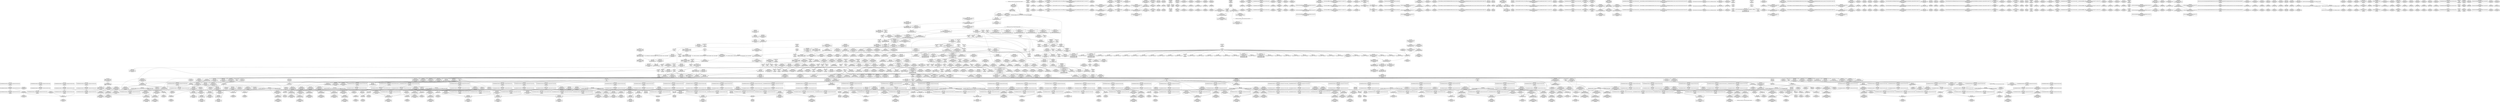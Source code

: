 digraph {
	CE0x53387b0 [shape=record,shape=Mrecord,label="{CE0x53387b0|rcu_lock_acquire:_tmp7|*SummSource*}"]
	CE0x534eae0 [shape=record,shape=Mrecord,label="{CE0x534eae0|i32_883|*Constant*}"]
	CE0x5366c80 [shape=record,shape=Mrecord,label="{CE0x5366c80|rcu_read_unlock:_tmp20|include/linux/rcupdate.h,933|*SummSink*}"]
	CE0x52a3020 [shape=record,shape=Mrecord,label="{CE0x52a3020|rcu_read_lock:_tmp|*SummSource*}"]
	CE0x52fe410 [shape=record,shape=Mrecord,label="{CE0x52fe410|8:_%struct.sock*,_:_SCME_44,45_}"]
	CE0x53c2030 [shape=record,shape=Mrecord,label="{CE0x53c2030|_call_void_mcount()_#3}"]
	CE0x539e480 [shape=record,shape=Mrecord,label="{CE0x539e480|rcu_lock_release:_indirectgoto|*SummSource*}"]
	CE0x5329fb0 [shape=record,shape=Mrecord,label="{CE0x5329fb0|GLOBAL:___rcu_read_unlock|*Constant*|*SummSink*}"]
	CE0x52f1830 [shape=record,shape=Mrecord,label="{CE0x52f1830|_ret_i32_%tmp6,_!dbg_!27716|security/selinux/hooks.c,197}"]
	CE0x527a5b0 [shape=record,shape=Mrecord,label="{CE0x527a5b0|sock_has_perm:_net|security/selinux/hooks.c, 3966|*SummSource*}"]
	CE0x53d3400 [shape=record,shape=Mrecord,label="{CE0x53d3400|__preempt_count_add:_tmp2}"]
	CE0x5294700 [shape=record,shape=Mrecord,label="{CE0x5294700|selinux_socket_shutdown:_sk|security/selinux/hooks.c,4253}"]
	CE0x52ec3d0 [shape=record,shape=Mrecord,label="{CE0x52ec3d0|task_sid:_tmp14|security/selinux/hooks.c,208|*SummSink*}"]
	CE0x5309330 [shape=record,shape=Mrecord,label="{CE0x5309330|sock_has_perm:_retval.0|*SummSink*}"]
	CE0x52a1c60 [shape=record,shape=Mrecord,label="{CE0x52a1c60|rcu_read_lock:_tmp15|include/linux/rcupdate.h,882|*SummSource*}"]
	CE0x53905c0 [shape=record,shape=Mrecord,label="{CE0x53905c0|_call_void_asm_addl_$1,_%gs:$0_,_*m,ri,*m,_dirflag_,_fpsr_,_flags_(i32*___preempt_count,_i32_%val,_i32*___preempt_count)_#3,_!dbg_!27714,_!srcloc_!27717|./arch/x86/include/asm/preempt.h,72|*SummSource*}"]
	CE0x52f9870 [shape=record,shape=Mrecord,label="{CE0x52f9870|sock_has_perm:_call6|security/selinux/hooks.c,3976}"]
	CE0x52f47f0 [shape=record,shape=Mrecord,label="{CE0x52f47f0|sock_has_perm:_tmp12|security/selinux/hooks.c,3970|*SummSink*}"]
	CE0x53d2430 [shape=record,shape=Mrecord,label="{CE0x53d2430|i64*_getelementptr_inbounds_(_4_x_i64_,_4_x_i64_*___llvm_gcov_ctr135,_i64_0,_i64_0)|*Constant*}"]
	CE0x5303530 [shape=record,shape=Mrecord,label="{CE0x5303530|GLOBAL:___llvm_gcov_ctr327|Global_var:__llvm_gcov_ctr327}"]
	CE0x531eaf0 [shape=record,shape=Mrecord,label="{CE0x531eaf0|i64*_getelementptr_inbounds_(_13_x_i64_,_13_x_i64_*___llvm_gcov_ctr126,_i64_0,_i64_8)|*Constant*|*SummSink*}"]
	CE0x52fa350 [shape=record,shape=Mrecord,label="{CE0x52fa350|rcu_read_lock:_tmp10|include/linux/rcupdate.h,882|*SummSink*}"]
	CE0x536a2a0 [shape=record,shape=Mrecord,label="{CE0x536a2a0|i64*_getelementptr_inbounds_(_11_x_i64_,_11_x_i64_*___llvm_gcov_ctr132,_i64_0,_i64_9)|*Constant*}"]
	CE0x5298620 [shape=record,shape=Mrecord,label="{CE0x5298620|i32_59|*Constant*|*SummSource*}"]
	CE0x53d0bf0 [shape=record,shape=Mrecord,label="{CE0x53d0bf0|__preempt_count_sub:_tmp4|./arch/x86/include/asm/preempt.h,77|*SummSink*}"]
	CE0x52a2bd0 [shape=record,shape=Mrecord,label="{CE0x52a2bd0|task_sid:_tmp10|security/selinux/hooks.c,208}"]
	CE0x539e9d0 [shape=record,shape=Mrecord,label="{CE0x539e9d0|rcu_lock_release:_tmp4|include/linux/rcupdate.h,423}"]
	CE0x52f9310 [shape=record,shape=Mrecord,label="{CE0x52f9310|i32_4|*Constant*}"]
	CE0x52f2cf0 [shape=record,shape=Mrecord,label="{CE0x52f2cf0|rcu_read_lock:_if.then|*SummSource*}"]
	CE0x52a1f20 [shape=record,shape=Mrecord,label="{CE0x52a1f20|task_sid:_real_cred|security/selinux/hooks.c,208}"]
	CE0x52b8770 [shape=record,shape=Mrecord,label="{CE0x52b8770|_call_void___rcu_read_lock()_#10,_!dbg_!27710|include/linux/rcupdate.h,879|*SummSink*}"]
	CE0x5273060 [shape=record,shape=Mrecord,label="{CE0x5273060|32:_%struct.sock*,_:_CRE_8,16_|*MultipleSource*|security/selinux/hooks.c,4253|Function::selinux_socket_shutdown&Arg::sock::}"]
	CE0x53556c0 [shape=record,shape=Mrecord,label="{CE0x53556c0|GLOBAL:___preempt_count_add|*Constant*|*SummSink*}"]
	CE0x53a9830 [shape=record,shape=Mrecord,label="{CE0x53a9830|__preempt_count_sub:_do.body|*SummSource*}"]
	CE0x528e880 [shape=record,shape=Mrecord,label="{CE0x528e880|i32_0|*Constant*}"]
	CE0x530a830 [shape=record,shape=Mrecord,label="{CE0x530a830|_ret_void,_!dbg_!27735|include/linux/rcupdate.h,884}"]
	CE0x52ea4f0 [shape=record,shape=Mrecord,label="{CE0x52ea4f0|task_sid:_tmp22|security/selinux/hooks.c,208}"]
	CE0x5310770 [shape=record,shape=Mrecord,label="{CE0x5310770|GLOBAL:_rcu_read_lock|*Constant*}"]
	CE0x52ba400 [shape=record,shape=Mrecord,label="{CE0x52ba400|i64_1|*Constant*}"]
	CE0x52c08c0 [shape=record,shape=Mrecord,label="{CE0x52c08c0|task_sid:_do.end|*SummSink*}"]
	CE0x5274f90 [shape=record,shape=Mrecord,label="{CE0x5274f90|get_current:_entry}"]
	CE0x527b700 [shape=record,shape=Mrecord,label="{CE0x527b700|i64*_getelementptr_inbounds_(_2_x_i64_,_2_x_i64_*___llvm_gcov_ctr98,_i64_0,_i64_0)|*Constant*}"]
	CE0x49b6010 [shape=record,shape=Mrecord,label="{CE0x49b6010|selinux_socket_shutdown:_call1|security/selinux/hooks.c,4253|*SummSource*}"]
	CE0x5304d30 [shape=record,shape=Mrecord,label="{CE0x5304d30|i64*_getelementptr_inbounds_(_6_x_i64_,_6_x_i64_*___llvm_gcov_ctr327,_i64_0,_i64_4)|*Constant*|*SummSink*}"]
	CE0x5275040 [shape=record,shape=Mrecord,label="{CE0x5275040|COLLAPSED:_GCMRE___llvm_gcov_ctr367_internal_global_2_x_i64_zeroinitializer:_elem_0:default:}"]
	CE0x53393b0 [shape=record,shape=Mrecord,label="{CE0x53393b0|i8*_undef|*Constant*|*SummSource*}"]
	CE0x52f1000 [shape=record,shape=Mrecord,label="{CE0x52f1000|GLOBAL:_cred_sid|*Constant*|*SummSink*}"]
	CE0x528c000 [shape=record,shape=Mrecord,label="{CE0x528c000|rcu_read_lock:_land.lhs.true2|*SummSink*}"]
	CE0x53332d0 [shape=record,shape=Mrecord,label="{CE0x53332d0|__rcu_read_lock:_tmp1}"]
	CE0x52ebf70 [shape=record,shape=Mrecord,label="{CE0x52ebf70|i64_7|*Constant*}"]
	CE0x5367090 [shape=record,shape=Mrecord,label="{CE0x5367090|i64*_getelementptr_inbounds_(_11_x_i64_,_11_x_i64_*___llvm_gcov_ctr132,_i64_0,_i64_10)|*Constant*}"]
	CE0x531cc60 [shape=record,shape=Mrecord,label="{CE0x531cc60|task_sid:_tmp8|security/selinux/hooks.c,208|*SummSource*}"]
	CE0x5390f10 [shape=record,shape=Mrecord,label="{CE0x5390f10|__rcu_read_unlock:_tmp4|include/linux/rcupdate.h,244}"]
	CE0x528d8e0 [shape=record,shape=Mrecord,label="{CE0x528d8e0|_call_void_mcount()_#3|*SummSource*}"]
	CE0x5314480 [shape=record,shape=Mrecord,label="{CE0x5314480|rcu_read_lock:_tmp6|include/linux/rcupdate.h,882|*SummSink*}"]
	CE0x5354630 [shape=record,shape=Mrecord,label="{CE0x5354630|rcu_read_unlock:_tmp16|include/linux/rcupdate.h,933}"]
	CE0x52fd4a0 [shape=record,shape=Mrecord,label="{CE0x52fd4a0|8:_%struct.sock*,_:_SCME_31,32_}"]
	CE0x533f680 [shape=record,shape=Mrecord,label="{CE0x533f680|rcu_read_lock:_tmp7|include/linux/rcupdate.h,882|*SummSink*}"]
	CE0x53cf4b0 [shape=record,shape=Mrecord,label="{CE0x53cf4b0|__preempt_count_add:_do.end|*SummSource*}"]
	CE0x5369430 [shape=record,shape=Mrecord,label="{CE0x5369430|rcu_lock_release:_entry|*SummSink*}"]
	CE0x5303c70 [shape=record,shape=Mrecord,label="{CE0x5303c70|i64_0|*Constant*|*SummSink*}"]
	CE0x5337ac0 [shape=record,shape=Mrecord,label="{CE0x5337ac0|rcu_lock_acquire:_bb|*SummSource*}"]
	CE0x53121f0 [shape=record,shape=Mrecord,label="{CE0x53121f0|cred_sid:_tmp1|*SummSink*}"]
	CE0x533deb0 [shape=record,shape=Mrecord,label="{CE0x533deb0|i32_22|*Constant*|*SummSink*}"]
	CE0x5362940 [shape=record,shape=Mrecord,label="{CE0x5362940|i64*_getelementptr_inbounds_(_4_x_i64_,_4_x_i64_*___llvm_gcov_ctr128,_i64_0,_i64_3)|*Constant*|*SummSink*}"]
	CE0x527baf0 [shape=record,shape=Mrecord,label="{CE0x527baf0|avc_has_perm:_requested|Function::avc_has_perm&Arg::requested::|*SummSink*}"]
	CE0x5296a00 [shape=record,shape=Mrecord,label="{CE0x5296a00|sock_has_perm:_tmp1|*SummSource*}"]
	CE0x534f960 [shape=record,shape=Mrecord,label="{CE0x534f960|i64*_getelementptr_inbounds_(_11_x_i64_,_11_x_i64_*___llvm_gcov_ctr127,_i64_0,_i64_9)|*Constant*|*SummSource*}"]
	CE0x53a0e30 [shape=record,shape=Mrecord,label="{CE0x53a0e30|__rcu_read_lock:_tmp6|include/linux/rcupdate.h,240|*SummSource*}"]
	CE0x539ee70 [shape=record,shape=Mrecord,label="{CE0x539ee70|rcu_lock_release:_tmp5|include/linux/rcupdate.h,423|*SummSink*}"]
	CE0x52a4280 [shape=record,shape=Mrecord,label="{CE0x52a4280|sock_has_perm:_if.then|*SummSink*}"]
	CE0x530f5d0 [shape=record,shape=Mrecord,label="{CE0x530f5d0|_call_void_rcu_read_lock()_#10,_!dbg_!27712|security/selinux/hooks.c,207}"]
	CE0x52a2ad0 [shape=record,shape=Mrecord,label="{CE0x52a2ad0|i64_5|*Constant*|*SummSink*}"]
	CE0x53618e0 [shape=record,shape=Mrecord,label="{CE0x53618e0|__rcu_read_lock:_tmp5|include/linux/rcupdate.h,239|*SummSource*}"]
	CE0x52fbdc0 [shape=record,shape=Mrecord,label="{CE0x52fbdc0|8:_%struct.sock*,_:_SCME_8,16_|*MultipleSource*|security/selinux/hooks.c,3966|security/selinux/hooks.c, 3966|security/selinux/hooks.c,3966}"]
	CE0x5284ec0 [shape=record,shape=Mrecord,label="{CE0x5284ec0|sock_has_perm:_sid|security/selinux/hooks.c,3969}"]
	CE0x53198e0 [shape=record,shape=Mrecord,label="{CE0x53198e0|task_sid:_tmp6|security/selinux/hooks.c,208}"]
	CE0x535a120 [shape=record,shape=Mrecord,label="{CE0x535a120|rcu_lock_acquire:_tmp|*SummSink*}"]
	CE0x5368090 [shape=record,shape=Mrecord,label="{CE0x5368090|rcu_read_unlock:_tmp22|include/linux/rcupdate.h,935}"]
	CE0x52f95b0 [shape=record,shape=Mrecord,label="{CE0x52f95b0|i32_4|*Constant*|*SummSink*}"]
	CE0x530a520 [shape=record,shape=Mrecord,label="{CE0x530a520|task_sid:_do.end|*SummSource*}"]
	CE0x533b0a0 [shape=record,shape=Mrecord,label="{CE0x533b0a0|GLOBAL:_rcu_lock_acquire|*Constant*}"]
	CE0x52eb380 [shape=record,shape=Mrecord,label="{CE0x52eb380|i8*_getelementptr_inbounds_(_25_x_i8_,_25_x_i8_*_.str3,_i32_0,_i32_0)|*Constant*|*SummSink*}"]
	CE0x535e590 [shape=record,shape=Mrecord,label="{CE0x535e590|rcu_read_unlock:_tmp1|*SummSink*}"]
	CE0x53595e0 [shape=record,shape=Mrecord,label="{CE0x53595e0|rcu_read_unlock:_if.end}"]
	CE0x52b8190 [shape=record,shape=Mrecord,label="{CE0x52b8190|i64*_getelementptr_inbounds_(_11_x_i64_,_11_x_i64_*___llvm_gcov_ctr132,_i64_0,_i64_0)|*Constant*|*SummSink*}"]
	CE0x52f7ea0 [shape=record,shape=Mrecord,label="{CE0x52f7ea0|sock_has_perm:_sk4|security/selinux/hooks.c,3974|*SummSource*}"]
	CE0x5331240 [shape=record,shape=Mrecord,label="{CE0x5331240|GLOBAL:_lock_acquire|*Constant*|*SummSource*}"]
	CE0x53504f0 [shape=record,shape=Mrecord,label="{CE0x53504f0|rcu_read_lock:_tmp19|include/linux/rcupdate.h,882}"]
	CE0x52bcda0 [shape=record,shape=Mrecord,label="{CE0x52bcda0|rcu_read_lock:_do.body}"]
	CE0x528dba0 [shape=record,shape=Mrecord,label="{CE0x528dba0|GLOBAL:_current_task|Global_var:current_task|*SummSink*}"]
	CE0x5337130 [shape=record,shape=Mrecord,label="{CE0x5337130|rcu_lock_release:___here|*SummSource*}"]
	CE0x5290ef0 [shape=record,shape=Mrecord,label="{CE0x5290ef0|__rcu_read_lock:_tmp3|*SummSource*}"]
	CE0x5369c80 [shape=record,shape=Mrecord,label="{CE0x5369c80|_ret_void,_!dbg_!27717|include/linux/rcupdate.h,424}"]
	CE0x52bf880 [shape=record,shape=Mrecord,label="{CE0x52bf880|rcu_read_lock:_tmp8|include/linux/rcupdate.h,882|*SummSource*}"]
	CE0x53a0ea0 [shape=record,shape=Mrecord,label="{CE0x53a0ea0|__rcu_read_lock:_tmp6|include/linux/rcupdate.h,240|*SummSink*}"]
	CE0x52fa710 [shape=record,shape=Mrecord,label="{CE0x52fa710|rcu_read_lock:_tmp11|include/linux/rcupdate.h,882|*SummSource*}"]
	CE0x527db10 [shape=record,shape=Mrecord,label="{CE0x527db10|get_current:_tmp1|*SummSource*}"]
	CE0x52ada50 [shape=record,shape=Mrecord,label="{CE0x52ada50|_ret_i32_%call1,_!dbg_!27716|security/selinux/hooks.c,4253}"]
	CE0x53c05e0 [shape=record,shape=Mrecord,label="{CE0x53c05e0|i64*_getelementptr_inbounds_(_4_x_i64_,_4_x_i64_*___llvm_gcov_ctr129,_i64_0,_i64_2)|*Constant*|*SummSource*}"]
	CE0x5333af0 [shape=record,shape=Mrecord,label="{CE0x5333af0|i64*_getelementptr_inbounds_(_4_x_i64_,_4_x_i64_*___llvm_gcov_ctr128,_i64_0,_i64_1)|*Constant*|*SummSource*}"]
	CE0x533ff50 [shape=record,shape=Mrecord,label="{CE0x533ff50|GLOBAL:_rcu_lock_acquire|*Constant*|*SummSource*}"]
	CE0x536b4e0 [shape=record,shape=Mrecord,label="{CE0x536b4e0|_call_void_asm_sideeffect_,_memory_,_dirflag_,_fpsr_,_flags_()_#3,_!dbg_!27711,_!srcloc_!27714|include/linux/rcupdate.h,244}"]
	CE0x53a6c80 [shape=record,shape=Mrecord,label="{CE0x53a6c80|i64*_getelementptr_inbounds_(_4_x_i64_,_4_x_i64_*___llvm_gcov_ctr129,_i64_0,_i64_2)|*Constant*|*SummSink*}"]
	CE0x531a5d0 [shape=record,shape=Mrecord,label="{CE0x531a5d0|rcu_read_lock:_tmp5|include/linux/rcupdate.h,882|*SummSource*}"]
	CE0x52bef20 [shape=record,shape=Mrecord,label="{CE0x52bef20|task_sid:_tmp11|security/selinux/hooks.c,208|*SummSink*}"]
	CE0x532bb10 [shape=record,shape=Mrecord,label="{CE0x532bb10|GLOBAL:_lock_acquire|*Constant*}"]
	CE0x5346060 [shape=record,shape=Mrecord,label="{CE0x5346060|rcu_read_unlock:_tmp7|include/linux/rcupdate.h,933}"]
	CE0x5327840 [shape=record,shape=Mrecord,label="{CE0x5327840|_call_void_mcount()_#3}"]
	CE0x5351200 [shape=record,shape=Mrecord,label="{CE0x5351200|i64*_getelementptr_inbounds_(_11_x_i64_,_11_x_i64_*___llvm_gcov_ctr127,_i64_0,_i64_10)|*Constant*}"]
	CE0x53a9570 [shape=record,shape=Mrecord,label="{CE0x53a9570|__preempt_count_sub:_do.end|*SummSource*}"]
	CE0x534e320 [shape=record,shape=Mrecord,label="{CE0x534e320|GLOBAL:_lockdep_rcu_suspicious|*Constant*}"]
	CE0x52fdf50 [shape=record,shape=Mrecord,label="{CE0x52fdf50|8:_%struct.sock*,_:_SCME_40,41_}"]
	CE0x5304ed0 [shape=record,shape=Mrecord,label="{CE0x5304ed0|i64*_getelementptr_inbounds_(_6_x_i64_,_6_x_i64_*___llvm_gcov_ctr327,_i64_0,_i64_4)|*Constant*|*SummSource*}"]
	CE0x5332570 [shape=record,shape=Mrecord,label="{CE0x5332570|COLLAPSED:_GCMRE___llvm_gcov_ctr129_internal_global_4_x_i64_zeroinitializer:_elem_0:default:}"]
	CE0x52b7440 [shape=record,shape=Mrecord,label="{CE0x52b7440|i64_2|*Constant*}"]
	CE0x52feec0 [shape=record,shape=Mrecord,label="{CE0x52feec0|8:_%struct.sock*,_:_SCME_53,54_}"]
	CE0x535cae0 [shape=record,shape=Mrecord,label="{CE0x535cae0|__preempt_count_sub:_sub|./arch/x86/include/asm/preempt.h,77|*SummSource*}"]
	CE0x52be190 [shape=record,shape=Mrecord,label="{CE0x52be190|GLOBAL:_rcu_read_lock|*Constant*|*SummSink*}"]
	CE0x52f89e0 [shape=record,shape=Mrecord,label="{CE0x52f89e0|sock_has_perm:_sclass|security/selinux/hooks.c,3976|*SummSink*}"]
	CE0x5319e20 [shape=record,shape=Mrecord,label="{CE0x5319e20|cred_sid:_tmp5|security/selinux/hooks.c,196|*SummSource*}"]
	CE0x52925c0 [shape=record,shape=Mrecord,label="{CE0x52925c0|get_current:_tmp1|*SummSink*}"]
	CE0x532d120 [shape=record,shape=Mrecord,label="{CE0x532d120|__rcu_read_unlock:_bb|*SummSink*}"]
	CE0x5284590 [shape=record,shape=Mrecord,label="{CE0x5284590|i64_ptrtoint_(i8*_blockaddress(_rcu_lock_release,_%__here)_to_i64)|*Constant*|*SummSource*}"]
	CE0x52eef70 [shape=record,shape=Mrecord,label="{CE0x52eef70|task_sid:_tmp25|security/selinux/hooks.c,208|*SummSource*}"]
	CE0x533ec00 [shape=record,shape=Mrecord,label="{CE0x533ec00|_call_void_asm_sideeffect_,_memory_,_dirflag_,_fpsr_,_flags_()_#3,_!dbg_!27711,_!srcloc_!27714|include/linux/rcupdate.h,244|*SummSource*}"]
	CE0x5291440 [shape=record,shape=Mrecord,label="{CE0x5291440|get_current:_tmp1}"]
	CE0x535ba90 [shape=record,shape=Mrecord,label="{CE0x535ba90|_call_void___preempt_count_add(i32_1)_#10,_!dbg_!27711|include/linux/rcupdate.h,239}"]
	CE0x530ad90 [shape=record,shape=Mrecord,label="{CE0x530ad90|rcu_read_lock:_tmp1}"]
	CE0x531f0d0 [shape=record,shape=Mrecord,label="{CE0x531f0d0|cred_sid:_sid|security/selinux/hooks.c,197}"]
	CE0x532c560 [shape=record,shape=Mrecord,label="{CE0x532c560|__rcu_read_unlock:_do.body|*SummSource*}"]
	CE0x5280100 [shape=record,shape=Mrecord,label="{CE0x5280100|get_current:_tmp2}"]
	CE0x5333880 [shape=record,shape=Mrecord,label="{CE0x5333880|_call_void_mcount()_#3|*SummSource*}"]
	CE0x532ce30 [shape=record,shape=Mrecord,label="{CE0x532ce30|__preempt_count_add:_tmp1}"]
	CE0x52f6b90 [shape=record,shape=Mrecord,label="{CE0x52f6b90|sock_has_perm:_net1|security/selinux/hooks.c,3973|*SummSource*}"]
	CE0x534e010 [shape=record,shape=Mrecord,label="{CE0x534e010|_call_void_lockdep_rcu_suspicious(i8*_getelementptr_inbounds_(_25_x_i8_,_25_x_i8_*_.str45,_i32_0,_i32_0),_i32_883,_i8*_getelementptr_inbounds_(_42_x_i8_,_42_x_i8_*_.str46,_i32_0,_i32_0))_#10,_!dbg_!27728|include/linux/rcupdate.h,882|*SummSink*}"]
	CE0x5357040 [shape=record,shape=Mrecord,label="{CE0x5357040|__preempt_count_add:_val|Function::__preempt_count_add&Arg::val::}"]
	CE0x5305650 [shape=record,shape=Mrecord,label="{CE0x5305650|sock_has_perm:_tmp3|security/selinux/hooks.c,3964}"]
	CE0x52ecd60 [shape=record,shape=Mrecord,label="{CE0x52ecd60|task_sid:_tmp16|security/selinux/hooks.c,208|*SummSource*}"]
	CE0x534ecd0 [shape=record,shape=Mrecord,label="{CE0x534ecd0|i32_883|*Constant*|*SummSink*}"]
	CE0x53530c0 [shape=record,shape=Mrecord,label="{CE0x53530c0|rcu_lock_release:_tmp1|*SummSource*}"]
	CE0x531df60 [shape=record,shape=Mrecord,label="{CE0x531df60|i64*_getelementptr_inbounds_(_2_x_i64_,_2_x_i64_*___llvm_gcov_ctr131,_i64_0,_i64_0)|*Constant*|*SummSource*}"]
	CE0x52ac8f0 [shape=record,shape=Mrecord,label="{CE0x52ac8f0|get_current:_bb}"]
	CE0x52f12c0 [shape=record,shape=Mrecord,label="{CE0x52f12c0|cred_sid:_entry|*SummSink*}"]
	CE0x539ff90 [shape=record,shape=Mrecord,label="{CE0x539ff90|GLOBAL:___preempt_count|Global_var:__preempt_count}"]
	CE0x5352510 [shape=record,shape=Mrecord,label="{CE0x5352510|cred_sid:_bb|*SummSink*}"]
	CE0x52f0d70 [shape=record,shape=Mrecord,label="{CE0x52f0d70|GLOBAL:_cred_sid|*Constant*}"]
	CE0x5393070 [shape=record,shape=Mrecord,label="{CE0x5393070|__preempt_count_sub:_tmp7|./arch/x86/include/asm/preempt.h,78|*SummSource*}"]
	CE0x5390060 [shape=record,shape=Mrecord,label="{CE0x5390060|_call_void_asm_addl_$1,_%gs:$0_,_*m,ri,*m,_dirflag_,_fpsr_,_flags_(i32*___preempt_count,_i32_%sub,_i32*___preempt_count)_#3,_!dbg_!27717,_!srcloc_!27718|./arch/x86/include/asm/preempt.h,77|*SummSource*}"]
	CE0x52ba100 [shape=record,shape=Mrecord,label="{CE0x52ba100|sock_has_perm:_bb}"]
	CE0x52b84b0 [shape=record,shape=Mrecord,label="{CE0x52b84b0|rcu_read_unlock:_do.end}"]
	CE0x53534d0 [shape=record,shape=Mrecord,label="{CE0x53534d0|rcu_read_unlock:_tmp|*SummSink*}"]
	CE0x5345660 [shape=record,shape=Mrecord,label="{CE0x5345660|i64*_getelementptr_inbounds_(_11_x_i64_,_11_x_i64_*___llvm_gcov_ctr132,_i64_0,_i64_1)|*Constant*}"]
	CE0x53667c0 [shape=record,shape=Mrecord,label="{CE0x53667c0|i8*_getelementptr_inbounds_(_44_x_i8_,_44_x_i8_*_.str47,_i32_0,_i32_0)|*Constant*|*SummSource*}"]
	CE0x5368fe0 [shape=record,shape=Mrecord,label="{CE0x5368fe0|GLOBAL:_rcu_lock_release|*Constant*|*SummSink*}"]
	CE0x49b9060 [shape=record,shape=Mrecord,label="{CE0x49b9060|GLOBAL:_sock_has_perm|*Constant*|*SummSource*}"]
	CE0x528d170 [shape=record,shape=Mrecord,label="{CE0x528d170|32:_%struct.sock*,_:_CRE_40,48_|*MultipleSource*|security/selinux/hooks.c,4253|Function::selinux_socket_shutdown&Arg::sock::}"]
	CE0x5339c80 [shape=record,shape=Mrecord,label="{CE0x5339c80|GLOBAL:_rcu_read_unlock.__warned|Global_var:rcu_read_unlock.__warned|*SummSource*}"]
	CE0x532b4e0 [shape=record,shape=Mrecord,label="{CE0x532b4e0|i64*_getelementptr_inbounds_(_4_x_i64_,_4_x_i64_*___llvm_gcov_ctr134,_i64_0,_i64_2)|*Constant*|*SummSource*}"]
	CE0x530fa30 [shape=record,shape=Mrecord,label="{CE0x530fa30|GLOBAL:_rcu_lock_acquire|*Constant*|*SummSink*}"]
	CE0x52ee560 [shape=record,shape=Mrecord,label="{CE0x52ee560|task_sid:_tmp24|security/selinux/hooks.c,208}"]
	CE0x53685d0 [shape=record,shape=Mrecord,label="{CE0x53685d0|GLOBAL:_rcu_lock_release|*Constant*}"]
	CE0x52fea00 [shape=record,shape=Mrecord,label="{CE0x52fea00|8:_%struct.sock*,_:_SCME_49,50_}"]
	CE0x52fed90 [shape=record,shape=Mrecord,label="{CE0x52fed90|8:_%struct.sock*,_:_SCME_52,53_}"]
	CE0x52a0ea0 [shape=record,shape=Mrecord,label="{CE0x52a0ea0|i64_7|*Constant*}"]
	CE0x52afe50 [shape=record,shape=Mrecord,label="{CE0x52afe50|i32_65536|*Constant*|*SummSource*}"]
	CE0x5339eb0 [shape=record,shape=Mrecord,label="{CE0x5339eb0|rcu_lock_acquire:_map|Function::rcu_lock_acquire&Arg::map::}"]
	CE0x53a1b80 [shape=record,shape=Mrecord,label="{CE0x53a1b80|__preempt_count_add:_tmp6|./arch/x86/include/asm/preempt.h,73|*SummSink*}"]
	CE0x530a6c0 [shape=record,shape=Mrecord,label="{CE0x530a6c0|sock_has_perm:_tmp20|security/selinux/hooks.c,3977|*SummSource*}"]
	CE0x52fe080 [shape=record,shape=Mrecord,label="{CE0x52fe080|8:_%struct.sock*,_:_SCME_41,42_}"]
	CE0x53688e0 [shape=record,shape=Mrecord,label="{CE0x53688e0|rcu_lock_release:_entry|*SummSource*}"]
	CE0x53585d0 [shape=record,shape=Mrecord,label="{CE0x53585d0|rcu_read_unlock:_tmp14|include/linux/rcupdate.h,933|*SummSource*}"]
	CE0x52a2f40 [shape=record,shape=Mrecord,label="{CE0x52a2f40|rcu_read_lock:_tmp}"]
	CE0x52b2240 [shape=record,shape=Mrecord,label="{CE0x52b2240|sock_has_perm:_sk|Function::sock_has_perm&Arg::sk::}"]
	CE0x5339870 [shape=record,shape=Mrecord,label="{CE0x5339870|rcu_lock_release:_indirectgoto}"]
	CE0x534f470 [shape=record,shape=Mrecord,label="{CE0x534f470|i8*_getelementptr_inbounds_(_42_x_i8_,_42_x_i8_*_.str46,_i32_0,_i32_0)|*Constant*|*SummSource*}"]
	CE0x52e8700 [shape=record,shape=Mrecord,label="{CE0x52e8700|_call_void_lockdep_rcu_suspicious(i8*_getelementptr_inbounds_(_25_x_i8_,_25_x_i8_*_.str3,_i32_0,_i32_0),_i32_208,_i8*_getelementptr_inbounds_(_41_x_i8_,_41_x_i8_*_.str44,_i32_0,_i32_0))_#10,_!dbg_!27732|security/selinux/hooks.c,208|*SummSource*}"]
	CE0x5346300 [shape=record,shape=Mrecord,label="{CE0x5346300|rcu_read_unlock:_tmp7|include/linux/rcupdate.h,933|*SummSink*}"]
	CE0x5358a30 [shape=record,shape=Mrecord,label="{CE0x5358a30|rcu_read_unlock:_tmp15|include/linux/rcupdate.h,933}"]
	CE0x53523a0 [shape=record,shape=Mrecord,label="{CE0x53523a0|cred_sid:_bb|*SummSource*}"]
	CE0x52ff880 [shape=record,shape=Mrecord,label="{CE0x52ff880|task_sid:_entry}"]
	CE0x5298510 [shape=record,shape=Mrecord,label="{CE0x5298510|%struct.task_struct*_(%struct.task_struct**)*_asm_movq_%gs:$_1:P_,$0_,_r,im,_dirflag_,_fpsr_,_flags_|*SummSource*}"]
	CE0x53445d0 [shape=record,shape=Mrecord,label="{CE0x53445d0|rcu_read_lock:_tmp18|include/linux/rcupdate.h,882|*SummSink*}"]
	CE0x5336aa0 [shape=record,shape=Mrecord,label="{CE0x5336aa0|__preempt_count_sub:_sub|./arch/x86/include/asm/preempt.h,77|*SummSink*}"]
	CE0x5356cb0 [shape=record,shape=Mrecord,label="{CE0x5356cb0|rcu_read_unlock:_tobool|include/linux/rcupdate.h,933}"]
	CE0x5275510 [shape=record,shape=Mrecord,label="{CE0x5275510|selinux_socket_shutdown:_bb|*SummSource*}"]
	CE0x52b91a0 [shape=record,shape=Mrecord,label="{CE0x52b91a0|cred_sid:_tmp3|*SummSource*}"]
	CE0x535c2f0 [shape=record,shape=Mrecord,label="{CE0x535c2f0|rcu_lock_release:_tmp1}"]
	CE0x531ce00 [shape=record,shape=Mrecord,label="{CE0x531ce00|cred_sid:_tmp}"]
	CE0x527d950 [shape=record,shape=Mrecord,label="{CE0x527d950|sock_has_perm:_bb|*SummSink*}"]
	CE0x536ab20 [shape=record,shape=Mrecord,label="{CE0x536ab20|rcu_read_unlock:_tmp19|include/linux/rcupdate.h,933}"]
	CE0x529a100 [shape=record,shape=Mrecord,label="{CE0x529a100|sock_has_perm:_cleanup|*SummSource*}"]
	CE0x531f060 [shape=record,shape=Mrecord,label="{CE0x531f060|cred_sid:_sid|security/selinux/hooks.c,197|*SummSource*}"]
	CE0x52efbf0 [shape=record,shape=Mrecord,label="{CE0x52efbf0|i64*_getelementptr_inbounds_(_13_x_i64_,_13_x_i64_*___llvm_gcov_ctr126,_i64_0,_i64_12)|*Constant*|*SummSource*}"]
	CE0x5277e60 [shape=record,shape=Mrecord,label="{CE0x5277e60|sock_has_perm:_tmp9|security/selinux/hooks.c,3969|*SummSource*}"]
	CE0x535e3b0 [shape=record,shape=Mrecord,label="{CE0x535e3b0|rcu_read_unlock:_tmp1|*SummSource*}"]
	CE0x539e710 [shape=record,shape=Mrecord,label="{CE0x539e710|i64*_getelementptr_inbounds_(_4_x_i64_,_4_x_i64_*___llvm_gcov_ctr133,_i64_0,_i64_2)|*Constant*|*SummSink*}"]
	CE0x5310400 [shape=record,shape=Mrecord,label="{CE0x5310400|task_sid:_tmp2}"]
	CE0x526a3b0 [shape=record,shape=Mrecord,label="{CE0x526a3b0|selinux_socket_shutdown:_tmp}"]
	CE0x5308de0 [shape=record,shape=Mrecord,label="{CE0x5308de0|_ret_i32_%retval.0,_!dbg_!27728|security/selinux/avc.c,775|*SummSink*}"]
	CE0x52a2cd0 [shape=record,shape=Mrecord,label="{CE0x52a2cd0|task_sid:_tmp10|security/selinux/hooks.c,208|*SummSource*}"]
	CE0x52ba090 [shape=record,shape=Mrecord,label="{CE0x52ba090|sock_has_perm:_bb|*SummSource*}"]
	CE0x5281060 [shape=record,shape=Mrecord,label="{CE0x5281060|_ret_void,_!dbg_!27717|include/linux/rcupdate.h,240|*SummSource*}"]
	CE0x52ff4b0 [shape=record,shape=Mrecord,label="{CE0x52ff4b0|i32_8|*Constant*|*SummSink*}"]
	CE0x5280090 [shape=record,shape=Mrecord,label="{CE0x5280090|get_current:_tmp2|*SummSink*}"]
	CE0x53959b0 [shape=record,shape=Mrecord,label="{CE0x53959b0|i64*_getelementptr_inbounds_(_4_x_i64_,_4_x_i64_*___llvm_gcov_ctr135,_i64_0,_i64_2)|*Constant*|*SummSink*}"]
	CE0x52c2160 [shape=record,shape=Mrecord,label="{CE0x52c2160|i8_2|*Constant*}"]
	CE0x53bbd50 [shape=record,shape=Mrecord,label="{CE0x53bbd50|i64*_getelementptr_inbounds_(_4_x_i64_,_4_x_i64_*___llvm_gcov_ctr129,_i64_0,_i64_3)|*Constant*|*SummSink*}"]
	CE0x5317750 [shape=record,shape=Mrecord,label="{CE0x5317750|task_sid:_call3|security/selinux/hooks.c,208|*SummSink*}"]
	CE0x5310070 [shape=record,shape=Mrecord,label="{CE0x5310070|rcu_read_lock:_tmp1|*SummSink*}"]
	CE0x53064d0 [shape=record,shape=Mrecord,label="{CE0x53064d0|i8_0|*Constant*|*SummSink*}"]
	CE0x53a6e80 [shape=record,shape=Mrecord,label="{CE0x53a6e80|__rcu_read_unlock:_do.end|*SummSink*}"]
	CE0x531a240 [shape=record,shape=Mrecord,label="{CE0x531a240|task_sid:_tmp|*SummSink*}"]
	CE0x53110e0 [shape=record,shape=Mrecord,label="{CE0x53110e0|i64*_getelementptr_inbounds_(_2_x_i64_,_2_x_i64_*___llvm_gcov_ctr131,_i64_0,_i64_1)|*Constant*|*SummSource*}"]
	CE0x534d9e0 [shape=record,shape=Mrecord,label="{CE0x534d9e0|i8_1|*Constant*}"]
	CE0x52fd700 [shape=record,shape=Mrecord,label="{CE0x52fd700|8:_%struct.sock*,_:_SCME_33,34_}"]
	CE0x53057c0 [shape=record,shape=Mrecord,label="{CE0x53057c0|sock_has_perm:_tmp3|security/selinux/hooks.c,3964|*SummSource*}"]
	CE0x53379d0 [shape=record,shape=Mrecord,label="{CE0x53379d0|i64*_getelementptr_inbounds_(_4_x_i64_,_4_x_i64_*___llvm_gcov_ctr130,_i64_0,_i64_0)|*Constant*|*SummSource*}"]
	CE0x5353440 [shape=record,shape=Mrecord,label="{CE0x5353440|i64*_getelementptr_inbounds_(_4_x_i64_,_4_x_i64_*___llvm_gcov_ctr133,_i64_0,_i64_1)|*Constant*}"]
	CE0x52b3470 [shape=record,shape=Mrecord,label="{CE0x52b3470|%struct.task_struct*_(%struct.task_struct**)*_asm_movq_%gs:$_1:P_,$0_,_r,im,_dirflag_,_fpsr_,_flags_|*SummSink*}"]
	CE0x52f3570 [shape=record,shape=Mrecord,label="{CE0x52f3570|cred_sid:_tmp6|security/selinux/hooks.c,197}"]
	CE0x52efd80 [shape=record,shape=Mrecord,label="{CE0x52efd80|_call_void_rcu_read_unlock()_#10,_!dbg_!27748|security/selinux/hooks.c,209|*SummSink*}"]
	CE0x52b6a40 [shape=record,shape=Mrecord,label="{CE0x52b6a40|task_sid:_tmp}"]
	CE0x52940c0 [shape=record,shape=Mrecord,label="{CE0x52940c0|32:_%struct.sock*,_:_CRE_16,24_|*MultipleSource*|security/selinux/hooks.c,4253|Function::selinux_socket_shutdown&Arg::sock::}"]
	CE0x526f190 [shape=record,shape=Mrecord,label="{CE0x526f190|selinux_socket_shutdown:_tmp4|*LoadInst*|security/selinux/hooks.c,4253|*SummSource*}"]
	CE0x5365630 [shape=record,shape=Mrecord,label="{CE0x5365630|_call_void_lockdep_rcu_suspicious(i8*_getelementptr_inbounds_(_25_x_i8_,_25_x_i8_*_.str45,_i32_0,_i32_0),_i32_934,_i8*_getelementptr_inbounds_(_44_x_i8_,_44_x_i8_*_.str47,_i32_0,_i32_0))_#10,_!dbg_!27726|include/linux/rcupdate.h,933|*SummSource*}"]
	CE0x5329b50 [shape=record,shape=Mrecord,label="{CE0x5329b50|_call_void___rcu_read_unlock()_#10,_!dbg_!27734|include/linux/rcupdate.h,937|*SummSink*}"]
	CE0x53158d0 [shape=record,shape=Mrecord,label="{CE0x53158d0|i64*_getelementptr_inbounds_(_13_x_i64_,_13_x_i64_*___llvm_gcov_ctr126,_i64_0,_i64_1)|*Constant*|*SummSource*}"]
	CE0x533ca40 [shape=record,shape=Mrecord,label="{CE0x533ca40|i64*_getelementptr_inbounds_(_4_x_i64_,_4_x_i64_*___llvm_gcov_ctr133,_i64_0,_i64_2)|*Constant*}"]
	CE0x52fd170 [shape=record,shape=Mrecord,label="{CE0x52fd170|8:_%struct.sock*,_:_SCME_28,29_}"]
	CE0x527c2f0 [shape=record,shape=Mrecord,label="{CE0x527c2f0|_call_void_mcount()_#3|*SummSink*}"]
	CE0x53377a0 [shape=record,shape=Mrecord,label="{CE0x53377a0|rcu_lock_release:_bb|*SummSink*}"]
	CE0x528e2f0 [shape=record,shape=Mrecord,label="{CE0x528e2f0|avc_has_perm:_tclass|Function::avc_has_perm&Arg::tclass::|*SummSource*}"]
	CE0x531fc70 [shape=record,shape=Mrecord,label="{CE0x531fc70|task_sid:_do.end6|*SummSink*}"]
	CE0x5337040 [shape=record,shape=Mrecord,label="{CE0x5337040|i64*_getelementptr_inbounds_(_4_x_i64_,_4_x_i64_*___llvm_gcov_ctr134,_i64_0,_i64_2)|*Constant*|*SummSink*}"]
	CE0x53339d0 [shape=record,shape=Mrecord,label="{CE0x53339d0|_call_void_mcount()_#3|*SummSink*}"]
	CE0x5301920 [shape=record,shape=Mrecord,label="{CE0x5301920|i32_2|*Constant*}"]
	CE0x531d3e0 [shape=record,shape=Mrecord,label="{CE0x531d3e0|task_sid:_land.lhs.true2}"]
	CE0x528f5a0 [shape=record,shape=Mrecord,label="{CE0x528f5a0|task_sid:_tmp1|*SummSource*}"]
	CE0x536ab90 [shape=record,shape=Mrecord,label="{CE0x536ab90|rcu_read_unlock:_tmp19|include/linux/rcupdate.h,933|*SummSource*}"]
	CE0x531cee0 [shape=record,shape=Mrecord,label="{CE0x531cee0|cred_sid:_tmp|*SummSource*}"]
	CE0x531d5a0 [shape=record,shape=Mrecord,label="{CE0x531d5a0|_call_void___rcu_read_lock()_#10,_!dbg_!27710|include/linux/rcupdate.h,879|*SummSource*}"]
	CE0x533afc0 [shape=record,shape=Mrecord,label="{CE0x533afc0|rcu_lock_acquire:_entry|*SummSource*}"]
	CE0x534f8f0 [shape=record,shape=Mrecord,label="{CE0x534f8f0|i64*_getelementptr_inbounds_(_11_x_i64_,_11_x_i64_*___llvm_gcov_ctr127,_i64_0,_i64_9)|*Constant*}"]
	CE0x539eee0 [shape=record,shape=Mrecord,label="{CE0x539eee0|_call_void_lock_release(%struct.lockdep_map*_%map,_i32_1,_i64_ptrtoint_(i8*_blockaddress(_rcu_lock_release,_%__here)_to_i64))_#10,_!dbg_!27716|include/linux/rcupdate.h,423}"]
	CE0x531e9d0 [shape=record,shape=Mrecord,label="{CE0x531e9d0|i64_4|*Constant*}"]
	CE0x5339d90 [shape=record,shape=Mrecord,label="{CE0x5339d90|GLOBAL:_rcu_lock_map|Global_var:rcu_lock_map|*SummSink*}"]
	CE0x539e100 [shape=record,shape=Mrecord,label="{CE0x539e100|__preempt_count_add:_tmp4|./arch/x86/include/asm/preempt.h,72}"]
	CE0x5362620 [shape=record,shape=Mrecord,label="{CE0x5362620|0:_i8,_:_GCMR_rcu_read_unlock.__warned_internal_global_i8_0,_section_.data.unlikely_,_align_1:_elem_0:default:}"]
	CE0x5362000 [shape=record,shape=Mrecord,label="{CE0x5362000|rcu_lock_release:_tmp2|*SummSource*}"]
	CE0x528ccf0 [shape=record,shape=Mrecord,label="{CE0x528ccf0|i32_59|*Constant*}"]
	CE0x532f310 [shape=record,shape=Mrecord,label="{CE0x532f310|__rcu_read_unlock:_do.body|*SummSink*}"]
	CE0x531def0 [shape=record,shape=Mrecord,label="{CE0x531def0|i64*_getelementptr_inbounds_(_2_x_i64_,_2_x_i64_*___llvm_gcov_ctr131,_i64_0,_i64_0)|*Constant*}"]
	CE0x53337c0 [shape=record,shape=Mrecord,label="{CE0x53337c0|_call_void_mcount()_#3}"]
	CE0x53600b0 [shape=record,shape=Mrecord,label="{CE0x53600b0|rcu_read_unlock:_call3|include/linux/rcupdate.h,933}"]
	CE0x539ea40 [shape=record,shape=Mrecord,label="{CE0x539ea40|rcu_lock_release:_tmp4|include/linux/rcupdate.h,423|*SummSource*}"]
	CE0x52c0f10 [shape=record,shape=Mrecord,label="{CE0x52c0f10|sock_has_perm:_tmp14|security/selinux/hooks.c,3972|*SummSink*}"]
	CE0x5313660 [shape=record,shape=Mrecord,label="{CE0x5313660|rcu_read_lock:_tmp3|*SummSink*}"]
	CE0x53cf420 [shape=record,shape=Mrecord,label="{CE0x53cf420|__preempt_count_add:_do.end}"]
	CE0x531f2f0 [shape=record,shape=Mrecord,label="{CE0x531f2f0|i64_0|*Constant*}"]
	CE0x5278c70 [shape=record,shape=Mrecord,label="{CE0x5278c70|sock_has_perm:_tmp}"]
	CE0x53571c0 [shape=record,shape=Mrecord,label="{CE0x53571c0|rcu_read_unlock:_tmp9|include/linux/rcupdate.h,933|*SummSource*}"]
	CE0x5357f90 [shape=record,shape=Mrecord,label="{CE0x5357f90|i64*_getelementptr_inbounds_(_4_x_i64_,_4_x_i64_*___llvm_gcov_ctr128,_i64_0,_i64_2)|*Constant*}"]
	CE0x52776c0 [shape=record,shape=Mrecord,label="{CE0x52776c0|selinux_socket_shutdown:_entry|*SummSink*}"]
	CE0x52f5ed0 [shape=record,shape=Mrecord,label="{CE0x52f5ed0|sock_has_perm:_tmp17|security/selinux/hooks.c,3976|*SummSource*}"]
	CE0x52f7d70 [shape=record,shape=Mrecord,label="{CE0x52f7d70|sock_has_perm:_sk4|security/selinux/hooks.c,3974}"]
	CE0x52a1580 [shape=record,shape=Mrecord,label="{CE0x52a1580|rcu_read_lock:_tmp14|include/linux/rcupdate.h,882}"]
	CE0x53c17e0 [shape=record,shape=Mrecord,label="{CE0x53c17e0|__preempt_count_add:_tmp5|./arch/x86/include/asm/preempt.h,72}"]
	CE0x5303250 [shape=record,shape=Mrecord,label="{CE0x5303250|sock_has_perm:_tmp7|security/selinux/hooks.c,3969|*SummSink*}"]
	CE0x52fb1c0 [shape=record,shape=Mrecord,label="{CE0x52fb1c0|avc_has_perm:_requested|Function::avc_has_perm&Arg::requested::|*SummSource*}"]
	CE0x53cf660 [shape=record,shape=Mrecord,label="{CE0x53cf660|i64*_getelementptr_inbounds_(_4_x_i64_,_4_x_i64_*___llvm_gcov_ctr129,_i64_0,_i64_0)|*Constant*}"]
	CE0x5369780 [shape=record,shape=Mrecord,label="{CE0x5369780|rcu_lock_release:_map|Function::rcu_lock_release&Arg::map::}"]
	CE0x52be940 [shape=record,shape=Mrecord,label="{CE0x52be940|task_sid:_tmp10|security/selinux/hooks.c,208|*SummSink*}"]
	CE0x5367520 [shape=record,shape=Mrecord,label="{CE0x5367520|i64*_getelementptr_inbounds_(_11_x_i64_,_11_x_i64_*___llvm_gcov_ctr132,_i64_0,_i64_10)|*Constant*|*SummSink*}"]
	CE0x526f300 [shape=record,shape=Mrecord,label="{CE0x526f300|selinux_socket_shutdown:_tmp4|*LoadInst*|security/selinux/hooks.c,4253|*SummSink*}"]
	CE0x52e8050 [shape=record,shape=Mrecord,label="{CE0x52e8050|i8_1|*Constant*}"]
	CE0x52988d0 [shape=record,shape=Mrecord,label="{CE0x52988d0|task_sid:_if.end}"]
	CE0x533e310 [shape=record,shape=Mrecord,label="{CE0x533e310|i64_4|*Constant*}"]
	CE0x5344800 [shape=record,shape=Mrecord,label="{CE0x5344800|rcu_read_unlock:_tmp6|include/linux/rcupdate.h,933|*SummSource*}"]
	CE0x52be270 [shape=record,shape=Mrecord,label="{CE0x52be270|rcu_read_lock:_entry}"]
	CE0x52f1ac0 [shape=record,shape=Mrecord,label="{CE0x52f1ac0|_ret_i32_%tmp6,_!dbg_!27716|security/selinux/hooks.c,197|*SummSink*}"]
	CE0x52a1240 [shape=record,shape=Mrecord,label="{CE0x52a1240|rcu_read_lock:_tmp13|include/linux/rcupdate.h,882|*SummSink*}"]
	CE0x52e9cb0 [shape=record,shape=Mrecord,label="{CE0x52e9cb0|task_sid:_tmp20|security/selinux/hooks.c,208|*SummSink*}"]
	CE0x5358b60 [shape=record,shape=Mrecord,label="{CE0x5358b60|rcu_read_unlock:_tmp15|include/linux/rcupdate.h,933|*SummSource*}"]
	CE0x535d1e0 [shape=record,shape=Mrecord,label="{CE0x535d1e0|rcu_read_unlock:_if.end|*SummSink*}"]
	CE0x5361db0 [shape=record,shape=Mrecord,label="{CE0x5361db0|i64*_getelementptr_inbounds_(_11_x_i64_,_11_x_i64_*___llvm_gcov_ctr132,_i64_0,_i64_0)|*Constant*|*SummSource*}"]
	CE0x52b6ed0 [shape=record,shape=Mrecord,label="{CE0x52b6ed0|rcu_read_lock:_tmp6|include/linux/rcupdate.h,882}"]
	CE0x5280c10 [shape=record,shape=Mrecord,label="{CE0x5280c10|i32_5|*Constant*|*SummSource*}"]
	CE0x52bbfa0 [shape=record,shape=Mrecord,label="{CE0x52bbfa0|sock_has_perm:_if.end|*SummSource*}"]
	CE0x5354760 [shape=record,shape=Mrecord,label="{CE0x5354760|rcu_read_unlock:_tmp16|include/linux/rcupdate.h,933|*SummSource*}"]
	CE0x531c130 [shape=record,shape=Mrecord,label="{CE0x531c130|task_sid:_tmp9|security/selinux/hooks.c,208|*SummSource*}"]
	CE0x52f99a0 [shape=record,shape=Mrecord,label="{CE0x52f99a0|sock_has_perm:_call6|security/selinux/hooks.c,3976|*SummSource*}"]
	CE0x535cfd0 [shape=record,shape=Mrecord,label="{CE0x535cfd0|_call_void_lock_acquire(%struct.lockdep_map*_%map,_i32_0,_i32_0,_i32_2,_i32_0,_%struct.lockdep_map*_null,_i64_ptrtoint_(i8*_blockaddress(_rcu_lock_acquire,_%__here)_to_i64))_#10,_!dbg_!27716|include/linux/rcupdate.h,418}"]
	CE0x538efe0 [shape=record,shape=Mrecord,label="{CE0x538efe0|%struct.lockdep_map*_null|*Constant*}"]
	CE0x5320bb0 [shape=record,shape=Mrecord,label="{CE0x5320bb0|i64_6|*Constant*|*SummSource*}"]
	CE0x52b6ab0 [shape=record,shape=Mrecord,label="{CE0x52b6ab0|COLLAPSED:_GCMRE___llvm_gcov_ctr126_internal_global_13_x_i64_zeroinitializer:_elem_0:default:}"]
	CE0x52e7840 [shape=record,shape=Mrecord,label="{CE0x52e7840|sock_has_perm:_tmp2|*LoadInst*|security/selinux/hooks.c,3964}"]
	CE0x533e3a0 [shape=record,shape=Mrecord,label="{CE0x533e3a0|rcu_read_lock:_tobool1|include/linux/rcupdate.h,882}"]
	CE0x535c070 [shape=record,shape=Mrecord,label="{CE0x535c070|rcu_read_unlock:_tmp6|include/linux/rcupdate.h,933}"]
	CE0x5309aa0 [shape=record,shape=Mrecord,label="{CE0x5309aa0|sock_has_perm:_tmp18|security/selinux/hooks.c,3977|*SummSource*}"]
	CE0x52e9620 [shape=record,shape=Mrecord,label="{CE0x52e9620|i64*_getelementptr_inbounds_(_13_x_i64_,_13_x_i64_*___llvm_gcov_ctr126,_i64_0,_i64_9)|*Constant*|*SummSink*}"]
	CE0x53a66a0 [shape=record,shape=Mrecord,label="{CE0x53a66a0|__preempt_count_add:_tmp1|*SummSink*}"]
	CE0x52ed2d0 [shape=record,shape=Mrecord,label="{CE0x52ed2d0|task_sid:_tmp17|security/selinux/hooks.c,208|*SummSink*}"]
	CE0x531cbf0 [shape=record,shape=Mrecord,label="{CE0x531cbf0|task_sid:_tmp8|security/selinux/hooks.c,208|*SummSink*}"]
	CE0x528e780 [shape=record,shape=Mrecord,label="{CE0x528e780|avc_has_perm:_requested|Function::avc_has_perm&Arg::requested::}"]
	CE0x52fe2e0 [shape=record,shape=Mrecord,label="{CE0x52fe2e0|8:_%struct.sock*,_:_SCME_43,44_}"]
	CE0x532ec50 [shape=record,shape=Mrecord,label="{CE0x532ec50|i64*_getelementptr_inbounds_(_4_x_i64_,_4_x_i64_*___llvm_gcov_ctr133,_i64_0,_i64_3)|*Constant*|*SummSource*}"]
	CE0x535d9e0 [shape=record,shape=Mrecord,label="{CE0x535d9e0|rcu_lock_acquire:_tmp2}"]
	CE0x53c0ea0 [shape=record,shape=Mrecord,label="{CE0x53c0ea0|__preempt_count_sub:_entry|*SummSink*}"]
	CE0x52bfd50 [shape=record,shape=Mrecord,label="{CE0x52bfd50|GLOBAL:___llvm_gcov_ctr127|Global_var:__llvm_gcov_ctr127}"]
	CE0x52f04b0 [shape=record,shape=Mrecord,label="{CE0x52f04b0|task_sid:_tmp27|security/selinux/hooks.c,208|*SummSink*}"]
	CE0x532c690 [shape=record,shape=Mrecord,label="{CE0x532c690|__rcu_read_unlock:_do.end|*SummSource*}"]
	CE0x5284f90 [shape=record,shape=Mrecord,label="{CE0x5284f90|sock_has_perm:_sid|security/selinux/hooks.c,3969|*SummSource*}"]
	CE0x52e87b0 [shape=record,shape=Mrecord,label="{CE0x52e87b0|_call_void_lockdep_rcu_suspicious(i8*_getelementptr_inbounds_(_25_x_i8_,_25_x_i8_*_.str3,_i32_0,_i32_0),_i32_208,_i8*_getelementptr_inbounds_(_41_x_i8_,_41_x_i8_*_.str44,_i32_0,_i32_0))_#10,_!dbg_!27732|security/selinux/hooks.c,208|*SummSink*}"]
	CE0x52b7ac0 [shape=record,shape=Mrecord,label="{CE0x52b7ac0|rcu_read_lock:_entry|*SummSource*}"]
	CE0x5336c40 [shape=record,shape=Mrecord,label="{CE0x5336c40|_call_void_asm_addl_$1,_%gs:$0_,_*m,ri,*m,_dirflag_,_fpsr_,_flags_(i32*___preempt_count,_i32_%sub,_i32*___preempt_count)_#3,_!dbg_!27717,_!srcloc_!27718|./arch/x86/include/asm/preempt.h,77}"]
	CE0x53a9a60 [shape=record,shape=Mrecord,label="{CE0x53a9a60|i64*_getelementptr_inbounds_(_4_x_i64_,_4_x_i64_*___llvm_gcov_ctr135,_i64_0,_i64_1)|*Constant*|*SummSink*}"]
	CE0x5275fa0 [shape=record,shape=Mrecord,label="{CE0x5275fa0|i32_77|*Constant*|*SummSource*}"]
	CE0x52f2b80 [shape=record,shape=Mrecord,label="{CE0x52f2b80|_ret_void,_!dbg_!27735|include/linux/rcupdate.h,938|*SummSource*}"]
	CE0x53505d0 [shape=record,shape=Mrecord,label="{CE0x53505d0|rcu_read_lock:_tmp19|include/linux/rcupdate.h,882|*SummSink*}"]
	CE0x52ec2c0 [shape=record,shape=Mrecord,label="{CE0x52ec2c0|task_sid:_tmp14|security/selinux/hooks.c,208|*SummSource*}"]
	CE0x53402b0 [shape=record,shape=Mrecord,label="{CE0x53402b0|_call_void_mcount()_#3|*SummSource*}"]
	CE0x52727a0 [shape=record,shape=Mrecord,label="{CE0x52727a0|32:_%struct.sock*,_:_CRE_0,4_|*MultipleSource*|security/selinux/hooks.c,4253|Function::selinux_socket_shutdown&Arg::sock::}"]
	CE0x52ffbc0 [shape=record,shape=Mrecord,label="{CE0x52ffbc0|task_sid:_task|Function::task_sid&Arg::task::}"]
	CE0x5299c80 [shape=record,shape=Mrecord,label="{CE0x5299c80|rcu_read_unlock:_call|include/linux/rcupdate.h,933}"]
	CE0x531f940 [shape=record,shape=Mrecord,label="{CE0x531f940|GLOBAL:___rcu_read_lock|*Constant*}"]
	CE0x53c2620 [shape=record,shape=Mrecord,label="{CE0x53c2620|__rcu_read_unlock:_tmp6|include/linux/rcupdate.h,245|*SummSink*}"]
	CE0x535f490 [shape=record,shape=Mrecord,label="{CE0x535f490|rcu_read_unlock:_tmp11|include/linux/rcupdate.h,933|*SummSource*}"]
	CE0x53202a0 [shape=record,shape=Mrecord,label="{CE0x53202a0|rcu_read_unlock:_tmp5|include/linux/rcupdate.h,933|*SummSink*}"]
	CE0x52a3c90 [shape=record,shape=Mrecord,label="{CE0x52a3c90|i32_1|*Constant*|*SummSource*}"]
	CE0x52bc0c0 [shape=record,shape=Mrecord,label="{CE0x52bc0c0|GLOBAL:_current_task|Global_var:current_task}"]
	CE0x526a720 [shape=record,shape=Mrecord,label="{CE0x526a720|i64*_getelementptr_inbounds_(_2_x_i64_,_2_x_i64_*___llvm_gcov_ctr367,_i64_0,_i64_0)|*Constant*|*SummSource*}"]
	CE0x535ff40 [shape=record,shape=Mrecord,label="{CE0x535ff40|__rcu_read_lock:_tmp|*SummSink*}"]
	CE0x52a3b90 [shape=record,shape=Mrecord,label="{CE0x52a3b90|i32_1|*Constant*}"]
	CE0x52c1e90 [shape=record,shape=Mrecord,label="{CE0x52c1e90|0:_i8,_8:_%struct.lsm_network_audit*,_24:_%struct.selinux_audit_data*,_:_SCMRE_0,1_|*MultipleSource*|security/selinux/hooks.c, 3965|security/selinux/hooks.c,3972}"]
	CE0x5301a50 [shape=record,shape=Mrecord,label="{CE0x5301a50|i32_2|*Constant*|*SummSource*}"]
	CE0x535f150 [shape=record,shape=Mrecord,label="{CE0x535f150|rcu_read_unlock:_do.end|*SummSource*}"]
	CE0x5305c30 [shape=record,shape=Mrecord,label="{CE0x5305c30|sock_has_perm:_tmp4|security/selinux/hooks.c,3966|*SummSink*}"]
	CE0x52f3060 [shape=record,shape=Mrecord,label="{CE0x52f3060|rcu_read_lock:_bb|*SummSource*}"]
	CE0x5284b20 [shape=record,shape=Mrecord,label="{CE0x5284b20|_ret_i32_%call7,_!dbg_!27749|security/selinux/hooks.c,210|*SummSink*}"]
	CE0x52c01d0 [shape=record,shape=Mrecord,label="{CE0x52c01d0|task_sid:_bb|*SummSource*}"]
	CE0x52e82e0 [shape=record,shape=Mrecord,label="{CE0x52e82e0|i8_1|*Constant*|*SummSink*}"]
	CE0x52f10d0 [shape=record,shape=Mrecord,label="{CE0x52f10d0|cred_sid:_entry}"]
	CE0x5305f00 [shape=record,shape=Mrecord,label="{CE0x5305f00|sock_has_perm:_tmp5|security/selinux/hooks.c,3966|*SummSource*}"]
	CE0x5305b10 [shape=record,shape=Mrecord,label="{CE0x5305b10|sock_has_perm:_tmp4|security/selinux/hooks.c,3966|*SummSource*}"]
	CE0x53156d0 [shape=record,shape=Mrecord,label="{CE0x53156d0|rcu_read_lock:_call|include/linux/rcupdate.h,882|*SummSink*}"]
	CE0x52c1260 [shape=record,shape=Mrecord,label="{CE0x52c1260|sock_has_perm:_tmp14|security/selinux/hooks.c,3972}"]
	CE0x53c0ad0 [shape=record,shape=Mrecord,label="{CE0x53c0ad0|__preempt_count_sub:_val|Function::__preempt_count_sub&Arg::val::|*SummSink*}"]
	CE0x52ab660 [shape=record,shape=Mrecord,label="{CE0x52ab660|_ret_i32_%call1,_!dbg_!27716|security/selinux/hooks.c,4253|*SummSink*}"]
	CE0x52bce80 [shape=record,shape=Mrecord,label="{CE0x52bce80|rcu_read_lock:_do.body|*SummSink*}"]
	CE0x5365fd0 [shape=record,shape=Mrecord,label="{CE0x5365fd0|i32_934|*Constant*|*SummSource*}"]
	CE0x5304850 [shape=record,shape=Mrecord,label="{CE0x5304850|sock_has_perm:_tmp12|security/selinux/hooks.c,3970}"]
	CE0x5314b30 [shape=record,shape=Mrecord,label="{CE0x5314b30|task_sid:_tmp3|*SummSink*}"]
	CE0x5328e00 [shape=record,shape=Mrecord,label="{CE0x5328e00|task_sid:_tmp18|security/selinux/hooks.c,208|*SummSource*}"]
	CE0x5292710 [shape=record,shape=Mrecord,label="{CE0x5292710|i64*_getelementptr_inbounds_(_2_x_i64_,_2_x_i64_*___llvm_gcov_ctr98,_i64_0,_i64_0)|*Constant*|*SummSource*}"]
	CE0x52c4e60 [shape=record,shape=Mrecord,label="{CE0x52c4e60|avc_has_perm:_entry|*SummSink*}"]
	CE0x53d2260 [shape=record,shape=Mrecord,label="{CE0x53d2260|__preempt_count_sub:_bb|*SummSink*}"]
	CE0x527b3f0 [shape=record,shape=Mrecord,label="{CE0x527b3f0|get_current:_tmp4|./arch/x86/include/asm/current.h,14|*SummSource*}"]
	CE0x531d4b0 [shape=record,shape=Mrecord,label="{CE0x531d4b0|task_sid:_land.lhs.true2|*SummSource*}"]
	CE0x52a2800 [shape=record,shape=Mrecord,label="{CE0x52a2800|i64_4|*Constant*|*SummSink*}"]
	CE0x5353560 [shape=record,shape=Mrecord,label="{CE0x5353560|i64*_getelementptr_inbounds_(_11_x_i64_,_11_x_i64_*___llvm_gcov_ctr132,_i64_0,_i64_1)|*Constant*|*SummSink*}"]
	CE0x53dfee0 [shape=record,shape=Mrecord,label="{CE0x53dfee0|__preempt_count_sub:_tmp|*SummSink*}"]
	CE0x52b0fc0 [shape=record,shape=Mrecord,label="{CE0x52b0fc0|sock_has_perm:_sk|Function::sock_has_perm&Arg::sk::|*SummSink*}"]
	CE0x531ce70 [shape=record,shape=Mrecord,label="{CE0x531ce70|COLLAPSED:_GCMRE___llvm_gcov_ctr131_internal_global_2_x_i64_zeroinitializer:_elem_0:default:}"]
	CE0x535a550 [shape=record,shape=Mrecord,label="{CE0x535a550|rcu_read_unlock:_tmp8|include/linux/rcupdate.h,933|*SummSink*}"]
	CE0x52eab00 [shape=record,shape=Mrecord,label="{CE0x52eab00|i64*_getelementptr_inbounds_(_13_x_i64_,_13_x_i64_*___llvm_gcov_ctr126,_i64_0,_i64_10)|*Constant*|*SummSink*}"]
	CE0x52b8b80 [shape=record,shape=Mrecord,label="{CE0x52b8b80|task_sid:_tmp4|*LoadInst*|security/selinux/hooks.c,208|*SummSink*}"]
	CE0x538cdf0 [shape=record,shape=Mrecord,label="{CE0x538cdf0|rcu_lock_acquire:_indirectgoto|*SummSource*}"]
	CE0x538e730 [shape=record,shape=Mrecord,label="{CE0x538e730|GLOBAL:_lock_release|*Constant*|*SummSource*}"]
	CE0x532f6b0 [shape=record,shape=Mrecord,label="{CE0x532f6b0|rcu_lock_release:_tmp7|*SummSink*}"]
	CE0x5298450 [shape=record,shape=Mrecord,label="{CE0x5298450|%struct.task_struct*_(%struct.task_struct**)*_asm_movq_%gs:$_1:P_,$0_,_r,im,_dirflag_,_fpsr_,_flags_}"]
	CE0x5294a90 [shape=record,shape=Mrecord,label="{CE0x5294a90|sock_has_perm:_ad|security/selinux/hooks.c, 3965}"]
	CE0x5305410 [shape=record,shape=Mrecord,label="{CE0x5305410|sock_has_perm:_tmp13|security/selinux/hooks.c,3972}"]
	CE0x5278b70 [shape=record,shape=Mrecord,label="{CE0x5278b70|i64*_getelementptr_inbounds_(_6_x_i64_,_6_x_i64_*___llvm_gcov_ctr327,_i64_0,_i64_0)|*Constant*|*SummSource*}"]
	CE0x53223a0 [shape=record,shape=Mrecord,label="{CE0x53223a0|__preempt_count_sub:_do.body|*SummSink*}"]
	CE0x5345330 [shape=record,shape=Mrecord,label="{CE0x5345330|i64*_getelementptr_inbounds_(_4_x_i64_,_4_x_i64_*___llvm_gcov_ctr130,_i64_0,_i64_1)|*Constant*}"]
	CE0x52fa1e0 [shape=record,shape=Mrecord,label="{CE0x52fa1e0|rcu_read_lock:_tmp10|include/linux/rcupdate.h,882|*SummSource*}"]
	CE0x528db30 [shape=record,shape=Mrecord,label="{CE0x528db30|GLOBAL:_current_task|Global_var:current_task|*SummSource*}"]
	CE0x52e8e70 [shape=record,shape=Mrecord,label="{CE0x52e8e70|i8*_getelementptr_inbounds_(_41_x_i8_,_41_x_i8_*_.str44,_i32_0,_i32_0)|*Constant*|*SummSource*}"]
	CE0x533df90 [shape=record,shape=Mrecord,label="{CE0x533df90|cred_sid:_security|security/selinux/hooks.c,196|*SummSink*}"]
	CE0x53539f0 [shape=record,shape=Mrecord,label="{CE0x53539f0|__rcu_read_lock:_tmp4|include/linux/rcupdate.h,239|*SummSource*}"]
	CE0x5302640 [shape=record,shape=Mrecord,label="{CE0x5302640|sock_has_perm:_tmp7|security/selinux/hooks.c,3969|*SummSource*}"]
	CE0x5298750 [shape=record,shape=Mrecord,label="{CE0x5298750|i32_59|*Constant*|*SummSink*}"]
	CE0x5365350 [shape=record,shape=Mrecord,label="{CE0x5365350|rcu_read_unlock:_tmp18|include/linux/rcupdate.h,933|*SummSink*}"]
	CE0x533e510 [shape=record,shape=Mrecord,label="{CE0x533e510|rcu_read_lock:_tobool1|include/linux/rcupdate.h,882|*SummSource*}"]
	CE0x5309190 [shape=record,shape=Mrecord,label="{CE0x5309190|sock_has_perm:_retval.0|*SummSource*}"]
	CE0x5318210 [shape=record,shape=Mrecord,label="{CE0x5318210|_ret_void,_!dbg_!27717|include/linux/rcupdate.h,240|*SummSink*}"]
	CE0x533fa90 [shape=record,shape=Mrecord,label="{CE0x533fa90|GLOBAL:_rcu_read_unlock.__warned|Global_var:rcu_read_unlock.__warned|*SummSink*}"]
	CE0x5305a80 [shape=record,shape=Mrecord,label="{CE0x5305a80|sock_has_perm:_tmp4|security/selinux/hooks.c,3966}"]
	CE0x52f6530 [shape=record,shape=Mrecord,label="{CE0x52f6530|sock_has_perm:_tmp17|security/selinux/hooks.c,3976}"]
	CE0x5269bf0 [shape=record,shape=Mrecord,label="{CE0x5269bf0|selinux_socket_shutdown:_call|security/selinux/hooks.c,4253|*SummSource*}"]
	CE0x52ef690 [shape=record,shape=Mrecord,label="{CE0x52ef690|task_sid:_tmp26|security/selinux/hooks.c,208}"]
	CE0x53bbdc0 [shape=record,shape=Mrecord,label="{CE0x53bbdc0|i64*_getelementptr_inbounds_(_4_x_i64_,_4_x_i64_*___llvm_gcov_ctr129,_i64_0,_i64_3)|*Constant*|*SummSource*}"]
	CE0x5315e40 [shape=record,shape=Mrecord,label="{CE0x5315e40|_call_void_asm_sideeffect_,_memory_,_dirflag_,_fpsr_,_flags_()_#3,_!dbg_!27714,_!srcloc_!27715|include/linux/rcupdate.h,239|*SummSource*}"]
	CE0x5316c90 [shape=record,shape=Mrecord,label="{CE0x5316c90|rcu_read_lock:_tobool|include/linux/rcupdate.h,882|*SummSource*}"]
	CE0x5368770 [shape=record,shape=Mrecord,label="{CE0x5368770|_call_void_rcu_lock_release(%struct.lockdep_map*_rcu_lock_map)_#10,_!dbg_!27733|include/linux/rcupdate.h,935|*SummSink*}"]
	CE0x535fc70 [shape=record,shape=Mrecord,label="{CE0x535fc70|__rcu_read_lock:_do.end}"]
	CE0x5295700 [shape=record,shape=Mrecord,label="{CE0x5295700|cred_sid:_tmp3|*SummSink*}"]
	CE0x5355280 [shape=record,shape=Mrecord,label="{CE0x5355280|_call_void_mcount()_#3|*SummSource*}"]
	CE0x5357aa0 [shape=record,shape=Mrecord,label="{CE0x5357aa0|rcu_read_unlock:_do.body|*SummSink*}"]
	CE0x527eab0 [shape=record,shape=Mrecord,label="{CE0x527eab0|_call_void_mcount()_#3}"]
	CE0x527bf80 [shape=record,shape=Mrecord,label="{CE0x527bf80|avc_has_perm:_tsid|Function::avc_has_perm&Arg::tsid::}"]
	CE0x52fd5d0 [shape=record,shape=Mrecord,label="{CE0x52fd5d0|8:_%struct.sock*,_:_SCME_32,33_}"]
	CE0x5308a00 [shape=record,shape=Mrecord,label="{CE0x5308a00|rcu_read_lock:_tmp9|include/linux/rcupdate.h,882|*SummSink*}"]
	CE0x52840f0 [shape=record,shape=Mrecord,label="{CE0x52840f0|GLOBAL:_lock_release|*Constant*|*SummSink*}"]
	CE0x53a9bd0 [shape=record,shape=Mrecord,label="{CE0x53a9bd0|_call_void_mcount()_#3|*SummSink*}"]
	CE0x5312070 [shape=record,shape=Mrecord,label="{CE0x5312070|cred_sid:_tmp1|*SummSource*}"]
	CE0x5305950 [shape=record,shape=Mrecord,label="{CE0x5305950|sock_has_perm:_tmp3|security/selinux/hooks.c,3964|*SummSink*}"]
	"CONST[source:0(mediator),value:2(dynamic)][purpose:{subject}]"
	CE0x53bbbf0 [shape=record,shape=Mrecord,label="{CE0x53bbbf0|i64*_getelementptr_inbounds_(_4_x_i64_,_4_x_i64_*___llvm_gcov_ctr129,_i64_0,_i64_3)|*Constant*}"]
	CE0x5294840 [shape=record,shape=Mrecord,label="{CE0x5294840|i32_1|*Constant*|*SummSink*}"]
	CE0x530a7c0 [shape=record,shape=Mrecord,label="{CE0x530a7c0|i32_77|*Constant*}"]
	CE0x53279c0 [shape=record,shape=Mrecord,label="{CE0x53279c0|_call_void_mcount()_#3|*SummSink*}"]
	CE0x52e8f20 [shape=record,shape=Mrecord,label="{CE0x52e8f20|i8*_getelementptr_inbounds_(_41_x_i8_,_41_x_i8_*_.str44,_i32_0,_i32_0)|*Constant*|*SummSink*}"]
	CE0x53aa7f0 [shape=record,shape=Mrecord,label="{CE0x53aa7f0|i64*_getelementptr_inbounds_(_4_x_i64_,_4_x_i64_*___llvm_gcov_ctr134,_i64_0,_i64_3)|*Constant*|*SummSink*}"]
	CE0x52faac0 [shape=record,shape=Mrecord,label="{CE0x52faac0|rcu_read_lock:_tmp12|include/linux/rcupdate.h,882}"]
	CE0x52bde10 [shape=record,shape=Mrecord,label="{CE0x52bde10|sock_has_perm:_if.end|*SummSink*}"]
	CE0x52eb870 [shape=record,shape=Mrecord,label="{CE0x52eb870|i32_208|*Constant*}"]
	CE0x52ecc00 [shape=record,shape=Mrecord,label="{CE0x52ecc00|task_sid:_tmp16|security/selinux/hooks.c,208}"]
	CE0x52b46a0 [shape=record,shape=Mrecord,label="{CE0x52b46a0|COLLAPSED:_GCMRE_current_task_external_global_%struct.task_struct*:_elem_0:default:}"]
	CE0x5315530 [shape=record,shape=Mrecord,label="{CE0x5315530|_ret_void,_!dbg_!27717|include/linux/rcupdate.h,419|*SummSource*}"]
	CE0x5306200 [shape=record,shape=Mrecord,label="{CE0x5306200|i8_0|*Constant*}"]
	CE0x528e1c0 [shape=record,shape=Mrecord,label="{CE0x528e1c0|avc_has_perm:_tclass|Function::avc_has_perm&Arg::tclass::}"]
	CE0x5361110 [shape=record,shape=Mrecord,label="{CE0x5361110|i64*_getelementptr_inbounds_(_4_x_i64_,_4_x_i64_*___llvm_gcov_ctr130,_i64_0,_i64_2)|*Constant*|*SummSink*}"]
	CE0x5306330 [shape=record,shape=Mrecord,label="{CE0x5306330|i8_0|*Constant*|*SummSource*}"]
	CE0x5269a00 [shape=record,shape=Mrecord,label="{CE0x5269a00|selinux_socket_shutdown:_tmp|*SummSource*}"]
	CE0x5319a50 [shape=record,shape=Mrecord,label="{CE0x5319a50|task_sid:_tmp7|security/selinux/hooks.c,208}"]
	CE0x52f07c0 [shape=record,shape=Mrecord,label="{CE0x52f07c0|task_sid:_call7|security/selinux/hooks.c,208}"]
	CE0x53453f0 [shape=record,shape=Mrecord,label="{CE0x53453f0|i64*_getelementptr_inbounds_(_4_x_i64_,_4_x_i64_*___llvm_gcov_ctr130,_i64_0,_i64_1)|*Constant*|*SummSource*}"]
	CE0x533ce50 [shape=record,shape=Mrecord,label="{CE0x533ce50|i64*_getelementptr_inbounds_(_11_x_i64_,_11_x_i64_*___llvm_gcov_ctr127,_i64_0,_i64_0)|*Constant*|*SummSink*}"]
	CE0x535ee00 [shape=record,shape=Mrecord,label="{CE0x535ee00|rcu_read_unlock:_tmp12|include/linux/rcupdate.h,933|*SummSink*}"]
	CE0x53551c0 [shape=record,shape=Mrecord,label="{CE0x53551c0|_call_void_mcount()_#3}"]
	CE0x52992f0 [shape=record,shape=Mrecord,label="{CE0x52992f0|rcu_read_lock:_do.end|*SummSink*}"]
	CE0x5352b30 [shape=record,shape=Mrecord,label="{CE0x5352b30|rcu_read_unlock:_tmp4|include/linux/rcupdate.h,933|*SummSource*}"]
	CE0x53aab10 [shape=record,shape=Mrecord,label="{CE0x53aab10|__rcu_read_unlock:_tmp6|include/linux/rcupdate.h,245|*SummSource*}"]
	CE0x53a9ad0 [shape=record,shape=Mrecord,label="{CE0x53a9ad0|i64_1|*Constant*}"]
	CE0x5365760 [shape=record,shape=Mrecord,label="{CE0x5365760|_call_void_lockdep_rcu_suspicious(i8*_getelementptr_inbounds_(_25_x_i8_,_25_x_i8_*_.str45,_i32_0,_i32_0),_i32_934,_i8*_getelementptr_inbounds_(_44_x_i8_,_44_x_i8_*_.str47,_i32_0,_i32_0))_#10,_!dbg_!27726|include/linux/rcupdate.h,933|*SummSink*}"]
	CE0x5394d90 [shape=record,shape=Mrecord,label="{CE0x5394d90|i64*_getelementptr_inbounds_(_4_x_i64_,_4_x_i64_*___llvm_gcov_ctr129,_i64_0,_i64_1)|*Constant*|*SummSource*}"]
	CE0x5299770 [shape=record,shape=Mrecord,label="{CE0x5299770|task_sid:_tmp12|security/selinux/hooks.c,208|*SummSink*}"]
	CE0x5280e90 [shape=record,shape=Mrecord,label="{CE0x5280e90|_call_void_rcu_lock_acquire(%struct.lockdep_map*_rcu_lock_map)_#10,_!dbg_!27711|include/linux/rcupdate.h,881}"]
	CE0x5357e20 [shape=record,shape=Mrecord,label="{CE0x5357e20|__rcu_read_lock:_tmp2|*SummSink*}"]
	CE0x53c2900 [shape=record,shape=Mrecord,label="{CE0x53c2900|__preempt_count_add:_do.body}"]
	CE0x5324fe0 [shape=record,shape=Mrecord,label="{CE0x5324fe0|__preempt_count_add:_tmp|*SummSink*}"]
	CE0x52b7c20 [shape=record,shape=Mrecord,label="{CE0x52b7c20|rcu_read_lock:_entry|*SummSink*}"]
	CE0x5337e10 [shape=record,shape=Mrecord,label="{CE0x5337e10|__rcu_read_lock:_tmp7|include/linux/rcupdate.h,240|*SummSource*}"]
	CE0x53065d0 [shape=record,shape=Mrecord,label="{CE0x53065d0|__preempt_count_sub:_tmp1|*SummSource*}"]
	CE0x5280a30 [shape=record,shape=Mrecord,label="{CE0x5280a30|_ret_%struct.task_struct*_%tmp4,_!dbg_!27714|./arch/x86/include/asm/current.h,14}"]
	CE0x52ea010 [shape=record,shape=Mrecord,label="{CE0x52ea010|task_sid:_tmp21|security/selinux/hooks.c,208}"]
	CE0x52c0a80 [shape=record,shape=Mrecord,label="{CE0x52c0a80|sock_has_perm:_sk_security|security/selinux/hooks.c,3964|*SummSource*}"]
	CE0x52c4080 [shape=record,shape=Mrecord,label="{CE0x52c4080|i8_2|*Constant*|*SummSource*}"]
	CE0x52f70b0 [shape=record,shape=Mrecord,label="{CE0x52f70b0|sock_has_perm:_u2|security/selinux/hooks.c,3974|*SummSource*}"]
	CE0x5350560 [shape=record,shape=Mrecord,label="{CE0x5350560|rcu_read_lock:_tmp19|include/linux/rcupdate.h,882|*SummSource*}"]
	CE0x52bfb40 [shape=record,shape=Mrecord,label="{CE0x52bfb40|task_sid:_call|security/selinux/hooks.c,208|*SummSource*}"]
	CE0x52c18e0 [shape=record,shape=Mrecord,label="{CE0x52c18e0|sock_has_perm:_type|security/selinux/hooks.c,3972|*SummSource*}"]
	CE0x53a6ef0 [shape=record,shape=Mrecord,label="{CE0x53a6ef0|__rcu_read_unlock:_bb}"]
	CE0x52c5fe0 [shape=record,shape=Mrecord,label="{CE0x52c5fe0|avc_has_perm:_ssid|Function::avc_has_perm&Arg::ssid::}"]
	CE0x533d240 [shape=record,shape=Mrecord,label="{CE0x533d240|rcu_read_lock:_do.end}"]
	CE0x52fc2c0 [shape=record,shape=Mrecord,label="{CE0x52fc2c0|sock_has_perm:_tmp20|security/selinux/hooks.c,3977|*SummSink*}"]
	CE0x5351e30 [shape=record,shape=Mrecord,label="{CE0x5351e30|rcu_read_lock:_tmp22|include/linux/rcupdate.h,884|*SummSource*}"]
	CE0x52c41c0 [shape=record,shape=Mrecord,label="{CE0x52c41c0|sock_has_perm:_u|security/selinux/hooks.c,3973|*SummSink*}"]
	CE0x527a540 [shape=record,shape=Mrecord,label="{CE0x527a540|sock_has_perm:_tmp9|security/selinux/hooks.c,3969}"]
	CE0x5345b50 [shape=record,shape=Mrecord,label="{CE0x5345b50|rcu_read_lock:_tmp8|include/linux/rcupdate.h,882|*SummSink*}"]
	CE0x5299e40 [shape=record,shape=Mrecord,label="{CE0x5299e40|rcu_read_unlock:_tmp3|*SummSink*}"]
	CE0x53286f0 [shape=record,shape=Mrecord,label="{CE0x53286f0|_ret_void,_!dbg_!27720|./arch/x86/include/asm/preempt.h,78|*SummSource*}"]
	CE0x53c2450 [shape=record,shape=Mrecord,label="{CE0x53c2450|_call_void_mcount()_#3|*SummSource*}"]
	CE0x52753b0 [shape=record,shape=Mrecord,label="{CE0x52753b0|i64_1|*Constant*|*SummSource*}"]
	CE0x533a5b0 [shape=record,shape=Mrecord,label="{CE0x533a5b0|rcu_read_lock:_tmp|*SummSink*}"]
	CE0x5350ab0 [shape=record,shape=Mrecord,label="{CE0x5350ab0|rcu_read_lock:_tmp20|include/linux/rcupdate.h,882|*SummSource*}"]
	CE0x52f9d10 [shape=record,shape=Mrecord,label="{CE0x52f9d10|i32_(i32,_i32,_i16,_i32,_%struct.common_audit_data*)*_bitcast_(i32_(i32,_i32,_i16,_i32,_%struct.common_audit_data.495*)*_avc_has_perm_to_i32_(i32,_i32,_i16,_i32,_%struct.common_audit_data*)*)|*Constant*}"]
	CE0x527f6f0 [shape=record,shape=Mrecord,label="{CE0x527f6f0|selinux_socket_shutdown:_tmp3|*SummSink*}"]
	CE0x535f3b0 [shape=record,shape=Mrecord,label="{CE0x535f3b0|rcu_read_unlock:_tmp11|include/linux/rcupdate.h,933}"]
	CE0x5302530 [shape=record,shape=Mrecord,label="{CE0x5302530|sock_has_perm:_tmp6|security/selinux/hooks.c,3969|*SummSink*}"]
	CE0x52f1530 [shape=record,shape=Mrecord,label="{CE0x52f1530|cred_sid:_cred|Function::cred_sid&Arg::cred::|*SummSource*}"]
	CE0x5343e50 [shape=record,shape=Mrecord,label="{CE0x5343e50|rcu_read_lock:_tmp17|include/linux/rcupdate.h,882|*SummSink*}"]
	CE0x5273ba0 [shape=record,shape=Mrecord,label="{CE0x5273ba0|selinux_socket_shutdown:_sk|security/selinux/hooks.c,4253|*SummSink*}"]
	CE0x5272ae0 [shape=record,shape=Mrecord,label="{CE0x5272ae0|selinux_socket_shutdown:_bb}"]
	CE0x52bf990 [shape=record,shape=Mrecord,label="{CE0x52bf990|task_sid:_tobool|security/selinux/hooks.c,208}"]
	CE0x5300010 [shape=record,shape=Mrecord,label="{CE0x5300010|_ret_i32_%call7,_!dbg_!27749|security/selinux/hooks.c,210|*SummSource*}"]
	CE0x52ef920 [shape=record,shape=Mrecord,label="{CE0x52ef920|i64*_getelementptr_inbounds_(_13_x_i64_,_13_x_i64_*___llvm_gcov_ctr126,_i64_0,_i64_12)|*Constant*}"]
	CE0x5331f80 [shape=record,shape=Mrecord,label="{CE0x5331f80|GLOBAL:___preempt_count|Global_var:__preempt_count|*SummSink*}"]
	CE0x52738e0 [shape=record,shape=Mrecord,label="{CE0x52738e0|32:_%struct.sock*,_:_CRE_4,6_|*MultipleSource*|security/selinux/hooks.c,4253|Function::selinux_socket_shutdown&Arg::sock::}"]
	CE0x52ff120 [shape=record,shape=Mrecord,label="{CE0x52ff120|8:_%struct.sock*,_:_SCME_55,56_}"]
	CE0x52f8db0 [shape=record,shape=Mrecord,label="{CE0x52f8db0|sock_has_perm:_sclass|security/selinux/hooks.c,3976}"]
	CE0x5352780 [shape=record,shape=Mrecord,label="{CE0x5352780|rcu_read_unlock:_land.lhs.true|*SummSink*}"]
	CE0x52ee7f0 [shape=record,shape=Mrecord,label="{CE0x52ee7f0|i64*_getelementptr_inbounds_(_13_x_i64_,_13_x_i64_*___llvm_gcov_ctr126,_i64_0,_i64_11)|*Constant*}"]
	CE0x52a16b0 [shape=record,shape=Mrecord,label="{CE0x52a16b0|rcu_read_lock:_tmp14|include/linux/rcupdate.h,882|*SummSource*}"]
	CE0x52732e0 [shape=record,shape=Mrecord,label="{CE0x52732e0|sock_has_perm:_task|Function::sock_has_perm&Arg::task::|*SummSource*}"]
	CE0x538c5c0 [shape=record,shape=Mrecord,label="{CE0x538c5c0|rcu_lock_acquire:_tmp6|*SummSource*}"]
	CE0x5277c40 [shape=record,shape=Mrecord,label="{CE0x5277c40|sock_has_perm:_task|Function::sock_has_perm&Arg::task::}"]
	CE0x52fa590 [shape=record,shape=Mrecord,label="{CE0x52fa590|rcu_read_lock:_tmp11|include/linux/rcupdate.h,882}"]
	CE0x53aaaa0 [shape=record,shape=Mrecord,label="{CE0x53aaaa0|__rcu_read_unlock:_tmp6|include/linux/rcupdate.h,245}"]
	CE0x533c420 [shape=record,shape=Mrecord,label="{CE0x533c420|__preempt_count_add:_entry|*SummSource*}"]
	CE0x5331830 [shape=record,shape=Mrecord,label="{CE0x5331830|i64*_getelementptr_inbounds_(_4_x_i64_,_4_x_i64_*___llvm_gcov_ctr128,_i64_0,_i64_1)|*Constant*}"]
	CE0x532afb0 [shape=record,shape=Mrecord,label="{CE0x532afb0|_call_void_mcount()_#3}"]
	CE0x52972f0 [shape=record,shape=Mrecord,label="{CE0x52972f0|sock_has_perm:_net|security/selinux/hooks.c, 3966}"]
	CE0x52f6a10 [shape=record,shape=Mrecord,label="{CE0x52f6a10|sock_has_perm:_net1|security/selinux/hooks.c,3973}"]
	CE0x53575d0 [shape=record,shape=Mrecord,label="{CE0x53575d0|_call_void___preempt_count_add(i32_1)_#10,_!dbg_!27711|include/linux/rcupdate.h,239|*SummSink*}"]
	CE0x53c2a30 [shape=record,shape=Mrecord,label="{CE0x53c2a30|__rcu_read_unlock:_tmp7|include/linux/rcupdate.h,245}"]
	CE0x533dd10 [shape=record,shape=Mrecord,label="{CE0x533dd10|rcu_read_lock:_if.end|*SummSink*}"]
	CE0x53a96f0 [shape=record,shape=Mrecord,label="{CE0x53a96f0|__preempt_count_sub:_do.end|*SummSink*}"]
	CE0x5305e20 [shape=record,shape=Mrecord,label="{CE0x5305e20|sock_has_perm:_tmp5|security/selinux/hooks.c,3966}"]
	CE0x52b7000 [shape=record,shape=Mrecord,label="{CE0x52b7000|rcu_read_lock:_tmp6|include/linux/rcupdate.h,882|*SummSource*}"]
	CE0x5361ba0 [shape=record,shape=Mrecord,label="{CE0x5361ba0|rcu_read_unlock:_if.then|*SummSink*}"]
	CE0x53039f0 [shape=record,shape=Mrecord,label="{CE0x53039f0|i64_0|*Constant*}"]
	CE0x53cf730 [shape=record,shape=Mrecord,label="{CE0x53cf730|i64*_getelementptr_inbounds_(_4_x_i64_,_4_x_i64_*___llvm_gcov_ctr129,_i64_0,_i64_0)|*Constant*|*SummSource*}"]
	CE0x527b770 [shape=record,shape=Mrecord,label="{CE0x527b770|get_current:_bb|*SummSource*}"]
	CE0x53299b0 [shape=record,shape=Mrecord,label="{CE0x53299b0|_call_void___rcu_read_unlock()_#10,_!dbg_!27734|include/linux/rcupdate.h,937}"]
	CE0x5295a10 [shape=record,shape=Mrecord,label="{CE0x5295a10|_call_void_mcount()_#3|*SummSource*}"]
	CE0x533bd50 [shape=record,shape=Mrecord,label="{CE0x533bd50|cred_sid:_tmp4|*LoadInst*|security/selinux/hooks.c,196|*SummSource*}"]
	CE0x5361f90 [shape=record,shape=Mrecord,label="{CE0x5361f90|rcu_lock_release:_tmp2}"]
	CE0x5309b10 [shape=record,shape=Mrecord,label="{CE0x5309b10|sock_has_perm:_tmp18|security/selinux/hooks.c,3977|*SummSink*}"]
	CE0x5320590 [shape=record,shape=Mrecord,label="{CE0x5320590|task_sid:_tobool4|security/selinux/hooks.c,208}"]
	CE0x531c1a0 [shape=record,shape=Mrecord,label="{CE0x531c1a0|GLOBAL:_task_sid.__warned|Global_var:task_sid.__warned|*SummSource*}"]
	CE0x5340180 [shape=record,shape=Mrecord,label="{CE0x5340180|rcu_lock_acquire:_entry|*SummSink*}"]
	CE0x53437f0 [shape=record,shape=Mrecord,label="{CE0x53437f0|i64*_getelementptr_inbounds_(_11_x_i64_,_11_x_i64_*___llvm_gcov_ctr127,_i64_0,_i64_8)|*Constant*|*SummSource*}"]
	CE0x52f45e0 [shape=record,shape=Mrecord,label="{CE0x52f45e0|sock_has_perm:_tmp11|security/selinux/hooks.c,3970|*SummSink*}"]
	CE0x532dc90 [shape=record,shape=Mrecord,label="{CE0x532dc90|i64*_getelementptr_inbounds_(_4_x_i64_,_4_x_i64_*___llvm_gcov_ctr135,_i64_0,_i64_3)|*Constant*|*SummSink*}"]
	CE0x53185b0 [shape=record,shape=Mrecord,label="{CE0x53185b0|task_sid:_if.then|*SummSink*}"]
	CE0x5392070 [shape=record,shape=Mrecord,label="{CE0x5392070|_call_void_mcount()_#3|*SummSource*}"]
	CE0x527ac50 [shape=record,shape=Mrecord,label="{CE0x527ac50|rcu_read_lock:_bb|*SummSink*}"]
	CE0x5316bc0 [shape=record,shape=Mrecord,label="{CE0x5316bc0|rcu_read_lock:_tobool|include/linux/rcupdate.h,882}"]
	CE0x5302c70 [shape=record,shape=Mrecord,label="{CE0x5302c70|sock_has_perm:_cmp|security/selinux/hooks.c,3969|*SummSource*}"]
	CE0x53a78a0 [shape=record,shape=Mrecord,label="{CE0x53a78a0|i64*_getelementptr_inbounds_(_4_x_i64_,_4_x_i64_*___llvm_gcov_ctr134,_i64_0,_i64_0)|*Constant*|*SummSink*}"]
	CE0x538c310 [shape=record,shape=Mrecord,label="{CE0x538c310|rcu_lock_acquire:_tmp6}"]
	CE0x533c870 [shape=record,shape=Mrecord,label="{CE0x533c870|rcu_read_unlock:_tmp2|*SummSource*}"]
	CE0x528e460 [shape=record,shape=Mrecord,label="{CE0x528e460|avc_has_perm:_tclass|Function::avc_has_perm&Arg::tclass::|*SummSink*}"]
	CE0x52b7890 [shape=record,shape=Mrecord,label="{CE0x52b7890|i64_0|*Constant*}"]
	CE0x527b900 [shape=record,shape=Mrecord,label="{CE0x527b900|selinux_socket_shutdown:_entry|*SummSource*}"]
	CE0x52adac0 [shape=record,shape=Mrecord,label="{CE0x52adac0|_ret_i32_%retval.0,_!dbg_!27740|security/selinux/hooks.c,3977|*SummSink*}"]
	CE0x5356bd0 [shape=record,shape=Mrecord,label="{CE0x5356bd0|rcu_read_unlock:_tmp4|include/linux/rcupdate.h,933}"]
	CE0x533db80 [shape=record,shape=Mrecord,label="{CE0x533db80|__rcu_read_lock:_tmp|*SummSource*}"]
	CE0x534eb50 [shape=record,shape=Mrecord,label="{CE0x534eb50|i32_883|*Constant*|*SummSource*}"]
	CE0x52fe8d0 [shape=record,shape=Mrecord,label="{CE0x52fe8d0|8:_%struct.sock*,_:_SCME_48,49_}"]
	CE0x533d750 [shape=record,shape=Mrecord,label="{CE0x533d750|i64_2|*Constant*}"]
	CE0x52edd00 [shape=record,shape=Mrecord,label="{CE0x52edd00|task_sid:_tmp23|security/selinux/hooks.c,208}"]
	CE0x53cf570 [shape=record,shape=Mrecord,label="{CE0x53cf570|__preempt_count_add:_do.end|*SummSink*}"]
	CE0x531a4c0 [shape=record,shape=Mrecord,label="{CE0x531a4c0|rcu_read_lock:_tmp5|include/linux/rcupdate.h,882}"]
	CE0x5338ae0 [shape=record,shape=Mrecord,label="{CE0x5338ae0|i8*_undef|*Constant*}"]
	CE0x5269c90 [shape=record,shape=Mrecord,label="{CE0x5269c90|get_current:_entry|*SummSource*}"]
	CE0x5352ac0 [shape=record,shape=Mrecord,label="{CE0x5352ac0|GLOBAL:___llvm_gcov_ctr132|Global_var:__llvm_gcov_ctr132}"]
	CE0x528f940 [shape=record,shape=Mrecord,label="{CE0x528f940|i64*_getelementptr_inbounds_(_13_x_i64_,_13_x_i64_*___llvm_gcov_ctr126,_i64_0,_i64_1)|*Constant*}"]
	CE0x5330150 [shape=record,shape=Mrecord,label="{CE0x5330150|i64*_getelementptr_inbounds_(_4_x_i64_,_4_x_i64_*___llvm_gcov_ctr133,_i64_0,_i64_2)|*Constant*|*SummSource*}"]
	CE0x5282070 [shape=record,shape=Mrecord,label="{CE0x5282070|selinux_socket_shutdown:_sock|Function::selinux_socket_shutdown&Arg::sock::}"]
	CE0x5273d00 [shape=record,shape=Mrecord,label="{CE0x5273d00|i64_1|*Constant*}"]
	CE0x533d130 [shape=record,shape=Mrecord,label="{CE0x533d130|i64*_getelementptr_inbounds_(_11_x_i64_,_11_x_i64_*___llvm_gcov_ctr127,_i64_0,_i64_0)|*Constant*|*SummSource*}"]
	CE0x53049c0 [shape=record,shape=Mrecord,label="{CE0x53049c0|sock_has_perm:_tmp12|security/selinux/hooks.c,3970|*SummSource*}"]
	CE0x52c17b0 [shape=record,shape=Mrecord,label="{CE0x52c17b0|sock_has_perm:_type|security/selinux/hooks.c,3972}"]
	CE0x52ebe60 [shape=record,shape=Mrecord,label="{CE0x52ebe60|i64_6|*Constant*|*SummSink*}"]
	CE0x52a2220 [shape=record,shape=Mrecord,label="{CE0x52a2220|i64_3|*Constant*}"]
	CE0x52ffc30 [shape=record,shape=Mrecord,label="{CE0x52ffc30|task_sid:_task|Function::task_sid&Arg::task::|*SummSource*}"]
	CE0x5360e00 [shape=record,shape=Mrecord,label="{CE0x5360e00|i64*_getelementptr_inbounds_(_4_x_i64_,_4_x_i64_*___llvm_gcov_ctr135,_i64_0,_i64_3)|*Constant*|*SummSource*}"]
	CE0x535b690 [shape=record,shape=Mrecord,label="{CE0x535b690|rcu_read_unlock:_tmp|*SummSource*}"]
	CE0x535eab0 [shape=record,shape=Mrecord,label="{CE0x535eab0|rcu_lock_acquire:_tmp4|include/linux/rcupdate.h,418|*SummSink*}"]
	CE0x53270d0 [shape=record,shape=Mrecord,label="{CE0x53270d0|__preempt_count_sub:_tmp6|./arch/x86/include/asm/preempt.h,78|*SummSink*}"]
	CE0x52f7430 [shape=record,shape=Mrecord,label="{CE0x52f7430|sock_has_perm:_net3|security/selinux/hooks.c,3974}"]
	CE0x52bf450 [shape=record,shape=Mrecord,label="{CE0x52bf450|rcu_read_lock:_tmp8|include/linux/rcupdate.h,882}"]
	CE0x532b150 [shape=record,shape=Mrecord,label="{CE0x532b150|_call_void_mcount()_#3|*SummSink*}"]
	CE0x53a4150 [shape=record,shape=Mrecord,label="{CE0x53a4150|i64*_getelementptr_inbounds_(_4_x_i64_,_4_x_i64_*___llvm_gcov_ctr135,_i64_0,_i64_2)|*Constant*}"]
	CE0x5344460 [shape=record,shape=Mrecord,label="{CE0x5344460|rcu_read_lock:_tmp18|include/linux/rcupdate.h,882|*SummSource*}"]
	CE0x52fb930 [shape=record,shape=Mrecord,label="{CE0x52fb930|_ret_i32_%retval.0,_!dbg_!27728|security/selinux/avc.c,775|*SummSource*}"]
	CE0x539f1d0 [shape=record,shape=Mrecord,label="{CE0x539f1d0|rcu_lock_release:_tmp5|include/linux/rcupdate.h,423|*SummSource*}"]
	CE0x52f3e10 [shape=record,shape=Mrecord,label="{CE0x52f3e10|i64*_getelementptr_inbounds_(_6_x_i64_,_6_x_i64_*___llvm_gcov_ctr327,_i64_0,_i64_3)|*Constant*}"]
	CE0x53e1560 [shape=record,shape=Mrecord,label="{CE0x53e1560|i64*_getelementptr_inbounds_(_4_x_i64_,_4_x_i64_*___llvm_gcov_ctr129,_i64_0,_i64_1)|*Constant*|*SummSink*}"]
	CE0x528dec0 [shape=record,shape=Mrecord,label="{CE0x528dec0|sock_has_perm:_entry}"]
	CE0x52f8010 [shape=record,shape=Mrecord,label="{CE0x52f8010|sock_has_perm:_sk4|security/selinux/hooks.c,3974|*SummSink*}"]
	CE0x5285350 [shape=record,shape=Mrecord,label="{CE0x5285350|sock_has_perm:_tmp7|security/selinux/hooks.c,3969}"]
	CE0x52ffd00 [shape=record,shape=Mrecord,label="{CE0x52ffd00|task_sid:_task|Function::task_sid&Arg::task::|*SummSink*}"]
	CE0x53a0dc0 [shape=record,shape=Mrecord,label="{CE0x53a0dc0|__rcu_read_lock:_tmp6|include/linux/rcupdate.h,240}"]
	CE0x52f8640 [shape=record,shape=Mrecord,label="{CE0x52f8640|sock_has_perm:_sid5|security/selinux/hooks.c,3976|*SummSource*}"]
	CE0x52fbd50 [shape=record,shape=Mrecord,label="{CE0x52fbd50|8:_%struct.sock*,_:_SCME_0,4_|*MultipleSource*|security/selinux/hooks.c,3966|security/selinux/hooks.c, 3966|security/selinux/hooks.c,3966}"]
	CE0x528cf70 [shape=record,shape=Mrecord,label="{CE0x528cf70|sock_has_perm:_ad|security/selinux/hooks.c, 3965|*SummSink*}"]
	CE0x52c13d0 [shape=record,shape=Mrecord,label="{CE0x52c13d0|sock_has_perm:_tmp14|security/selinux/hooks.c,3972|*SummSource*}"]
	CE0x535f340 [shape=record,shape=Mrecord,label="{CE0x535f340|_call_void_lockdep_rcu_suspicious(i8*_getelementptr_inbounds_(_25_x_i8_,_25_x_i8_*_.str45,_i32_0,_i32_0),_i32_934,_i8*_getelementptr_inbounds_(_44_x_i8_,_44_x_i8_*_.str47,_i32_0,_i32_0))_#10,_!dbg_!27726|include/linux/rcupdate.h,933}"]
	CE0x5301f70 [shape=record,shape=Mrecord,label="{CE0x5301f70|16:_i32,_24:_i16,_:_CRE_24,26_|*MultipleSource*|security/selinux/hooks.c,3969|*LoadInst*|security/selinux/hooks.c,3964|security/selinux/hooks.c,3964}"]
	CE0x535a4c0 [shape=record,shape=Mrecord,label="{CE0x535a4c0|rcu_lock_acquire:_tmp1|*SummSink*}"]
	CE0x52eb670 [shape=record,shape=Mrecord,label="{CE0x52eb670|GLOBAL:_lockdep_rcu_suspicious|*Constant*|*SummSource*}"]
	CE0x52fe670 [shape=record,shape=Mrecord,label="{CE0x52fe670|8:_%struct.sock*,_:_SCME_46,47_}"]
	CE0x532a020 [shape=record,shape=Mrecord,label="{CE0x532a020|_ret_void,_!dbg_!27717|include/linux/rcupdate.h,245|*SummSink*}"]
	CE0x5318e20 [shape=record,shape=Mrecord,label="{CE0x5318e20|_call_void_asm_sideeffect_,_memory_,_dirflag_,_fpsr_,_flags_()_#3,_!dbg_!27714,_!srcloc_!27715|include/linux/rcupdate.h,239|*SummSink*}"]
	CE0x5301470 [shape=record,shape=Mrecord,label="{CE0x5301470|sock_has_perm:_call|security/selinux/hooks.c,3967|*SummSource*}"]
	CE0x530fe50 [shape=record,shape=Mrecord,label="{CE0x530fe50|task_sid:_tmp4|*LoadInst*|security/selinux/hooks.c,208}"]
	CE0x5346470 [shape=record,shape=Mrecord,label="{CE0x5346470|rcu_lock_acquire:_tmp2|*SummSink*}"]
	CE0x5314cc0 [shape=record,shape=Mrecord,label="{CE0x5314cc0|i64*_getelementptr_inbounds_(_2_x_i64_,_2_x_i64_*___llvm_gcov_ctr131,_i64_0,_i64_1)|*Constant*|*SummSink*}"]
	CE0x52b8080 [shape=record,shape=Mrecord,label="{CE0x52b8080|cred_sid:_tmp6|security/selinux/hooks.c,197|*SummSink*}"]
	CE0x52b8f70 [shape=record,shape=Mrecord,label="{CE0x52b8f70|i32_22|*Constant*}"]
	CE0x528c140 [shape=record,shape=Mrecord,label="{CE0x528c140|rcu_read_lock:_land.lhs.true}"]
	CE0x52eb540 [shape=record,shape=Mrecord,label="{CE0x52eb540|GLOBAL:_lockdep_rcu_suspicious|*Constant*}"]
	CE0x52941b0 [shape=record,shape=Mrecord,label="{CE0x52941b0|_call_void_mcount()_#3}"]
	CE0x5298a30 [shape=record,shape=Mrecord,label="{CE0x5298a30|task_sid:_if.end|*SummSink*}"]
	CE0x5284430 [shape=record,shape=Mrecord,label="{CE0x5284430|i64_ptrtoint_(i8*_blockaddress(_rcu_lock_release,_%__here)_to_i64)|*Constant*}"]
	CE0x53124d0 [shape=record,shape=Mrecord,label="{CE0x53124d0|task_sid:_tobool1|security/selinux/hooks.c,208|*SummSource*}"]
	CE0x530a590 [shape=record,shape=Mrecord,label="{CE0x530a590|sock_has_perm:_tmp20|security/selinux/hooks.c,3977}"]
	CE0x53222c0 [shape=record,shape=Mrecord,label="{CE0x53222c0|__preempt_count_sub:_do.body}"]
	CE0x5297220 [shape=record,shape=Mrecord,label="{CE0x5297220|sock_has_perm:_tmp10|security/selinux/hooks.c,3969|*SummSource*}"]
	CE0x52bce10 [shape=record,shape=Mrecord,label="{CE0x52bce10|rcu_read_lock:_do.body|*SummSource*}"]
	CE0x5292460 [shape=record,shape=Mrecord,label="{CE0x5292460|i64*_getelementptr_inbounds_(_2_x_i64_,_2_x_i64_*___llvm_gcov_ctr98,_i64_0,_i64_1)|*Constant*|*SummSink*}"]
	CE0x5310240 [shape=record,shape=Mrecord,label="{CE0x5310240|i64*_getelementptr_inbounds_(_11_x_i64_,_11_x_i64_*___llvm_gcov_ctr127,_i64_0,_i64_1)|*Constant*}"]
	CE0x538c930 [shape=record,shape=Mrecord,label="{CE0x538c930|rcu_lock_acquire:_tmp}"]
	CE0x5332920 [shape=record,shape=Mrecord,label="{CE0x5332920|i64*_getelementptr_inbounds_(_4_x_i64_,_4_x_i64_*___llvm_gcov_ctr133,_i64_0,_i64_1)|*Constant*|*SummSource*}"]
	CE0x530aea0 [shape=record,shape=Mrecord,label="{CE0x530aea0|rcu_read_lock:_tmp1|*SummSource*}"]
	CE0x539dd80 [shape=record,shape=Mrecord,label="{CE0x539dd80|void_(i32*,_i32,_i32*)*_asm_addl_$1,_%gs:$0_,_*m,ri,*m,_dirflag_,_fpsr_,_flags_}"]
	CE0x52aed10 [shape=record,shape=Mrecord,label="{CE0x52aed10|sock_has_perm:_perms|Function::sock_has_perm&Arg::perms::|*SummSink*}"]
	CE0x529a2e0 [shape=record,shape=Mrecord,label="{CE0x529a2e0|_call_void_mcount()_#3}"]
	CE0x527ec90 [shape=record,shape=Mrecord,label="{CE0x527ec90|8:_%struct.sock*,_:_SCME_16,18_|*MultipleSource*|security/selinux/hooks.c,3966|security/selinux/hooks.c, 3966|security/selinux/hooks.c,3966}"]
	CE0x538ca20 [shape=record,shape=Mrecord,label="{CE0x538ca20|rcu_lock_acquire:_indirectgoto|*SummSink*}"]
	CE0x52c5010 [shape=record,shape=Mrecord,label="{CE0x52c5010|rcu_read_lock:_call3|include/linux/rcupdate.h,882}"]
	CE0x5359b70 [shape=record,shape=Mrecord,label="{CE0x5359b70|rcu_read_unlock:_land.lhs.true|*SummSource*}"]
	CE0x53c0a60 [shape=record,shape=Mrecord,label="{CE0x53c0a60|__preempt_count_sub:_entry}"]
	CE0x52bf6a0 [shape=record,shape=Mrecord,label="{CE0x52bf6a0|0:_i8,_:_GCMR_rcu_read_lock.__warned_internal_global_i8_0,_section_.data.unlikely_,_align_1:_elem_0:default:}"]
	CE0x53142c0 [shape=record,shape=Mrecord,label="{CE0x53142c0|task_sid:_tmp5|security/selinux/hooks.c,208}"]
	CE0x53a03a0 [shape=record,shape=Mrecord,label="{CE0x53a03a0|i64*_getelementptr_inbounds_(_4_x_i64_,_4_x_i64_*___llvm_gcov_ctr130,_i64_0,_i64_3)|*Constant*}"]
	CE0x52b0f50 [shape=record,shape=Mrecord,label="{CE0x52b0f50|i32_65536|*Constant*}"]
	CE0x5310950 [shape=record,shape=Mrecord,label="{CE0x5310950|_call_void_mcount()_#3|*SummSource*}"]
	CE0x5331510 [shape=record,shape=Mrecord,label="{CE0x5331510|GLOBAL:_lock_acquire|*Constant*|*SummSink*}"]
	CE0x52fe540 [shape=record,shape=Mrecord,label="{CE0x52fe540|8:_%struct.sock*,_:_SCME_45,46_}"]
	CE0x52f6f40 [shape=record,shape=Mrecord,label="{CE0x52f6f40|sock_has_perm:_u2|security/selinux/hooks.c,3974}"]
	CE0x5329e90 [shape=record,shape=Mrecord,label="{CE0x5329e90|GLOBAL:___rcu_read_unlock|*Constant*|*SummSource*}"]
	CE0x5277070 [shape=record,shape=Mrecord,label="{CE0x5277070|0:_i8,_:_GCMR_task_sid.__warned_internal_global_i8_0,_section_.data.unlikely_,_align_1:_elem_0:default:}"]
	CE0x535d4a0 [shape=record,shape=Mrecord,label="{CE0x535d4a0|rcu_read_unlock:_land.lhs.true}"]
	CE0x531fff0 [shape=record,shape=Mrecord,label="{CE0x531fff0|GLOBAL:___rcu_read_lock|*Constant*|*SummSource*}"]
	CE0x533ae40 [shape=record,shape=Mrecord,label="{CE0x533ae40|_call_void_rcu_lock_acquire(%struct.lockdep_map*_rcu_lock_map)_#10,_!dbg_!27711|include/linux/rcupdate.h,881|*SummSink*}"]
	CE0x5368640 [shape=record,shape=Mrecord,label="{CE0x5368640|_call_void_rcu_lock_release(%struct.lockdep_map*_rcu_lock_map)_#10,_!dbg_!27733|include/linux/rcupdate.h,935|*SummSource*}"]
	CE0x53d21d0 [shape=record,shape=Mrecord,label="{CE0x53d21d0|__preempt_count_sub:_bb|*SummSource*}"]
	CE0x5359f80 [shape=record,shape=Mrecord,label="{CE0x5359f80|rcu_read_unlock:_tmp5|include/linux/rcupdate.h,933|*SummSource*}"]
	CE0x5311070 [shape=record,shape=Mrecord,label="{CE0x5311070|i64*_getelementptr_inbounds_(_2_x_i64_,_2_x_i64_*___llvm_gcov_ctr131,_i64_0,_i64_1)|*Constant*}"]
	CE0x52fd370 [shape=record,shape=Mrecord,label="{CE0x52fd370|8:_%struct.sock*,_:_SCME_30,31_}"]
	CE0x52c59c0 [shape=record,shape=Mrecord,label="{CE0x52c59c0|rcu_read_unlock:_tmp13|include/linux/rcupdate.h,933|*SummSource*}"]
	CE0x5309c70 [shape=record,shape=Mrecord,label="{CE0x5309c70|sock_has_perm:_tmp19|security/selinux/hooks.c,3977|*SummSink*}"]
	CE0x5395b60 [shape=record,shape=Mrecord,label="{CE0x5395b60|__preempt_count_add:_bb|*SummSource*}"]
	CE0x5355730 [shape=record,shape=Mrecord,label="{CE0x5355730|GLOBAL:___preempt_count_add|*Constant*|*SummSource*}"]
	CE0x53a4880 [shape=record,shape=Mrecord,label="{CE0x53a4880|i64*_getelementptr_inbounds_(_4_x_i64_,_4_x_i64_*___llvm_gcov_ctr135,_i64_0,_i64_1)|*Constant*|*SummSource*}"]
	CE0x5357230 [shape=record,shape=Mrecord,label="{CE0x5357230|i64*_getelementptr_inbounds_(_11_x_i64_,_11_x_i64_*___llvm_gcov_ctr132,_i64_0,_i64_8)|*Constant*}"]
	CE0x530a1b0 [shape=record,shape=Mrecord,label="{CE0x530a1b0|sock_has_perm:_tmp19|security/selinux/hooks.c,3977|*SummSource*}"]
	CE0x532d6d0 [shape=record,shape=Mrecord,label="{CE0x532d6d0|__rcu_read_unlock:_tmp4|include/linux/rcupdate.h,244|*SummSink*}"]
	CE0x535fdc0 [shape=record,shape=Mrecord,label="{CE0x535fdc0|COLLAPSED:_GCMRE___llvm_gcov_ctr134_internal_global_4_x_i64_zeroinitializer:_elem_0:default:}"]
	CE0x52e7c60 [shape=record,shape=Mrecord,label="{CE0x52e7c60|sock_has_perm:_tmp2|*LoadInst*|security/selinux/hooks.c,3964|*SummSink*}"]
	CE0x532faf0 [shape=record,shape=Mrecord,label="{CE0x532faf0|rcu_lock_release:___here}"]
	CE0x52f1b70 [shape=record,shape=Mrecord,label="{CE0x52f1b70|GLOBAL:_rcu_read_unlock|*Constant*}"]
	CE0x539f900 [shape=record,shape=Mrecord,label="{CE0x539f900|rcu_lock_release:_bb}"]
	CE0x53a17b0 [shape=record,shape=Mrecord,label="{CE0x53a17b0|rcu_lock_acquire:_tmp3}"]
	CE0x528e020 [shape=record,shape=Mrecord,label="{CE0x528e020|avc_has_perm:_tsid|Function::avc_has_perm&Arg::tsid::|*SummSink*}"]
	CE0x531ba40 [shape=record,shape=Mrecord,label="{CE0x531ba40|i64*_getelementptr_inbounds_(_13_x_i64_,_13_x_i64_*___llvm_gcov_ctr126,_i64_0,_i64_0)|*Constant*}"]
	CE0x531c250 [shape=record,shape=Mrecord,label="{CE0x531c250|GLOBAL:_task_sid.__warned|Global_var:task_sid.__warned|*SummSink*}"]
	CE0x52a2530 [shape=record,shape=Mrecord,label="{CE0x52a2530|rcu_read_lock:_tmp4|include/linux/rcupdate.h,882|*SummSource*}"]
	CE0x5333260 [shape=record,shape=Mrecord,label="{CE0x5333260|i64_1|*Constant*}"]
	CE0x5315660 [shape=record,shape=Mrecord,label="{CE0x5315660|rcu_read_lock:_call|include/linux/rcupdate.h,882|*SummSource*}"]
	CE0x52fe1b0 [shape=record,shape=Mrecord,label="{CE0x52fe1b0|8:_%struct.sock*,_:_SCME_42,43_}"]
	CE0x535fa60 [shape=record,shape=Mrecord,label="{CE0x535fa60|__rcu_read_lock:_bb|*SummSource*}"]
	CE0x5391d60 [shape=record,shape=Mrecord,label="{CE0x5391d60|__preempt_count_add:_tmp5|./arch/x86/include/asm/preempt.h,72|*SummSink*}"]
	CE0x5330080 [shape=record,shape=Mrecord,label="{CE0x5330080|__preempt_count_add:_tmp6|./arch/x86/include/asm/preempt.h,73|*SummSource*}"]
	CE0x53150b0 [shape=record,shape=Mrecord,label="{CE0x53150b0|task_sid:_tmp5|security/selinux/hooks.c,208|*SummSource*}"]
	CE0x532b5a0 [shape=record,shape=Mrecord,label="{CE0x532b5a0|__rcu_read_unlock:_tmp3|*SummSource*}"]
	CE0x52861a0 [shape=record,shape=Mrecord,label="{CE0x52861a0|get_current:_tmp|*SummSource*}"]
	CE0x53c09d0 [shape=record,shape=Mrecord,label="{CE0x53c09d0|GLOBAL:___preempt_count_sub|*Constant*|*SummSource*}"]
	CE0x5337200 [shape=record,shape=Mrecord,label="{CE0x5337200|i64*_getelementptr_inbounds_(_4_x_i64_,_4_x_i64_*___llvm_gcov_ctr133,_i64_0,_i64_0)|*Constant*}"]
	CE0x5345700 [shape=record,shape=Mrecord,label="{CE0x5345700|i64*_getelementptr_inbounds_(_11_x_i64_,_11_x_i64_*___llvm_gcov_ctr132,_i64_0,_i64_1)|*Constant*|*SummSource*}"]
	CE0x5280820 [shape=record,shape=Mrecord,label="{CE0x5280820|i32_0|*Constant*}"]
	CE0x535a7c0 [shape=record,shape=Mrecord,label="{CE0x535a7c0|rcu_read_unlock:_tmp9|include/linux/rcupdate.h,933}"]
	CE0x5327060 [shape=record,shape=Mrecord,label="{CE0x5327060|__preempt_count_sub:_tmp6|./arch/x86/include/asm/preempt.h,78|*SummSource*}"]
	CE0x5302af0 [shape=record,shape=Mrecord,label="{CE0x5302af0|sock_has_perm:_cmp|security/selinux/hooks.c,3969}"]
	CE0x52f1990 [shape=record,shape=Mrecord,label="{CE0x52f1990|_ret_i32_%tmp6,_!dbg_!27716|security/selinux/hooks.c,197|*SummSource*}"]
	CE0x5277400 [shape=record,shape=Mrecord,label="{CE0x5277400|i64*_getelementptr_inbounds_(_6_x_i64_,_6_x_i64_*___llvm_gcov_ctr327,_i64_0,_i64_0)|*Constant*}"]
	CE0x5391780 [shape=record,shape=Mrecord,label="{CE0x5391780|_call_void___preempt_count_sub(i32_1)_#10,_!dbg_!27715|include/linux/rcupdate.h,244|*SummSink*}"]
	CE0x5272da0 [shape=record,shape=Mrecord,label="{CE0x5272da0|i64*_getelementptr_inbounds_(_2_x_i64_,_2_x_i64_*___llvm_gcov_ctr367,_i64_0,_i64_1)|*Constant*|*SummSink*}"]
	CE0x5357be0 [shape=record,shape=Mrecord,label="{CE0x5357be0|rcu_read_unlock:_land.lhs.true2}"]
	CE0x5354fa0 [shape=record,shape=Mrecord,label="{CE0x5354fa0|i64*_getelementptr_inbounds_(_4_x_i64_,_4_x_i64_*___llvm_gcov_ctr128,_i64_0,_i64_3)|*Constant*}"]
	CE0x52b8620 [shape=record,shape=Mrecord,label="{CE0x52b8620|_call_void___rcu_read_lock()_#10,_!dbg_!27710|include/linux/rcupdate.h,879}"]
	CE0x535ffd0 [shape=record,shape=Mrecord,label="{CE0x535ffd0|i64*_getelementptr_inbounds_(_4_x_i64_,_4_x_i64_*___llvm_gcov_ctr128,_i64_0,_i64_1)|*Constant*|*SummSink*}"]
	CE0x52ec1c0 [shape=record,shape=Mrecord,label="{CE0x52ec1c0|task_sid:_tmp14|security/selinux/hooks.c,208}"]
	CE0x5316d20 [shape=record,shape=Mrecord,label="{CE0x5316d20|task_sid:_land.lhs.true}"]
	CE0x52c5740 [shape=record,shape=Mrecord,label="{CE0x52c5740|i64_6|*Constant*}"]
	CE0x5304da0 [shape=record,shape=Mrecord,label="{CE0x5304da0|i64*_getelementptr_inbounds_(_6_x_i64_,_6_x_i64_*___llvm_gcov_ctr327,_i64_0,_i64_4)|*Constant*}"]
	CE0x52821e0 [shape=record,shape=Mrecord,label="{CE0x52821e0|sock_has_perm:_sk_security|security/selinux/hooks.c,3964|*SummSink*}"]
	CE0x5354260 [shape=record,shape=Mrecord,label="{CE0x5354260|rcu_lock_release:_tmp}"]
	CE0x52f5640 [shape=record,shape=Mrecord,label="{CE0x52f5640|__rcu_read_lock:_tmp1|*SummSource*}"]
	CE0x52e93c0 [shape=record,shape=Mrecord,label="{CE0x52e93c0|i64*_getelementptr_inbounds_(_13_x_i64_,_13_x_i64_*___llvm_gcov_ctr126,_i64_0,_i64_9)|*Constant*}"]
	CE0x52f75b0 [shape=record,shape=Mrecord,label="{CE0x52f75b0|sock_has_perm:_net3|security/selinux/hooks.c,3974|*SummSource*}"]
	CE0x5366750 [shape=record,shape=Mrecord,label="{CE0x5366750|i8*_getelementptr_inbounds_(_44_x_i8_,_44_x_i8_*_.str47,_i32_0,_i32_0)|*Constant*}"]
	CE0x5357490 [shape=record,shape=Mrecord,label="{CE0x5357490|rcu_read_unlock:_tmp10|include/linux/rcupdate.h,933|*SummSink*}"]
	CE0x5339b50 [shape=record,shape=Mrecord,label="{CE0x5339b50|GLOBAL:_rcu_read_unlock.__warned|Global_var:rcu_read_unlock.__warned}"]
	CE0x52f9110 [shape=record,shape=Mrecord,label="{CE0x52f9110|sock_has_perm:_tmp16|security/selinux/hooks.c,3976|*SummSink*}"]
	CE0x527f640 [shape=record,shape=Mrecord,label="{CE0x527f640|GLOBAL:_get_current|*Constant*}"]
	CE0x5280c80 [shape=record,shape=Mrecord,label="{CE0x5280c80|i32_5|*Constant*|*SummSink*}"]
	CE0x5367920 [shape=record,shape=Mrecord,label="{CE0x5367920|_call_void_rcu_lock_release(%struct.lockdep_map*_rcu_lock_map)_#10,_!dbg_!27733|include/linux/rcupdate.h,935}"]
	CE0x533eb90 [shape=record,shape=Mrecord,label="{CE0x533eb90|_call_void___preempt_count_sub(i32_1)_#10,_!dbg_!27715|include/linux/rcupdate.h,244|*SummSource*}"]
	CE0x52a1010 [shape=record,shape=Mrecord,label="{CE0x52a1010|rcu_read_lock:_tmp13|include/linux/rcupdate.h,882}"]
	CE0x52bec90 [shape=record,shape=Mrecord,label="{CE0x52bec90|task_sid:_tmp11|security/selinux/hooks.c,208}"]
	CE0x53596a0 [shape=record,shape=Mrecord,label="{CE0x53596a0|rcu_read_unlock:_if.end|*SummSource*}"]
	CE0x533c800 [shape=record,shape=Mrecord,label="{CE0x533c800|rcu_read_unlock:_tmp2}"]
	CE0x5367590 [shape=record,shape=Mrecord,label="{CE0x5367590|rcu_read_unlock:_tmp21|include/linux/rcupdate.h,935|*SummSource*}"]
	CE0x530f670 [shape=record,shape=Mrecord,label="{CE0x530f670|_call_void_rcu_read_lock()_#10,_!dbg_!27712|security/selinux/hooks.c,207|*SummSource*}"]
	CE0x5314780 [shape=record,shape=Mrecord,label="{CE0x5314780|rcu_read_lock:_tmp7|include/linux/rcupdate.h,882|*SummSource*}"]
	CE0x532ede0 [shape=record,shape=Mrecord,label="{CE0x532ede0|i64*_getelementptr_inbounds_(_4_x_i64_,_4_x_i64_*___llvm_gcov_ctr133,_i64_0,_i64_3)|*Constant*|*SummSink*}"]
	CE0x538c1f0 [shape=record,shape=Mrecord,label="{CE0x538c1f0|i64*_getelementptr_inbounds_(_4_x_i64_,_4_x_i64_*___llvm_gcov_ctr130,_i64_0,_i64_3)|*Constant*|*SummSource*}"]
	CE0x52eeb70 [shape=record,shape=Mrecord,label="{CE0x52eeb70|i64*_getelementptr_inbounds_(_13_x_i64_,_13_x_i64_*___llvm_gcov_ctr126,_i64_0,_i64_11)|*Constant*|*SummSink*}"]
	CE0x535bbc0 [shape=record,shape=Mrecord,label="{CE0x535bbc0|_call_void___preempt_count_add(i32_1)_#10,_!dbg_!27711|include/linux/rcupdate.h,239|*SummSource*}"]
	CE0x5366870 [shape=record,shape=Mrecord,label="{CE0x5366870|i8*_getelementptr_inbounds_(_44_x_i8_,_44_x_i8_*_.str47,_i32_0,_i32_0)|*Constant*|*SummSink*}"]
	CE0x5303e40 [shape=record,shape=Mrecord,label="{CE0x5303e40|sock_has_perm:_tmp8|security/selinux/hooks.c,3969|*SummSource*}"]
	CE0x53a47b0 [shape=record,shape=Mrecord,label="{CE0x53a47b0|i64*_getelementptr_inbounds_(_4_x_i64_,_4_x_i64_*___llvm_gcov_ctr135,_i64_0,_i64_1)|*Constant*}"]
	CE0x53651e0 [shape=record,shape=Mrecord,label="{CE0x53651e0|rcu_read_unlock:_tmp18|include/linux/rcupdate.h,933|*SummSource*}"]
	CE0x5280710 [shape=record,shape=Mrecord,label="{CE0x5280710|get_current:_tmp2|*SummSource*}"]
	CE0x528f7e0 [shape=record,shape=Mrecord,label="{CE0x528f7e0|task_sid:_tmp1|*SummSink*}"]
	CE0x52ffa20 [shape=record,shape=Mrecord,label="{CE0x52ffa20|task_sid:_entry|*SummSink*}"]
	CE0x5314600 [shape=record,shape=Mrecord,label="{CE0x5314600|rcu_read_lock:_tmp7|include/linux/rcupdate.h,882}"]
	CE0x5274070 [shape=record,shape=Mrecord,label="{CE0x5274070|sock_has_perm:_perms|Function::sock_has_perm&Arg::perms::|*SummSource*}"]
	CE0x532cd30 [shape=record,shape=Mrecord,label="{CE0x532cd30|__rcu_read_unlock:_bb|*SummSource*}"]
	CE0x52e63a0 [shape=record,shape=Mrecord,label="{CE0x52e63a0|1216:_i8*,_:_CRE_1216,1224_|*MultipleSource*|Function::sock_has_perm&Arg::sk::|security/selinux/hooks.c,3964|*LoadInst*|security/selinux/hooks.c,4253}"]
	CE0x535b5b0 [shape=record,shape=Mrecord,label="{CE0x535b5b0|rcu_read_unlock:_tmp}"]
	CE0x53c0960 [shape=record,shape=Mrecord,label="{CE0x53c0960|GLOBAL:___preempt_count_sub|*Constant*|*SummSink*}"]
	CE0x531b230 [shape=record,shape=Mrecord,label="{CE0x531b230|task_sid:_tmp6|security/selinux/hooks.c,208|*SummSink*}"]
	CE0x527adc0 [shape=record,shape=Mrecord,label="{CE0x527adc0|rcu_read_lock:_land.lhs.true2}"]
	CE0x53c0670 [shape=record,shape=Mrecord,label="{CE0x53c0670|__preempt_count_add:_tmp3}"]
	CE0x5354090 [shape=record,shape=Mrecord,label="{CE0x5354090|rcu_read_unlock:_call|include/linux/rcupdate.h,933|*SummSink*}"]
	CE0x533e760 [shape=record,shape=Mrecord,label="{CE0x533e760|rcu_read_lock:_tmp9|include/linux/rcupdate.h,882|*SummSource*}"]
	CE0x52755c0 [shape=record,shape=Mrecord,label="{CE0x52755c0|selinux_socket_shutdown:_sock|Function::selinux_socket_shutdown&Arg::sock::|*SummSink*}"]
	CE0x52b9ee0 [shape=record,shape=Mrecord,label="{CE0x52b9ee0|i64*_getelementptr_inbounds_(_6_x_i64_,_6_x_i64_*___llvm_gcov_ctr327,_i64_0,_i64_0)|*Constant*|*SummSink*}"]
	CE0x5361770 [shape=record,shape=Mrecord,label="{CE0x5361770|__rcu_read_lock:_tmp5|include/linux/rcupdate.h,239}"]
	CE0x53bc380 [shape=record,shape=Mrecord,label="{CE0x53bc380|__preempt_count_add:_tmp2|*SummSource*}"]
	CE0x52eebe0 [shape=record,shape=Mrecord,label="{CE0x52eebe0|task_sid:_tmp24|security/selinux/hooks.c,208|*SummSink*}"]
	CE0x53579e0 [shape=record,shape=Mrecord,label="{CE0x53579e0|rcu_read_unlock:_do.body|*SummSource*}"]
	CE0x533cf30 [shape=record,shape=Mrecord,label="{CE0x533cf30|rcu_read_lock:_land.lhs.true|*SummSink*}"]
	CE0x52be6a0 [shape=record,shape=Mrecord,label="{CE0x52be6a0|cred_sid:_tmp2|*SummSource*}"]
	CE0x52f4570 [shape=record,shape=Mrecord,label="{CE0x52f4570|sock_has_perm:_tmp11|security/selinux/hooks.c,3970|*SummSource*}"]
	CE0x5369840 [shape=record,shape=Mrecord,label="{CE0x5369840|rcu_lock_release:_map|Function::rcu_lock_release&Arg::map::|*SummSource*}"]
	CE0x527aa30 [shape=record,shape=Mrecord,label="{CE0x527aa30|selinux_socket_shutdown:_tmp1}"]
	CE0x5302130 [shape=record,shape=Mrecord,label="{CE0x5302130|sock_has_perm:_tmp6|security/selinux/hooks.c,3969}"]
	CE0x52b7330 [shape=record,shape=Mrecord,label="{CE0x52b7330|task_sid:_call|security/selinux/hooks.c,208|*SummSink*}"]
	CE0x53431b0 [shape=record,shape=Mrecord,label="{CE0x53431b0|rcu_read_lock:_tmp16|include/linux/rcupdate.h,882|*SummSource*}"]
	CE0x5328e70 [shape=record,shape=Mrecord,label="{CE0x5328e70|task_sid:_tmp18|security/selinux/hooks.c,208|*SummSink*}"]
	CE0x534fac0 [shape=record,shape=Mrecord,label="{CE0x534fac0|i64*_getelementptr_inbounds_(_11_x_i64_,_11_x_i64_*___llvm_gcov_ctr127,_i64_0,_i64_9)|*Constant*|*SummSink*}"]
	CE0x528ff10 [shape=record,shape=Mrecord,label="{CE0x528ff10|sock_has_perm:_if.then|*SummSource*}"]
	CE0x532aa30 [shape=record,shape=Mrecord,label="{CE0x532aa30|__rcu_read_lock:_do.body|*SummSource*}"]
	CE0x5310d20 [shape=record,shape=Mrecord,label="{CE0x5310d20|i32_0|*Constant*}"]
	CE0x53134a0 [shape=record,shape=Mrecord,label="{CE0x53134a0|rcu_read_lock:_tmp3}"]
	CE0x5353300 [shape=record,shape=Mrecord,label="{CE0x5353300|rcu_lock_release:_tmp1|*SummSink*}"]
	CE0x5358560 [shape=record,shape=Mrecord,label="{CE0x5358560|__rcu_read_lock:_tmp2}"]
	CE0x53601e0 [shape=record,shape=Mrecord,label="{CE0x53601e0|rcu_read_unlock:_call3|include/linux/rcupdate.h,933|*SummSource*}"]
	CE0x5327900 [shape=record,shape=Mrecord,label="{CE0x5327900|_call_void_mcount()_#3|*SummSource*}"]
	CE0x5312ca0 [shape=record,shape=Mrecord,label="{CE0x5312ca0|task_sid:_bb|*SummSink*}"]
	CE0x535b070 [shape=record,shape=Mrecord,label="{CE0x535b070|GLOBAL:___llvm_gcov_ctr132|Global_var:__llvm_gcov_ctr132|*SummSink*}"]
	CE0x53a7270 [shape=record,shape=Mrecord,label="{CE0x53a7270|__preempt_count_add:_do.body|*SummSource*}"]
	CE0x5285fb0 [shape=record,shape=Mrecord,label="{CE0x5285fb0|get_current:_entry|*SummSink*}"]
	CE0x5366b10 [shape=record,shape=Mrecord,label="{CE0x5366b10|rcu_read_unlock:_tmp20|include/linux/rcupdate.h,933|*SummSource*}"]
	CE0x5327f50 [shape=record,shape=Mrecord,label="{CE0x5327f50|__rcu_read_unlock:_tmp2|*SummSource*}"]
	CE0x5329330 [shape=record,shape=Mrecord,label="{CE0x5329330|task_sid:_tmp19|security/selinux/hooks.c,208}"]
	CE0x538b920 [shape=record,shape=Mrecord,label="{CE0x538b920|%struct.lockdep_map*_null|*Constant*|*SummSink*}"]
	CE0x5299cf0 [shape=record,shape=Mrecord,label="{CE0x5299cf0|rcu_read_unlock:_tmp3|*SummSource*}"]
	CE0x5390770 [shape=record,shape=Mrecord,label="{CE0x5390770|_call_void_asm_addl_$1,_%gs:$0_,_*m,ri,*m,_dirflag_,_fpsr_,_flags_(i32*___preempt_count,_i32_%val,_i32*___preempt_count)_#3,_!dbg_!27714,_!srcloc_!27717|./arch/x86/include/asm/preempt.h,72|*SummSink*}"]
	CE0x52f8e20 [shape=record,shape=Mrecord,label="{CE0x52f8e20|sock_has_perm:_tmp16|security/selinux/hooks.c,3976}"]
	CE0x5328390 [shape=record,shape=Mrecord,label="{CE0x5328390|void_(i32*,_i32,_i32*)*_asm_addl_$1,_%gs:$0_,_*m,ri,*m,_dirflag_,_fpsr_,_flags_|*SummSink*}"]
	CE0x5298060 [shape=record,shape=Mrecord,label="{CE0x5298060|selinux_socket_shutdown:_call|security/selinux/hooks.c,4253}"]
	"CONST[source:0(mediator),value:2(dynamic)][purpose:{object}]"
	CE0x5317fd0 [shape=record,shape=Mrecord,label="{CE0x5317fd0|__rcu_read_lock:_entry}"]
	CE0x5353dd0 [shape=record,shape=Mrecord,label="{CE0x5353dd0|rcu_read_unlock:_tobool|include/linux/rcupdate.h,933|*SummSource*}"]
	CE0x52fa0b0 [shape=record,shape=Mrecord,label="{CE0x52fa0b0|rcu_read_lock:_tmp10|include/linux/rcupdate.h,882}"]
	CE0x52a1b30 [shape=record,shape=Mrecord,label="{CE0x52a1b30|rcu_read_lock:_tmp15|include/linux/rcupdate.h,882}"]
	CE0x535c1a0 [shape=record,shape=Mrecord,label="{CE0x535c1a0|rcu_lock_release:_tmp|*SummSink*}"]
	CE0x532cc20 [shape=record,shape=Mrecord,label="{CE0x532cc20|__preempt_count_add:_tmp1|*SummSource*}"]
	CE0x52e9b20 [shape=record,shape=Mrecord,label="{CE0x52e9b20|task_sid:_tmp20|security/selinux/hooks.c,208}"]
	CE0x5301540 [shape=record,shape=Mrecord,label="{CE0x5301540|sock_has_perm:_call|security/selinux/hooks.c,3967|*SummSink*}"]
	CE0x52f2110 [shape=record,shape=Mrecord,label="{CE0x52f2110|GLOBAL:_rcu_read_unlock|*Constant*|*SummSink*}"]
	CE0x52eedd0 [shape=record,shape=Mrecord,label="{CE0x52eedd0|task_sid:_tmp25|security/selinux/hooks.c,208}"]
	CE0x53638c0 [shape=record,shape=Mrecord,label="{CE0x53638c0|i64*_getelementptr_inbounds_(_4_x_i64_,_4_x_i64_*___llvm_gcov_ctr128,_i64_0,_i64_2)|*Constant*|*SummSink*}"]
	CE0x5272cf0 [shape=record,shape=Mrecord,label="{CE0x5272cf0|selinux_socket_shutdown:_sk|security/selinux/hooks.c,4253|*SummSource*}"]
	CE0x5316080 [shape=record,shape=Mrecord,label="{CE0x5316080|_ret_void,_!dbg_!27719|./arch/x86/include/asm/preempt.h,73}"]
	CE0x5282e80 [shape=record,shape=Mrecord,label="{CE0x5282e80|_call_void_mcount()_#3|*SummSink*}"]
	CE0x53cf350 [shape=record,shape=Mrecord,label="{CE0x53cf350|__preempt_count_add:_bb|*SummSink*}"]
	CE0x52f14c0 [shape=record,shape=Mrecord,label="{CE0x52f14c0|cred_sid:_cred|Function::cred_sid&Arg::cred::}"]
	CE0x52fb770 [shape=record,shape=Mrecord,label="{CE0x52fb770|avc_has_perm:_auditdata|Function::avc_has_perm&Arg::auditdata::|*SummSink*}"]
	CE0x533da40 [shape=record,shape=Mrecord,label="{CE0x533da40|__rcu_read_lock:_do.end|*SummSink*}"]
	CE0x533d060 [shape=record,shape=Mrecord,label="{CE0x533d060|i64*_getelementptr_inbounds_(_11_x_i64_,_11_x_i64_*___llvm_gcov_ctr127,_i64_0,_i64_0)|*Constant*}"]
	CE0x53e15d0 [shape=record,shape=Mrecord,label="{CE0x53e15d0|i64_1|*Constant*}"]
	CE0x535d150 [shape=record,shape=Mrecord,label="{CE0x535d150|rcu_lock_acquire:_tmp5|include/linux/rcupdate.h,418}"]
	CE0x527e800 [shape=record,shape=Mrecord,label="{CE0x527e800|sock_has_perm:_tmp8|security/selinux/hooks.c,3969|*SummSink*}"]
	CE0x53cf190 [shape=record,shape=Mrecord,label="{CE0x53cf190|__preempt_count_sub:_tmp4|./arch/x86/include/asm/preempt.h,77}"]
	CE0x52e8db0 [shape=record,shape=Mrecord,label="{CE0x52e8db0|i8*_getelementptr_inbounds_(_41_x_i8_,_41_x_i8_*_.str44,_i32_0,_i32_0)|*Constant*}"]
	CE0x5303dd0 [shape=record,shape=Mrecord,label="{CE0x5303dd0|sock_has_perm:_tmp8|security/selinux/hooks.c,3969}"]
	CE0x52aeb80 [shape=record,shape=Mrecord,label="{CE0x52aeb80|i32_65536|*Constant*|*SummSink*}"]
	CE0x53a7ec0 [shape=record,shape=Mrecord,label="{CE0x53a7ec0|__preempt_count_sub:_tmp3|*SummSink*}"]
	CE0x52f2490 [shape=record,shape=Mrecord,label="{CE0x52f2490|rcu_read_unlock:_entry}"]
	CE0x5357320 [shape=record,shape=Mrecord,label="{CE0x5357320|rcu_read_unlock:_tmp9|include/linux/rcupdate.h,933|*SummSink*}"]
	CE0x53a1980 [shape=record,shape=Mrecord,label="{CE0x53a1980|rcu_lock_acquire:_tmp3|*SummSink*}"]
	CE0x5317620 [shape=record,shape=Mrecord,label="{CE0x5317620|task_sid:_call3|security/selinux/hooks.c,208|*SummSource*}"]
	CE0x535d310 [shape=record,shape=Mrecord,label="{CE0x535d310|rcu_read_unlock:_do.body}"]
	CE0x531d990 [shape=record,shape=Mrecord,label="{CE0x531d990|GLOBAL:_task_sid.__warned|Global_var:task_sid.__warned}"]
	CE0x53a1210 [shape=record,shape=Mrecord,label="{CE0x53a1210|__rcu_read_unlock:_tmp1}"]
	CE0x531a0b0 [shape=record,shape=Mrecord,label="{CE0x531a0b0|task_sid:_tmp|*SummSource*}"]
	CE0x52860c0 [shape=record,shape=Mrecord,label="{CE0x52860c0|i64*_getelementptr_inbounds_(_2_x_i64_,_2_x_i64_*___llvm_gcov_ctr98,_i64_0,_i64_0)|*Constant*|*SummSink*}"]
	CE0x52bdd70 [shape=record,shape=Mrecord,label="{CE0x52bdd70|sock_has_perm:_if.then}"]
	CE0x52a9150 [shape=record,shape=Mrecord,label="{CE0x52a9150|COLLAPSED:_GCMRE___llvm_gcov_ctr327_internal_global_6_x_i64_zeroinitializer:_elem_0:default:}"]
	CE0x52edb80 [shape=record,shape=Mrecord,label="{CE0x52edb80|task_sid:_tmp24|security/selinux/hooks.c,208|*SummSource*}"]
	CE0x5320180 [shape=record,shape=Mrecord,label="{CE0x5320180|rcu_read_unlock:_tmp4|include/linux/rcupdate.h,933|*SummSink*}"]
	CE0x5315ce0 [shape=record,shape=Mrecord,label="{CE0x5315ce0|_call_void_asm_sideeffect_,_memory_,_dirflag_,_fpsr_,_flags_()_#3,_!dbg_!27714,_!srcloc_!27715|include/linux/rcupdate.h,239}"]
	CE0x53036b0 [shape=record,shape=Mrecord,label="{CE0x53036b0|GLOBAL:___llvm_gcov_ctr327|Global_var:__llvm_gcov_ctr327|*SummSource*}"]
	CE0x52a1170 [shape=record,shape=Mrecord,label="{CE0x52a1170|rcu_read_lock:_tmp13|include/linux/rcupdate.h,882|*SummSource*}"]
	CE0x5296bc0 [shape=record,shape=Mrecord,label="{CE0x5296bc0|sock_has_perm:_tmp1|*SummSink*}"]
	CE0x5391bd0 [shape=record,shape=Mrecord,label="{CE0x5391bd0|__preempt_count_sub:_tmp2|*SummSink*}"]
	CE0x530fb30 [shape=record,shape=Mrecord,label="{CE0x530fb30|_ret_void,_!dbg_!27717|include/linux/rcupdate.h,419|*SummSink*}"]
	CE0x52848d0 [shape=record,shape=Mrecord,label="{CE0x52848d0|i64_ptrtoint_(i8*_blockaddress(_rcu_lock_release,_%__here)_to_i64)|*Constant*|*SummSink*}"]
	CE0x528d090 [shape=record,shape=Mrecord,label="{CE0x528d090|32:_%struct.sock*,_:_CRE_32,40_|*MultipleSource*|security/selinux/hooks.c,4253|Function::selinux_socket_shutdown&Arg::sock::}"]
	CE0x527bc90 [shape=record,shape=Mrecord,label="{CE0x527bc90|avc_has_perm:_ssid|Function::avc_has_perm&Arg::ssid::|*SummSource*}"]
	CE0x5358cd0 [shape=record,shape=Mrecord,label="{CE0x5358cd0|rcu_read_unlock:_tmp15|include/linux/rcupdate.h,933|*SummSink*}"]
	CE0x52f69a0 [shape=record,shape=Mrecord,label="{CE0x52f69a0|sock_has_perm:_u2|security/selinux/hooks.c,3974|*SummSink*}"]
	CE0x5392750 [shape=record,shape=Mrecord,label="{CE0x5392750|__preempt_count_sub:_tmp5|./arch/x86/include/asm/preempt.h,77|*SummSink*}"]
	CE0x5394590 [shape=record,shape=Mrecord,label="{CE0x5394590|__preempt_count_sub:_tmp}"]
	CE0x52795e0 [shape=record,shape=Mrecord,label="{CE0x52795e0|get_current:_tmp|*SummSink*}"]
	CE0x533a9c0 [shape=record,shape=Mrecord,label="{CE0x533a9c0|cred_sid:_security|security/selinux/hooks.c,196}"]
	CE0x532bcb0 [shape=record,shape=Mrecord,label="{CE0x532bcb0|_call_void_lock_acquire(%struct.lockdep_map*_%map,_i32_0,_i32_0,_i32_2,_i32_0,_%struct.lockdep_map*_null,_i64_ptrtoint_(i8*_blockaddress(_rcu_lock_acquire,_%__here)_to_i64))_#10,_!dbg_!27716|include/linux/rcupdate.h,418|*SummSink*}"]
	CE0x535eb60 [shape=record,shape=Mrecord,label="{CE0x535eb60|rcu_read_unlock:_tmp12|include/linux/rcupdate.h,933}"]
	CE0x5344330 [shape=record,shape=Mrecord,label="{CE0x5344330|rcu_read_lock:_tmp18|include/linux/rcupdate.h,882}"]
	CE0x52bdb90 [shape=record,shape=Mrecord,label="{CE0x52bdb90|sock_has_perm:_ad|security/selinux/hooks.c, 3965|*SummSource*}"]
	CE0x5274ac0 [shape=record,shape=Mrecord,label="{CE0x5274ac0|_ret_%struct.task_struct*_%tmp4,_!dbg_!27714|./arch/x86/include/asm/current.h,14|*SummSink*}"]
	CE0x5290fb0 [shape=record,shape=Mrecord,label="{CE0x5290fb0|__rcu_read_lock:_tmp3|*SummSink*}"]
	CE0x531bb40 [shape=record,shape=Mrecord,label="{CE0x531bb40|i64*_getelementptr_inbounds_(_13_x_i64_,_13_x_i64_*___llvm_gcov_ctr126,_i64_0,_i64_0)|*Constant*|*SummSource*}"]
	CE0x53d2820 [shape=record,shape=Mrecord,label="{CE0x53d2820|i64*_getelementptr_inbounds_(_4_x_i64_,_4_x_i64_*___llvm_gcov_ctr135,_i64_0,_i64_0)|*Constant*|*SummSource*}"]
	CE0x52ea780 [shape=record,shape=Mrecord,label="{CE0x52ea780|i64*_getelementptr_inbounds_(_13_x_i64_,_13_x_i64_*___llvm_gcov_ctr126,_i64_0,_i64_10)|*Constant*}"]
	CE0x538cba0 [shape=record,shape=Mrecord,label="{CE0x538cba0|rcu_lock_acquire:___here|*SummSink*}"]
	CE0x532b6b0 [shape=record,shape=Mrecord,label="{CE0x532b6b0|__rcu_read_unlock:_tmp3|*SummSink*}"]
	CE0x533e7d0 [shape=record,shape=Mrecord,label="{CE0x533e7d0|i64_5|*Constant*}"]
	CE0x531ef50 [shape=record,shape=Mrecord,label="{CE0x531ef50|cred_sid:_tmp5|security/selinux/hooks.c,196|*SummSink*}"]
	CE0x52e81b0 [shape=record,shape=Mrecord,label="{CE0x52e81b0|i8_1|*Constant*|*SummSource*}"]
	CE0x5369b90 [shape=record,shape=Mrecord,label="{CE0x5369b90|GLOBAL:___rcu_read_unlock|*Constant*}"]
	CE0x52afd40 [shape=record,shape=Mrecord,label="{CE0x52afd40|sock_has_perm:_perms|Function::sock_has_perm&Arg::perms::}"]
	CE0x533ed30 [shape=record,shape=Mrecord,label="{CE0x533ed30|_call_void_asm_sideeffect_,_memory_,_dirflag_,_fpsr_,_flags_()_#3,_!dbg_!27711,_!srcloc_!27714|include/linux/rcupdate.h,244|*SummSink*}"]
	CE0x52fabf0 [shape=record,shape=Mrecord,label="{CE0x52fabf0|rcu_read_lock:_tmp12|include/linux/rcupdate.h,882|*SummSource*}"]
	CE0x535f600 [shape=record,shape=Mrecord,label="{CE0x535f600|rcu_read_unlock:_tmp11|include/linux/rcupdate.h,933|*SummSink*}"]
	CE0x52c0160 [shape=record,shape=Mrecord,label="{CE0x52c0160|task_sid:_bb}"]
	CE0x5327360 [shape=record,shape=Mrecord,label="{CE0x5327360|__preempt_count_sub:_tmp7|./arch/x86/include/asm/preempt.h,78|*SummSink*}"]
	CE0x530b170 [shape=record,shape=Mrecord,label="{CE0x530b170|task_sid:_do.body5|*SummSource*}"]
	CE0x53c10f0 [shape=record,shape=Mrecord,label="{CE0x53c10f0|__preempt_count_sub:_val|Function::__preempt_count_sub&Arg::val::}"]
	CE0x5280900 [shape=record,shape=Mrecord,label="{CE0x5280900|get_current:_tmp3}"]
	CE0x538c630 [shape=record,shape=Mrecord,label="{CE0x538c630|rcu_lock_acquire:_tmp6|*SummSink*}"]
	CE0x53c0fe0 [shape=record,shape=Mrecord,label="{CE0x53c0fe0|_ret_void,_!dbg_!27720|./arch/x86/include/asm/preempt.h,78}"]
	CE0x5358720 [shape=record,shape=Mrecord,label="{CE0x5358720|rcu_read_unlock:_tmp14|include/linux/rcupdate.h,933|*SummSink*}"]
	CE0x52b8d10 [shape=record,shape=Mrecord,label="{CE0x52b8d10|task_sid:_call|security/selinux/hooks.c,208}"]
	CE0x533c530 [shape=record,shape=Mrecord,label="{CE0x533c530|__preempt_count_add:_entry|*SummSink*}"]
	CE0x536b7d0 [shape=record,shape=Mrecord,label="{CE0x536b7d0|__rcu_read_unlock:_tmp5|include/linux/rcupdate.h,244|*SummSource*}"]
	CE0x535c9c0 [shape=record,shape=Mrecord,label="{CE0x535c9c0|__preempt_count_sub:_sub|./arch/x86/include/asm/preempt.h,77}"]
	CE0x52fdbc0 [shape=record,shape=Mrecord,label="{CE0x52fdbc0|8:_%struct.sock*,_:_SCME_37,38_}"]
	CE0x52a4380 [shape=record,shape=Mrecord,label="{CE0x52a4380|get_current:_tmp}"]
	CE0x5343d70 [shape=record,shape=Mrecord,label="{CE0x5343d70|rcu_read_lock:_tmp17|include/linux/rcupdate.h,882}"]
	CE0x52fbf70 [shape=record,shape=Mrecord,label="{CE0x52fbf70|sock_has_perm:_tmp10|security/selinux/hooks.c,3969|*SummSink*}"]
	CE0x532a180 [shape=record,shape=Mrecord,label="{CE0x532a180|__rcu_read_unlock:_entry}"]
	CE0x53a16e0 [shape=record,shape=Mrecord,label="{CE0x53a16e0|__rcu_read_unlock:_tmp|*SummSink*}"]
	CE0x533add0 [shape=record,shape=Mrecord,label="{CE0x533add0|_call_void_rcu_lock_acquire(%struct.lockdep_map*_rcu_lock_map)_#10,_!dbg_!27711|include/linux/rcupdate.h,881|*SummSource*}"]
	CE0x52eec50 [shape=record,shape=Mrecord,label="{CE0x52eec50|task_sid:_tmp26|security/selinux/hooks.c,208|*SummSource*}"]
	CE0x5327d40 [shape=record,shape=Mrecord,label="{CE0x5327d40|__preempt_count_add:_tmp7|./arch/x86/include/asm/preempt.h,73}"]
	CE0x5353980 [shape=record,shape=Mrecord,label="{CE0x5353980|__rcu_read_lock:_tmp4|include/linux/rcupdate.h,239}"]
	CE0x52f7910 [shape=record,shape=Mrecord,label="{CE0x52f7910|sock_has_perm:_tmp15|security/selinux/hooks.c,3974}"]
	CE0x533c8e0 [shape=record,shape=Mrecord,label="{CE0x533c8e0|rcu_read_unlock:_tmp2|*SummSink*}"]
	CE0x52ad9e0 [shape=record,shape=Mrecord,label="{CE0x52ad9e0|_ret_i32_%retval.0,_!dbg_!27740|security/selinux/hooks.c,3977|*SummSource*}"]
	CE0x52a1820 [shape=record,shape=Mrecord,label="{CE0x52a1820|rcu_read_lock:_tmp14|include/linux/rcupdate.h,882|*SummSink*}"]
	CE0x53346c0 [shape=record,shape=Mrecord,label="{CE0x53346c0|__preempt_count_sub:_bb}"]
	CE0x52b74b0 [shape=record,shape=Mrecord,label="{CE0x52b74b0|task_sid:_tobool|security/selinux/hooks.c,208|*SummSink*}"]
	CE0x532f090 [shape=record,shape=Mrecord,label="{CE0x532f090|rcu_lock_release:_tmp6|*SummSink*}"]
	CE0x53a73a0 [shape=record,shape=Mrecord,label="{CE0x53a73a0|__preempt_count_add:_do.body|*SummSink*}"]
	CE0x52804b0 [shape=record,shape=Mrecord,label="{CE0x52804b0|i64*_getelementptr_inbounds_(_2_x_i64_,_2_x_i64_*___llvm_gcov_ctr98,_i64_0,_i64_1)|*Constant*|*SummSource*}"]
	CE0x535e340 [shape=record,shape=Mrecord,label="{CE0x535e340|rcu_read_unlock:_tmp1}"]
	CE0x532f970 [shape=record,shape=Mrecord,label="{CE0x532f970|rcu_lock_release:_bb|*SummSource*}"]
	CE0x52ec090 [shape=record,shape=Mrecord,label="{CE0x52ec090|i64_7|*Constant*|*SummSink*}"]
	CE0x52a20c0 [shape=record,shape=Mrecord,label="{CE0x52a20c0|task_sid:_real_cred|security/selinux/hooks.c,208|*SummSink*}"]
	CE0x5369380 [shape=record,shape=Mrecord,label="{CE0x5369380|rcu_lock_release:_entry}"]
	CE0x534f3b0 [shape=record,shape=Mrecord,label="{CE0x534f3b0|i8*_getelementptr_inbounds_(_42_x_i8_,_42_x_i8_*_.str46,_i32_0,_i32_0)|*Constant*}"]
	CE0x5362070 [shape=record,shape=Mrecord,label="{CE0x5362070|rcu_lock_release:_tmp2|*SummSink*}"]
	CE0x53c1960 [shape=record,shape=Mrecord,label="{CE0x53c1960|__preempt_count_add:_tmp5|./arch/x86/include/asm/preempt.h,72|*SummSource*}"]
	CE0x5314d30 [shape=record,shape=Mrecord,label="{CE0x5314d30|cred_sid:_tmp1}"]
	CE0x53bc3f0 [shape=record,shape=Mrecord,label="{CE0x53bc3f0|__preempt_count_add:_tmp2|*SummSink*}"]
	CE0x5331df0 [shape=record,shape=Mrecord,label="{CE0x5331df0|GLOBAL:___preempt_count|Global_var:__preempt_count|*SummSource*}"]
	CE0x52be710 [shape=record,shape=Mrecord,label="{CE0x52be710|cred_sid:_tmp2|*SummSink*}"]
	CE0x52f0ed0 [shape=record,shape=Mrecord,label="{CE0x52f0ed0|GLOBAL:_cred_sid|*Constant*|*SummSource*}"]
	CE0x52e8690 [shape=record,shape=Mrecord,label="{CE0x52e8690|_call_void_lockdep_rcu_suspicious(i8*_getelementptr_inbounds_(_25_x_i8_,_25_x_i8_*_.str3,_i32_0,_i32_0),_i32_208,_i8*_getelementptr_inbounds_(_41_x_i8_,_41_x_i8_*_.str44,_i32_0,_i32_0))_#10,_!dbg_!27732|security/selinux/hooks.c,208}"]
	CE0x538c380 [shape=record,shape=Mrecord,label="{CE0x538c380|i64*_getelementptr_inbounds_(_4_x_i64_,_4_x_i64_*___llvm_gcov_ctr130,_i64_0,_i64_3)|*Constant*|*SummSink*}"]
	CE0x52ec980 [shape=record,shape=Mrecord,label="{CE0x52ec980|task_sid:_tmp15|security/selinux/hooks.c,208|*SummSink*}"]
	CE0x5310470 [shape=record,shape=Mrecord,label="{CE0x5310470|task_sid:_tmp2|*SummSource*}"]
	CE0x52f2500 [shape=record,shape=Mrecord,label="{CE0x52f2500|rcu_read_unlock:_entry|*SummSink*}"]
	CE0x534e570 [shape=record,shape=Mrecord,label="{CE0x534e570|i8*_getelementptr_inbounds_(_25_x_i8_,_25_x_i8_*_.str45,_i32_0,_i32_0)|*Constant*}"]
	CE0x53d0e70 [shape=record,shape=Mrecord,label="{CE0x53d0e70|__preempt_count_sub:_tmp5|./arch/x86/include/asm/preempt.h,77}"]
	CE0x52fde20 [shape=record,shape=Mrecord,label="{CE0x52fde20|8:_%struct.sock*,_:_SCME_39,40_}"]
	CE0x531b440 [shape=record,shape=Mrecord,label="{CE0x531b440|task_sid:_tmp9|security/selinux/hooks.c,208}"]
	CE0x532b800 [shape=record,shape=Mrecord,label="{CE0x532b800|rcu_lock_acquire:_tmp5|include/linux/rcupdate.h,418|*SummSource*}"]
	CE0x5368200 [shape=record,shape=Mrecord,label="{CE0x5368200|rcu_read_unlock:_tmp22|include/linux/rcupdate.h,935|*SummSource*}"]
	CE0x52f9440 [shape=record,shape=Mrecord,label="{CE0x52f9440|i32_4|*Constant*|*SummSource*}"]
	CE0x5344e70 [shape=record,shape=Mrecord,label="{CE0x5344e70|GLOBAL:_rcu_read_lock.__warned|Global_var:rcu_read_lock.__warned|*SummSink*}"]
	CE0x52f9fb0 [shape=record,shape=Mrecord,label="{CE0x52f9fb0|i32_(i32,_i32,_i16,_i32,_%struct.common_audit_data*)*_bitcast_(i32_(i32,_i32,_i16,_i32,_%struct.common_audit_data.495*)*_avc_has_perm_to_i32_(i32,_i32,_i16,_i32,_%struct.common_audit_data*)*)|*Constant*|*SummSink*}"]
	CE0x5343de0 [shape=record,shape=Mrecord,label="{CE0x5343de0|rcu_read_lock:_tmp17|include/linux/rcupdate.h,882|*SummSource*}"]
	CE0x5350720 [shape=record,shape=Mrecord,label="{CE0x5350720|rcu_read_lock:_tmp21|include/linux/rcupdate.h,884|*SummSource*}"]
	CE0x52bf1c0 [shape=record,shape=Mrecord,label="{CE0x52bf1c0|rcu_read_lock:_bb}"]
	CE0x52f7a40 [shape=record,shape=Mrecord,label="{CE0x52f7a40|sock_has_perm:_tmp15|security/selinux/hooks.c,3974|*SummSource*}"]
	CE0x5293fe0 [shape=record,shape=Mrecord,label="{CE0x5293fe0|selinux_socket_shutdown:_tmp4|*LoadInst*|security/selinux/hooks.c,4253}"]
	CE0x5311c60 [shape=record,shape=Mrecord,label="{CE0x5311c60|GLOBAL:___llvm_gcov_ctr126|Global_var:__llvm_gcov_ctr126|*SummSource*}"]
	CE0x534db10 [shape=record,shape=Mrecord,label="{CE0x534db10|_call_void_lockdep_rcu_suspicious(i8*_getelementptr_inbounds_(_25_x_i8_,_25_x_i8_*_.str45,_i32_0,_i32_0),_i32_883,_i8*_getelementptr_inbounds_(_42_x_i8_,_42_x_i8_*_.str46,_i32_0,_i32_0))_#10,_!dbg_!27728|include/linux/rcupdate.h,882}"]
	"CONST[source:2(external),value:2(dynamic)][purpose:{subject}]"
	CE0x52f5850 [shape=record,shape=Mrecord,label="{CE0x52f5850|i8_2|*Constant*|*SummSink*}"]
	CE0x53386f0 [shape=record,shape=Mrecord,label="{CE0x53386f0|rcu_lock_acquire:_tmp7}"]
	CE0x52ebc70 [shape=record,shape=Mrecord,label="{CE0x52ebc70|i32_208|*Constant*|*SummSource*}"]
	CE0x539fa90 [shape=record,shape=Mrecord,label="{CE0x539fa90|rcu_lock_release:___here|*SummSink*}"]
	CE0x52b9130 [shape=record,shape=Mrecord,label="{CE0x52b9130|cred_sid:_tmp3}"]
	CE0x52f1600 [shape=record,shape=Mrecord,label="{CE0x52f1600|cred_sid:_cred|Function::cred_sid&Arg::cred::|*SummSink*}"]
	CE0x5280f50 [shape=record,shape=Mrecord,label="{CE0x5280f50|_ret_void,_!dbg_!27717|include/linux/rcupdate.h,240}"]
	CE0x5356760 [shape=record,shape=Mrecord,label="{CE0x5356760|i64*_getelementptr_inbounds_(_4_x_i64_,_4_x_i64_*___llvm_gcov_ctr130,_i64_0,_i64_0)|*Constant*|*SummSink*}"]
	CE0x53a0100 [shape=record,shape=Mrecord,label="{CE0x53a0100|i64*_getelementptr_inbounds_(_4_x_i64_,_4_x_i64_*___llvm_gcov_ctr135,_i64_0,_i64_3)|*Constant*}"]
	CE0x5366290 [shape=record,shape=Mrecord,label="{CE0x5366290|i32_934|*Constant*|*SummSink*}"]
	CE0x5346720 [shape=record,shape=Mrecord,label="{CE0x5346720|i64*_getelementptr_inbounds_(_4_x_i64_,_4_x_i64_*___llvm_gcov_ctr130,_i64_0,_i64_2)|*Constant*}"]
	CE0x5344970 [shape=record,shape=Mrecord,label="{CE0x5344970|rcu_read_unlock:_tmp6|include/linux/rcupdate.h,933|*SummSink*}"]
	CE0x5301350 [shape=record,shape=Mrecord,label="{CE0x5301350|sock_has_perm:_call|security/selinux/hooks.c,3967}"]
	CE0x5342e80 [shape=record,shape=Mrecord,label="{CE0x5342e80|rcu_read_lock:_tmp15|include/linux/rcupdate.h,882|*SummSink*}"]
	CE0x5302d50 [shape=record,shape=Mrecord,label="{CE0x5302d50|sock_has_perm:_cmp|security/selinux/hooks.c,3969|*SummSink*}"]
	CE0x535a960 [shape=record,shape=Mrecord,label="{CE0x535a960|__rcu_read_lock:_tmp5|include/linux/rcupdate.h,239|*SummSink*}"]
	CE0x535ba20 [shape=record,shape=Mrecord,label="{CE0x535ba20|GLOBAL:___preempt_count_add|*Constant*}"]
	CE0x5337c60 [shape=record,shape=Mrecord,label="{CE0x5337c60|__rcu_read_lock:_tmp7|include/linux/rcupdate.h,240}"]
	CE0x539ddf0 [shape=record,shape=Mrecord,label="{CE0x539ddf0|i32_0|*Constant*}"]
	CE0x53a7510 [shape=record,shape=Mrecord,label="{CE0x53a7510|i64*_getelementptr_inbounds_(_4_x_i64_,_4_x_i64_*___llvm_gcov_ctr129,_i64_0,_i64_0)|*Constant*|*SummSink*}"]
	CE0x5352270 [shape=record,shape=Mrecord,label="{CE0x5352270|cred_sid:_bb}"]
	"CONST[source:1(input),value:2(dynamic)][purpose:{object}]"
	CE0x53096a0 [shape=record,shape=Mrecord,label="{CE0x53096a0|i64*_getelementptr_inbounds_(_6_x_i64_,_6_x_i64_*___llvm_gcov_ctr327,_i64_0,_i64_5)|*Constant*|*SummSource*}"]
	CE0x528d730 [shape=record,shape=Mrecord,label="{CE0x528d730|GLOBAL:_sock_has_perm|*Constant*}"]
	CE0x527ef00 [shape=record,shape=Mrecord,label="{CE0x527ef00|get_current:_tmp3|*SummSink*}"]
	CE0x5337270 [shape=record,shape=Mrecord,label="{CE0x5337270|i64*_getelementptr_inbounds_(_4_x_i64_,_4_x_i64_*___llvm_gcov_ctr133,_i64_0,_i64_0)|*Constant*|*SummSource*}"]
	CE0x52a4d20 [shape=record,shape=Mrecord,label="{CE0x52a4d20|sock_has_perm:_sid|security/selinux/hooks.c,3969|*SummSink*}"]
	CE0x5301210 [shape=record,shape=Mrecord,label="{CE0x5301210|i64_56|*Constant*|*SummSource*}"]
	CE0x52f8970 [shape=record,shape=Mrecord,label="{CE0x52f8970|sock_has_perm:_sclass|security/selinux/hooks.c,3976|*SummSource*}"]
	CE0x5369df0 [shape=record,shape=Mrecord,label="{CE0x5369df0|_ret_void,_!dbg_!27717|include/linux/rcupdate.h,424|*SummSource*}"]
	CE0x52ea2a0 [shape=record,shape=Mrecord,label="{CE0x52ea2a0|task_sid:_tmp21|security/selinux/hooks.c,208|*SummSink*}"]
	CE0x531f160 [shape=record,shape=Mrecord,label="{CE0x531f160|cred_sid:_sid|security/selinux/hooks.c,197|*SummSink*}"]
	CE0x528e8f0 [shape=record,shape=Mrecord,label="{CE0x528e8f0|sock_has_perm:_sk_security|security/selinux/hooks.c,3964}"]
	CE0x5318040 [shape=record,shape=Mrecord,label="{CE0x5318040|__rcu_read_lock:_entry|*SummSink*}"]
	CE0x52ff570 [shape=record,shape=Mrecord,label="{CE0x52ff570|GLOBAL:_task_sid|*Constant*}"]
	CE0x5318850 [shape=record,shape=Mrecord,label="{CE0x5318850|i64*_getelementptr_inbounds_(_13_x_i64_,_13_x_i64_*___llvm_gcov_ctr126,_i64_0,_i64_1)|*Constant*|*SummSink*}"]
	CE0x52fe7a0 [shape=record,shape=Mrecord,label="{CE0x52fe7a0|8:_%struct.sock*,_:_SCME_47,48_}"]
	CE0x526a000 [shape=record,shape=Mrecord,label="{CE0x526a000|i32_0|*Constant*|*SummSource*}"]
	CE0x52f0a50 [shape=record,shape=Mrecord,label="{CE0x52f0a50|task_sid:_call7|security/selinux/hooks.c,208|*SummSink*}"]
	CE0x52c6140 [shape=record,shape=Mrecord,label="{CE0x52c6140|_call_void_mcount()_#3|*SummSource*}"]
	CE0x5274750 [shape=record,shape=Mrecord,label="{CE0x5274750|i64*_getelementptr_inbounds_(_2_x_i64_,_2_x_i64_*___llvm_gcov_ctr367,_i64_0,_i64_1)|*Constant*}"]
	CE0x53149b0 [shape=record,shape=Mrecord,label="{CE0x53149b0|task_sid:_tmp3}"]
	CE0x539e4f0 [shape=record,shape=Mrecord,label="{CE0x539e4f0|rcu_lock_release:_indirectgoto|*SummSink*}"]
	CE0x5328d90 [shape=record,shape=Mrecord,label="{CE0x5328d90|task_sid:_tmp18|security/selinux/hooks.c,208}"]
	CE0x53025d0 [shape=record,shape=Mrecord,label="{CE0x53025d0|i64*_getelementptr_inbounds_(_6_x_i64_,_6_x_i64_*___llvm_gcov_ctr327,_i64_0,_i64_3)|*Constant*|*SummSink*}"]
	CE0x538c790 [shape=record,shape=Mrecord,label="{CE0x538c790|rcu_lock_acquire:_tmp|*SummSource*}"]
	CE0x531f430 [shape=record,shape=Mrecord,label="{CE0x531f430|task_sid:_tmp8|security/selinux/hooks.c,208}"]
	CE0x529a090 [shape=record,shape=Mrecord,label="{CE0x529a090|sock_has_perm:_cleanup}"]
	CE0x52f84d0 [shape=record,shape=Mrecord,label="{CE0x52f84d0|sock_has_perm:_sid5|security/selinux/hooks.c,3976}"]
	CE0x53a4210 [shape=record,shape=Mrecord,label="{CE0x53a4210|__preempt_count_sub:_tmp3}"]
	CE0x528cd80 [shape=record,shape=Mrecord,label="{CE0x528cd80|sock_has_perm:_tmp9|security/selinux/hooks.c,3969|*SummSink*}"]
	CE0x527bd80 [shape=record,shape=Mrecord,label="{CE0x527bd80|avc_has_perm:_ssid|Function::avc_has_perm&Arg::ssid::|*SummSink*}"]
	CE0x52fda90 [shape=record,shape=Mrecord,label="{CE0x52fda90|8:_%struct.sock*,_:_SCME_36,37_}"]
	CE0x53d2970 [shape=record,shape=Mrecord,label="{CE0x53d2970|__preempt_count_sub:_tmp1}"]
	CE0x5327fc0 [shape=record,shape=Mrecord,label="{CE0x5327fc0|__rcu_read_unlock:_tmp2|*SummSink*}"]
	CE0x52fdcf0 [shape=record,shape=Mrecord,label="{CE0x52fdcf0|8:_%struct.sock*,_:_SCME_38,39_}"]
	CE0x532d980 [shape=record,shape=Mrecord,label="{CE0x532d980|__preempt_count_add:_tmp3|*SummSink*}"]
	CE0x5319780 [shape=record,shape=Mrecord,label="{CE0x5319780|rcu_read_lock:_tmp2}"]
	CE0x535cf60 [shape=record,shape=Mrecord,label="{CE0x535cf60|rcu_lock_acquire:_tmp5|include/linux/rcupdate.h,418|*SummSink*}"]
	CE0x527e9a0 [shape=record,shape=Mrecord,label="{CE0x527e9a0|sock_has_perm:_net|security/selinux/hooks.c, 3966|*SummSink*}"]
	CE0x5356dd0 [shape=record,shape=Mrecord,label="{CE0x5356dd0|i32_1|*Constant*}"]
	CE0x532db20 [shape=record,shape=Mrecord,label="{CE0x532db20|i64*_getelementptr_inbounds_(_4_x_i64_,_4_x_i64_*___llvm_gcov_ctr134,_i64_0,_i64_0)|*Constant*}"]
	CE0x52a2fb0 [shape=record,shape=Mrecord,label="{CE0x52a2fb0|COLLAPSED:_GCMRE___llvm_gcov_ctr127_internal_global_11_x_i64_zeroinitializer:_elem_0:default:}"]
	CE0x5361cb0 [shape=record,shape=Mrecord,label="{CE0x5361cb0|i64*_getelementptr_inbounds_(_11_x_i64_,_11_x_i64_*___llvm_gcov_ctr132,_i64_0,_i64_0)|*Constant*}"]
	CE0x5273e60 [shape=record,shape=Mrecord,label="{CE0x5273e60|selinux_socket_shutdown:_call|security/selinux/hooks.c,4253|*SummSink*}"]
	CE0x527d6d0 [shape=record,shape=Mrecord,label="{CE0x527d6d0|selinux_socket_shutdown:_tmp3}"]
	CE0x527ee70 [shape=record,shape=Mrecord,label="{CE0x527ee70|get_current:_tmp3|*SummSource*}"]
	CE0x5351670 [shape=record,shape=Mrecord,label="{CE0x5351670|rcu_read_lock:_tmp22|include/linux/rcupdate.h,884|*SummSink*}"]
	CE0x52f61e0 [shape=record,shape=Mrecord,label="{CE0x52f61e0|sock_has_perm:_u|security/selinux/hooks.c,3973|*SummSource*}"]
	CE0x52f5d80 [shape=record,shape=Mrecord,label="{CE0x52f5d80|avc_has_perm:_entry|*SummSource*}"]
	CE0x5313170 [shape=record,shape=Mrecord,label="{CE0x5313170|task_sid:_tmp9|security/selinux/hooks.c,208|*SummSink*}"]
	CE0x5329490 [shape=record,shape=Mrecord,label="{CE0x5329490|task_sid:_tmp19|security/selinux/hooks.c,208|*SummSource*}"]
	CE0x5290e80 [shape=record,shape=Mrecord,label="{CE0x5290e80|__rcu_read_lock:_tmp3}"]
	CE0x52eff00 [shape=record,shape=Mrecord,label="{CE0x52eff00|task_sid:_tmp27|security/selinux/hooks.c,208}"]
	CE0x53a11a0 [shape=record,shape=Mrecord,label="{CE0x53a11a0|i64*_getelementptr_inbounds_(_4_x_i64_,_4_x_i64_*___llvm_gcov_ctr134,_i64_0,_i64_1)|*Constant*|*SummSink*}"]
	CE0x52c4c70 [shape=record,shape=Mrecord,label="{CE0x52c4c70|avc_has_perm:_entry}"]
	CE0x52fd270 [shape=record,shape=Mrecord,label="{CE0x52fd270|8:_%struct.sock*,_:_SCME_29,30_}"]
	CE0x533b800 [shape=record,shape=Mrecord,label="{CE0x533b800|GLOBAL:_rcu_lock_map|Global_var:rcu_lock_map}"]
	CE0x539f060 [shape=record,shape=Mrecord,label="{CE0x539f060|rcu_lock_release:_tmp5|include/linux/rcupdate.h,423}"]
	CE0x529a3e0 [shape=record,shape=Mrecord,label="{CE0x529a3e0|_call_void_mcount()_#3|*SummSource*}"]
	CE0x5362460 [shape=record,shape=Mrecord,label="{CE0x5362460|rcu_read_unlock:_tmp8|include/linux/rcupdate.h,933}"]
	CE0x532db90 [shape=record,shape=Mrecord,label="{CE0x532db90|i64*_getelementptr_inbounds_(_4_x_i64_,_4_x_i64_*___llvm_gcov_ctr134,_i64_0,_i64_0)|*Constant*|*SummSource*}"]
	CE0x531b980 [shape=record,shape=Mrecord,label="{CE0x531b980|task_sid:_land.lhs.true2|*SummSink*}"]
	CE0x5350f60 [shape=record,shape=Mrecord,label="{CE0x5350f60|rcu_read_lock:_tmp21|include/linux/rcupdate.h,884}"]
	CE0x534e640 [shape=record,shape=Mrecord,label="{CE0x534e640|i8*_getelementptr_inbounds_(_25_x_i8_,_25_x_i8_*_.str45,_i32_0,_i32_0)|*Constant*|*SummSource*}"]
	CE0x5340240 [shape=record,shape=Mrecord,label="{CE0x5340240|_call_void_mcount()_#3}"]
	CE0x532a1f0 [shape=record,shape=Mrecord,label="{CE0x532a1f0|__rcu_read_unlock:_entry|*SummSource*}"]
	CE0x5343320 [shape=record,shape=Mrecord,label="{CE0x5343320|rcu_read_lock:_tmp16|include/linux/rcupdate.h,882|*SummSink*}"]
	CE0x52e9430 [shape=record,shape=Mrecord,label="{CE0x52e9430|i64*_getelementptr_inbounds_(_13_x_i64_,_13_x_i64_*___llvm_gcov_ctr126,_i64_0,_i64_9)|*Constant*|*SummSource*}"]
	CE0x532f4f0 [shape=record,shape=Mrecord,label="{CE0x532f4f0|rcu_lock_release:_tmp7}"]
	CE0x5302330 [shape=record,shape=Mrecord,label="{CE0x5302330|sock_has_perm:_tmp6|security/selinux/hooks.c,3969|*SummSource*}"]
	CE0x533a620 [shape=record,shape=Mrecord,label="{CE0x533a620|i64*_getelementptr_inbounds_(_11_x_i64_,_11_x_i64_*___llvm_gcov_ctr127,_i64_0,_i64_1)|*Constant*|*SummSink*}"]
	CE0x5353a60 [shape=record,shape=Mrecord,label="{CE0x5353a60|__rcu_read_lock:_tmp4|include/linux/rcupdate.h,239|*SummSink*}"]
	CE0x5354340 [shape=record,shape=Mrecord,label="{CE0x5354340|rcu_lock_release:_tmp|*SummSource*}"]
	CE0x5390ba0 [shape=record,shape=Mrecord,label="{CE0x5390ba0|rcu_lock_acquire:_bb}"]
	CE0x52729b0 [shape=record,shape=Mrecord,label="{CE0x52729b0|_call_void_mcount()_#3|*SummSink*}"]
	CE0x52feb30 [shape=record,shape=Mrecord,label="{CE0x52feb30|8:_%struct.sock*,_:_SCME_50,51_}"]
	CE0x531f360 [shape=record,shape=Mrecord,label="{CE0x531f360|GLOBAL:___llvm_gcov_ctr126|Global_var:__llvm_gcov_ctr126|*SummSink*}"]
	CE0x52bedf0 [shape=record,shape=Mrecord,label="{CE0x52bedf0|task_sid:_tmp11|security/selinux/hooks.c,208|*SummSource*}"]
	CE0x5329790 [shape=record,shape=Mrecord,label="{CE0x5329790|cred_sid:_tmp6|security/selinux/hooks.c,197|*SummSource*}"]
	CE0x52f73c0 [shape=record,shape=Mrecord,label="{CE0x52f73c0|sock_has_perm:_sid5|security/selinux/hooks.c,3976|*SummSink*}"]
	CE0x531d2c0 [shape=record,shape=Mrecord,label="{CE0x531d2c0|task_sid:_do.body|*SummSink*}"]
	CE0x5318e90 [shape=record,shape=Mrecord,label="{CE0x5318e90|_ret_void,_!dbg_!27719|./arch/x86/include/asm/preempt.h,73|*SummSink*}"]
	CE0x53184c0 [shape=record,shape=Mrecord,label="{CE0x53184c0|task_sid:_if.then|*SummSource*}"]
	CE0x5350930 [shape=record,shape=Mrecord,label="{CE0x5350930|rcu_read_lock:_tmp20|include/linux/rcupdate.h,882}"]
	CE0x531e710 [shape=record,shape=Mrecord,label="{CE0x531e710|i32_0|*Constant*}"]
	CE0x538ed60 [shape=record,shape=Mrecord,label="{CE0x538ed60|i32_0|*Constant*}"]
	CE0x5293b20 [shape=record,shape=Mrecord,label="{CE0x5293b20|i64_1|*Constant*|*SummSink*}"]
	CE0x5320060 [shape=record,shape=Mrecord,label="{CE0x5320060|__rcu_read_lock:_entry|*SummSource*}"]
	CE0x52c5140 [shape=record,shape=Mrecord,label="{CE0x52c5140|rcu_read_lock:_call3|include/linux/rcupdate.h,882|*SummSource*}"]
	CE0x534f4e0 [shape=record,shape=Mrecord,label="{CE0x534f4e0|i8*_getelementptr_inbounds_(_42_x_i8_,_42_x_i8_*_.str46,_i32_0,_i32_0)|*Constant*|*SummSink*}"]
	CE0x5271d40 [shape=record,shape=Mrecord,label="{CE0x5271d40|selinux_socket_shutdown:_tmp2}"]
	CE0x5273570 [shape=record,shape=Mrecord,label="{CE0x5273570|selinux_socket_shutdown:_tmp|*SummSink*}"]
	CE0x52ebfe0 [shape=record,shape=Mrecord,label="{CE0x52ebfe0|i64_7|*Constant*|*SummSource*}"]
	CE0x527ab40 [shape=record,shape=Mrecord,label="{CE0x527ab40|rcu_read_lock:_land.lhs.true|*SummSource*}"]
	CE0x5324f70 [shape=record,shape=Mrecord,label="{CE0x5324f70|__preempt_count_add:_tmp|*SummSource*}"]
	CE0x5296990 [shape=record,shape=Mrecord,label="{CE0x5296990|sock_has_perm:_tmp1}"]
	CE0x536a500 [shape=record,shape=Mrecord,label="{CE0x536a500|i64*_getelementptr_inbounds_(_11_x_i64_,_11_x_i64_*___llvm_gcov_ctr132,_i64_0,_i64_9)|*Constant*|*SummSink*}"]
	CE0x527f7c0 [shape=record,shape=Mrecord,label="{CE0x527f7c0|get_current:_tmp4|./arch/x86/include/asm/current.h,14}"]
	CE0x535fad0 [shape=record,shape=Mrecord,label="{CE0x535fad0|__rcu_read_lock:_bb|*SummSink*}"]
	CE0x535de10 [shape=record,shape=Mrecord,label="{CE0x535de10|__rcu_read_lock:_do.end|*SummSource*}"]
	CE0x535b620 [shape=record,shape=Mrecord,label="{CE0x535b620|COLLAPSED:_GCMRE___llvm_gcov_ctr132_internal_global_11_x_i64_zeroinitializer:_elem_0:default:}"]
	CE0x53957f0 [shape=record,shape=Mrecord,label="{CE0x53957f0|i64*_getelementptr_inbounds_(_4_x_i64_,_4_x_i64_*___llvm_gcov_ctr135,_i64_0,_i64_2)|*Constant*|*SummSource*}"]
	CE0x5350c20 [shape=record,shape=Mrecord,label="{CE0x5350c20|rcu_read_lock:_tmp20|include/linux/rcupdate.h,882|*SummSink*}"]
	CE0x531fac0 [shape=record,shape=Mrecord,label="{CE0x531fac0|task_sid:_do.end6}"]
	CE0x5319ca0 [shape=record,shape=Mrecord,label="{CE0x5319ca0|i32_1|*Constant*}"]
	CE0x52959a0 [shape=record,shape=Mrecord,label="{CE0x52959a0|_call_void_mcount()_#3}"]
	CE0x52c0c60 [shape=record,shape=Mrecord,label="{CE0x52c0c60|sock_has_perm:_tmp13|security/selinux/hooks.c,3972|*SummSink*}"]
	CE0x536a310 [shape=record,shape=Mrecord,label="{CE0x536a310|i64*_getelementptr_inbounds_(_11_x_i64_,_11_x_i64_*___llvm_gcov_ctr132,_i64_0,_i64_9)|*Constant*|*SummSource*}"]
	CE0x5308650 [shape=record,shape=Mrecord,label="{CE0x5308650|rcu_read_lock:_tmp9|include/linux/rcupdate.h,882}"]
	CE0x53bbed0 [shape=record,shape=Mrecord,label="{CE0x53bbed0|__rcu_read_unlock:_tmp3}"]
	CE0x538ba40 [shape=record,shape=Mrecord,label="{CE0x538ba40|i64_ptrtoint_(i8*_blockaddress(_rcu_lock_acquire,_%__here)_to_i64)|*Constant*}"]
	CE0x52ee250 [shape=record,shape=Mrecord,label="{CE0x52ee250|task_sid:_tmp23|security/selinux/hooks.c,208|*SummSink*}"]
	CE0x52b8200 [shape=record,shape=Mrecord,label="{CE0x52b8200|rcu_read_unlock:_bb|*SummSource*}"]
	CE0x5272850 [shape=record,shape=Mrecord,label="{CE0x5272850|selinux_socket_shutdown:_tmp1|*SummSource*}"]
	CE0x5292350 [shape=record,shape=Mrecord,label="{CE0x5292350|__rcu_read_lock:_tmp}"]
	CE0x5311570 [shape=record,shape=Mrecord,label="{CE0x5311570|_call_void_mcount()_#3}"]
	CE0x5354c70 [shape=record,shape=Mrecord,label="{CE0x5354c70|i64*_getelementptr_inbounds_(_11_x_i64_,_11_x_i64_*___llvm_gcov_ctr132,_i64_0,_i64_8)|*Constant*|*SummSource*}"]
	CE0x53328b0 [shape=record,shape=Mrecord,label="{CE0x53328b0|_call_void_mcount()_#3}"]
	CE0x53548d0 [shape=record,shape=Mrecord,label="{CE0x53548d0|rcu_read_unlock:_tmp16|include/linux/rcupdate.h,933|*SummSink*}"]
	CE0x532a9c0 [shape=record,shape=Mrecord,label="{CE0x532a9c0|__rcu_read_lock:_do.body}"]
	CE0x532a4f0 [shape=record,shape=Mrecord,label="{CE0x532a4f0|__rcu_read_unlock:_entry|*SummSink*}"]
	CE0x52c5890 [shape=record,shape=Mrecord,label="{CE0x52c5890|rcu_read_unlock:_tmp13|include/linux/rcupdate.h,933}"]
	CE0x5308f90 [shape=record,shape=Mrecord,label="{CE0x5308f90|i64*_getelementptr_inbounds_(_6_x_i64_,_6_x_i64_*___llvm_gcov_ctr327,_i64_0,_i64_5)|*Constant*|*SummSink*}"]
	CE0x535e830 [shape=record,shape=Mrecord,label="{CE0x535e830|rcu_lock_acquire:_tmp4|include/linux/rcupdate.h,418|*SummSource*}"]
	CE0x52a91c0 [shape=record,shape=Mrecord,label="{CE0x52a91c0|sock_has_perm:_tmp|*SummSource*}"]
	CE0x52eb060 [shape=record,shape=Mrecord,label="{CE0x52eb060|i8*_getelementptr_inbounds_(_25_x_i8_,_25_x_i8_*_.str3,_i32_0,_i32_0)|*Constant*}"]
	CE0x5316e80 [shape=record,shape=Mrecord,label="{CE0x5316e80|task_sid:_land.lhs.true|*SummSink*}"]
	CE0x538f320 [shape=record,shape=Mrecord,label="{CE0x538f320|%struct.lockdep_map*_null|*Constant*|*SummSource*}"]
	CE0x528df60 [shape=record,shape=Mrecord,label="{CE0x528df60|sock_has_perm:_entry|*SummSource*}"]
	CE0x532dc20 [shape=record,shape=Mrecord,label="{CE0x532dc20|__preempt_count_sub:_tmp6|./arch/x86/include/asm/preempt.h,78}"]
	CE0x53514e0 [shape=record,shape=Mrecord,label="{CE0x53514e0|i64*_getelementptr_inbounds_(_11_x_i64_,_11_x_i64_*___llvm_gcov_ctr127,_i64_0,_i64_10)|*Constant*|*SummSource*}"]
	CE0x5363460 [shape=record,shape=Mrecord,label="{CE0x5363460|rcu_read_unlock:_tmp8|include/linux/rcupdate.h,933|*SummSource*}"]
	CE0x5316fd0 [shape=record,shape=Mrecord,label="{CE0x5316fd0|i64*_getelementptr_inbounds_(_13_x_i64_,_13_x_i64_*___llvm_gcov_ctr126,_i64_0,_i64_0)|*Constant*|*SummSink*}"]
	CE0x5328a30 [shape=record,shape=Mrecord,label="{CE0x5328a30|i64*_getelementptr_inbounds_(_4_x_i64_,_4_x_i64_*___llvm_gcov_ctr134,_i64_0,_i64_3)|*Constant*}"]
	CE0x53c1200 [shape=record,shape=Mrecord,label="{CE0x53c1200|__preempt_count_sub:_val|Function::__preempt_count_sub&Arg::val::|*SummSource*}"]
	CE0x533a030 [shape=record,shape=Mrecord,label="{CE0x533a030|rcu_lock_acquire:_map|Function::rcu_lock_acquire&Arg::map::|*SummSource*}"]
	CE0x52a29c0 [shape=record,shape=Mrecord,label="{CE0x52a29c0|i64_5|*Constant*|*SummSource*}"]
	CE0x52f22e0 [shape=record,shape=Mrecord,label="{CE0x52f22e0|GLOBAL:_rcu_read_unlock|*Constant*|*SummSource*}"]
	CE0x5316dc0 [shape=record,shape=Mrecord,label="{CE0x5316dc0|task_sid:_land.lhs.true|*SummSource*}"]
	CE0x5357db0 [shape=record,shape=Mrecord,label="{CE0x5357db0|__rcu_read_lock:_tmp2|*SummSource*}"]
	CE0x53cf200 [shape=record,shape=Mrecord,label="{CE0x53cf200|__preempt_count_sub:_tmp4|./arch/x86/include/asm/preempt.h,77|*SummSource*}"]
	CE0x535ec90 [shape=record,shape=Mrecord,label="{CE0x535ec90|rcu_read_unlock:_tmp12|include/linux/rcupdate.h,933|*SummSource*}"]
	CE0x5390f80 [shape=record,shape=Mrecord,label="{CE0x5390f80|__rcu_read_unlock:_tmp4|include/linux/rcupdate.h,244|*SummSource*}"]
	CE0x52778d0 [shape=record,shape=Mrecord,label="{CE0x52778d0|_ret_%struct.task_struct*_%tmp4,_!dbg_!27714|./arch/x86/include/asm/current.h,14|*SummSource*}"]
	CE0x535a850 [shape=record,shape=Mrecord,label="{CE0x535a850|rcu_read_unlock:_tobool1|include/linux/rcupdate.h,933}"]
	CE0x52feff0 [shape=record,shape=Mrecord,label="{CE0x52feff0|8:_%struct.sock*,_:_SCME_54,55_}"]
	CE0x527c0b0 [shape=record,shape=Mrecord,label="{CE0x527c0b0|avc_has_perm:_tsid|Function::avc_has_perm&Arg::tsid::|*SummSource*}"]
	CE0x53c0740 [shape=record,shape=Mrecord,label="{CE0x53c0740|__preempt_count_add:_tmp3|*SummSource*}"]
	CE0x532a790 [shape=record,shape=Mrecord,label="{CE0x532a790|_ret_void,_!dbg_!27717|include/linux/rcupdate.h,245}"]
	CE0x52fb430 [shape=record,shape=Mrecord,label="{CE0x52fb430|sock_has_perm:_retval.0}"]
	CE0x53a9c90 [shape=record,shape=Mrecord,label="{CE0x53a9c90|i64*_getelementptr_inbounds_(_4_x_i64_,_4_x_i64_*___llvm_gcov_ctr129,_i64_0,_i64_2)|*Constant*}"]
	CE0x531c030 [shape=record,shape=Mrecord,label="{CE0x531c030|cred_sid:_tmp|*SummSink*}"]
	CE0x539f680 [shape=record,shape=Mrecord,label="{CE0x539f680|_call_void_lock_release(%struct.lockdep_map*_%map,_i32_1,_i64_ptrtoint_(i8*_blockaddress(_rcu_lock_release,_%__here)_to_i64))_#10,_!dbg_!27716|include/linux/rcupdate.h,423|*SummSink*}"]
	CE0x5355fb0 [shape=record,shape=Mrecord,label="{CE0x5355fb0|rcu_read_unlock:_tmp17|include/linux/rcupdate.h,933}"]
	CE0x52b75e0 [shape=record,shape=Mrecord,label="{CE0x52b75e0|rcu_read_lock:_tmp4|include/linux/rcupdate.h,882|*SummSink*}"]
	CE0x5312d30 [shape=record,shape=Mrecord,label="{CE0x5312d30|task_sid:_do.body5}"]
	CE0x5269ab0 [shape=record,shape=Mrecord,label="{CE0x5269ab0|GLOBAL:_get_current|*Constant*|*SummSink*}"]
	CE0x536ad80 [shape=record,shape=Mrecord,label="{CE0x536ad80|rcu_read_unlock:_tmp19|include/linux/rcupdate.h,933|*SummSink*}"]
	CE0x52c1a50 [shape=record,shape=Mrecord,label="{CE0x52c1a50|sock_has_perm:_type|security/selinux/hooks.c,3972|*SummSink*}"]
	CE0x5360f50 [shape=record,shape=Mrecord,label="{CE0x5360f50|i64*_getelementptr_inbounds_(_4_x_i64_,_4_x_i64_*___llvm_gcov_ctr130,_i64_0,_i64_2)|*Constant*|*SummSource*}"]
	CE0x5284c70 [shape=record,shape=Mrecord,label="{CE0x5284c70|i32_2|*Constant*|*SummSink*}"]
	CE0x52bdb00 [shape=record,shape=Mrecord,label="{CE0x52bdb00|sock_has_perm:_tmp|*SummSink*}"]
	CE0x5318930 [shape=record,shape=Mrecord,label="{CE0x5318930|task_sid:_tmp1}"]
	CE0x533c220 [shape=record,shape=Mrecord,label="{CE0x533c220|__preempt_count_add:_val|Function::__preempt_count_add&Arg::val::|*SummSink*}"]
	CE0x52a2050 [shape=record,shape=Mrecord,label="{CE0x52a2050|task_sid:_tobool|security/selinux/hooks.c,208|*SummSource*}"]
	CE0x531fed0 [shape=record,shape=Mrecord,label="{CE0x531fed0|GLOBAL:___rcu_read_lock|*Constant*|*SummSink*}"]
	CE0x52c0330 [shape=record,shape=Mrecord,label="{CE0x52c0330|_call_void_mcount()_#3|*SummSink*}"]
	CE0x52ec850 [shape=record,shape=Mrecord,label="{CE0x52ec850|task_sid:_tmp15|security/selinux/hooks.c,208|*SummSource*}"]
	CE0x532acc0 [shape=record,shape=Mrecord,label="{CE0x532acc0|__rcu_read_lock:_do.body|*SummSink*}"]
	CE0x5354020 [shape=record,shape=Mrecord,label="{CE0x5354020|rcu_read_unlock:_call|include/linux/rcupdate.h,933|*SummSource*}"]
	CE0x52c52b0 [shape=record,shape=Mrecord,label="{CE0x52c52b0|rcu_read_lock:_call3|include/linux/rcupdate.h,882|*SummSink*}"]
	CE0x5346190 [shape=record,shape=Mrecord,label="{CE0x5346190|rcu_read_unlock:_tmp7|include/linux/rcupdate.h,933|*SummSource*}"]
	CE0x53901c0 [shape=record,shape=Mrecord,label="{CE0x53901c0|_call_void_asm_addl_$1,_%gs:$0_,_*m,ri,*m,_dirflag_,_fpsr_,_flags_(i32*___preempt_count,_i32_%sub,_i32*___preempt_count)_#3,_!dbg_!27717,_!srcloc_!27718|./arch/x86/include/asm/preempt.h,77|*SummSink*}"]
	CE0x52bc160 [shape=record,shape=Mrecord,label="{CE0x52bc160|get_current:_tmp4|./arch/x86/include/asm/current.h,14|*SummSink*}"]
	CE0x5357ce0 [shape=record,shape=Mrecord,label="{CE0x5357ce0|rcu_read_unlock:_land.lhs.true2|*SummSource*}"]
	CE0x533f990 [shape=record,shape=Mrecord,label="{CE0x533f990|GLOBAL:_rcu_read_lock.__warned|Global_var:rcu_read_lock.__warned}"]
	CE0x5336e90 [shape=record,shape=Mrecord,label="{CE0x5336e90|i64*_getelementptr_inbounds_(_4_x_i64_,_4_x_i64_*___llvm_gcov_ctr134,_i64_0,_i64_2)|*Constant*}"]
	CE0x535af00 [shape=record,shape=Mrecord,label="{CE0x535af00|GLOBAL:___llvm_gcov_ctr132|Global_var:__llvm_gcov_ctr132|*SummSource*}"]
	CE0x52ab590 [shape=record,shape=Mrecord,label="{CE0x52ab590|_ret_i32_%call1,_!dbg_!27716|security/selinux/hooks.c,4253|*SummSource*}"]
	CE0x5303b00 [shape=record,shape=Mrecord,label="{CE0x5303b00|i64_0|*Constant*|*SummSource*}"]
	CE0x535dbc0 [shape=record,shape=Mrecord,label="{CE0x535dbc0|__rcu_read_unlock:_tmp}"]
	CE0x52879c0 [shape=record,shape=Mrecord,label="{CE0x52879c0|rcu_read_unlock:_bb}"]
	CE0x53c2ba0 [shape=record,shape=Mrecord,label="{CE0x53c2ba0|__rcu_read_unlock:_tmp7|include/linux/rcupdate.h,245|*SummSource*}"]
	CE0x5299920 [shape=record,shape=Mrecord,label="{CE0x5299920|task_sid:_tmp13|security/selinux/hooks.c,208}"]
	CE0x5391b60 [shape=record,shape=Mrecord,label="{CE0x5391b60|__preempt_count_sub:_tmp2|*SummSource*}"]
	CE0x53108e0 [shape=record,shape=Mrecord,label="{CE0x53108e0|_call_void_mcount()_#3}"]
	CE0x5391af0 [shape=record,shape=Mrecord,label="{CE0x5391af0|__preempt_count_sub:_tmp2}"]
	CE0x52fd0c0 [shape=record,shape=Mrecord,label="{CE0x52fd0c0|8:_%struct.sock*,_:_SCME_27,28_}"]
	CE0x52a2950 [shape=record,shape=Mrecord,label="{CE0x52a2950|i64_5|*Constant*}"]
	CE0x52fc880 [shape=record,shape=Mrecord,label="{CE0x52fc880|task_sid:_do.end}"]
	CE0x532a8a0 [shape=record,shape=Mrecord,label="{CE0x532a8a0|_ret_void,_!dbg_!27717|include/linux/rcupdate.h,245|*SummSource*}"]
	"CONST[source:0(mediator),value:0(static)][purpose:{operation}]"
	CE0x53bb7b0 [shape=record,shape=Mrecord,label="{CE0x53bb7b0|_call_void_asm_addl_$1,_%gs:$0_,_*m,ri,*m,_dirflag_,_fpsr_,_flags_(i32*___preempt_count,_i32_%val,_i32*___preempt_count)_#3,_!dbg_!27714,_!srcloc_!27717|./arch/x86/include/asm/preempt.h,72}"]
	CE0x52ad920 [shape=record,shape=Mrecord,label="{CE0x52ad920|_ret_i32_%retval.0,_!dbg_!27740|security/selinux/hooks.c,3977}"]
	CE0x5367600 [shape=record,shape=Mrecord,label="{CE0x5367600|rcu_read_unlock:_tmp21|include/linux/rcupdate.h,935|*SummSink*}"]
	CE0x5352a50 [shape=record,shape=Mrecord,label="{CE0x5352a50|rcu_read_unlock:_tobool|include/linux/rcupdate.h,933|*SummSink*}"]
	CE0x5329a20 [shape=record,shape=Mrecord,label="{CE0x5329a20|_call_void___rcu_read_unlock()_#10,_!dbg_!27734|include/linux/rcupdate.h,937|*SummSource*}"]
	CE0x53011a0 [shape=record,shape=Mrecord,label="{CE0x53011a0|i64_56|*Constant*}"]
	CE0x703b550 [shape=record,shape=Mrecord,label="{CE0x703b550|selinux_socket_shutdown:_call1|security/selinux/hooks.c,4253|*SummSink*}"]
	CE0x53163c0 [shape=record,shape=Mrecord,label="{CE0x53163c0|_ret_void,_!dbg_!27717|include/linux/rcupdate.h,419}"]
	CE0x53581e0 [shape=record,shape=Mrecord,label="{CE0x53581e0|i64*_getelementptr_inbounds_(_4_x_i64_,_4_x_i64_*___llvm_gcov_ctr134,_i64_0,_i64_1)|*Constant*}"]
	CE0x5392b60 [shape=record,shape=Mrecord,label="{CE0x5392b60|__preempt_count_add:_tmp}"]
	CE0x52f1d90 [shape=record,shape=Mrecord,label="{CE0x52f1d90|_call_void_rcu_read_unlock()_#10,_!dbg_!27748|security/selinux/hooks.c,209|*SummSource*}"]
	CE0x53669e0 [shape=record,shape=Mrecord,label="{CE0x53669e0|rcu_read_unlock:_tmp20|include/linux/rcupdate.h,933}"]
	CE0x5351590 [shape=record,shape=Mrecord,label="{CE0x5351590|i64*_getelementptr_inbounds_(_11_x_i64_,_11_x_i64_*___llvm_gcov_ctr127,_i64_0,_i64_10)|*Constant*|*SummSink*}"]
	CE0x52c5b30 [shape=record,shape=Mrecord,label="{CE0x52c5b30|rcu_read_unlock:_tmp13|include/linux/rcupdate.h,933|*SummSink*}"]
	CE0x52ed040 [shape=record,shape=Mrecord,label="{CE0x52ed040|task_sid:_tmp17|security/selinux/hooks.c,208}"]
	CE0x533cb90 [shape=record,shape=Mrecord,label="{CE0x533cb90|rcu_lock_release:_tmp3}"]
	CE0x5291290 [shape=record,shape=Mrecord,label="{CE0x5291290|selinux_socket_shutdown:_entry}"]
	CE0x5277350 [shape=record,shape=Mrecord,label="{CE0x5277350|sock_has_perm:_cleanup|*SummSink*}"]
	CE0x530a940 [shape=record,shape=Mrecord,label="{CE0x530a940|_ret_void,_!dbg_!27735|include/linux/rcupdate.h,884|*SummSource*}"]
	CE0x5311f80 [shape=record,shape=Mrecord,label="{CE0x5311f80|i64_3|*Constant*}"]
	CE0x52f5950 [shape=record,shape=Mrecord,label="{CE0x52f5950|sock_has_perm:_u|security/selinux/hooks.c,3973}"]
	CE0x5359440 [shape=record,shape=Mrecord,label="{CE0x5359440|rcu_read_unlock:_if.then}"]
	CE0x535c280 [shape=record,shape=Mrecord,label="{CE0x535c280|i64_1|*Constant*}"]
	CE0x52eb2b0 [shape=record,shape=Mrecord,label="{CE0x52eb2b0|i8*_getelementptr_inbounds_(_25_x_i8_,_25_x_i8_*_.str3,_i32_0,_i32_0)|*Constant*|*SummSource*}"]
	CE0x533cc50 [shape=record,shape=Mrecord,label="{CE0x533cc50|rcu_lock_release:_tmp3|*SummSource*}"]
	CE0x49b6080 [shape=record,shape=Mrecord,label="{CE0x49b6080|selinux_socket_shutdown:_call1|security/selinux/hooks.c,4253}"]
	CE0x532c1f0 [shape=record,shape=Mrecord,label="{CE0x532c1f0|__rcu_read_unlock:_do.body}"]
	CE0x5320a30 [shape=record,shape=Mrecord,label="{CE0x5320a30|i64_6|*Constant*}"]
	CE0x532ada0 [shape=record,shape=Mrecord,label="{CE0x532ada0|__rcu_read_lock:_bb}"]
	CE0x5302f20 [shape=record,shape=Mrecord,label="{CE0x5302f20|i64_2|*Constant*}"]
	CE0x53281c0 [shape=record,shape=Mrecord,label="{CE0x53281c0|void_(i32*,_i32,_i32*)*_asm_addl_$1,_%gs:$0_,_*m,ri,*m,_dirflag_,_fpsr_,_flags_|*SummSource*}"]
	CE0x533b390 [shape=record,shape=Mrecord,label="{CE0x533b390|rcu_read_unlock:_tmp3}"]
	CE0x52f3f40 [shape=record,shape=Mrecord,label="{CE0x52f3f40|i64*_getelementptr_inbounds_(_6_x_i64_,_6_x_i64_*___llvm_gcov_ctr327,_i64_0,_i64_3)|*Constant*|*SummSource*}"]
	CE0x535bd90 [shape=record,shape=Mrecord,label="{CE0x535bd90|rcu_read_unlock:_tobool1|include/linux/rcupdate.h,933|*SummSink*}"]
	CE0x53a7200 [shape=record,shape=Mrecord,label="{CE0x53a7200|__preempt_count_add:_bb}"]
	CE0x53087c0 [shape=record,shape=Mrecord,label="{CE0x53087c0|i64*_getelementptr_inbounds_(_11_x_i64_,_11_x_i64_*___llvm_gcov_ctr127,_i64_0,_i64_8)|*Constant*|*SummSink*}"]
	CE0x533aa60 [shape=record,shape=Mrecord,label="{CE0x533aa60|cred_sid:_security|security/selinux/hooks.c,196|*SummSource*}"]
	CE0x52f7720 [shape=record,shape=Mrecord,label="{CE0x52f7720|sock_has_perm:_net3|security/selinux/hooks.c,3974|*SummSink*}"]
	CE0x52745f0 [shape=record,shape=Mrecord,label="{CE0x52745f0|i64*_getelementptr_inbounds_(_2_x_i64_,_2_x_i64_*___llvm_gcov_ctr367,_i64_0,_i64_0)|*Constant*}"]
	CE0x5356020 [shape=record,shape=Mrecord,label="{CE0x5356020|rcu_read_unlock:_tmp17|include/linux/rcupdate.h,933|*SummSource*}"]
	CE0x532d8a0 [shape=record,shape=Mrecord,label="{CE0x532d8a0|__rcu_read_unlock:_tmp5|include/linux/rcupdate.h,244|*SummSink*}"]
	CE0x531ea40 [shape=record,shape=Mrecord,label="{CE0x531ea40|task_sid:_tobool1|security/selinux/hooks.c,208|*SummSink*}"]
	CE0x52ff250 [shape=record,shape=Mrecord,label="{CE0x52ff250|i32_8|*Constant*}"]
	CE0x5303820 [shape=record,shape=Mrecord,label="{CE0x5303820|GLOBAL:___llvm_gcov_ctr327|Global_var:__llvm_gcov_ctr327|*SummSink*}"]
	CE0x53650b0 [shape=record,shape=Mrecord,label="{CE0x53650b0|rcu_read_unlock:_tmp18|include/linux/rcupdate.h,933}"]
	CE0x52ece90 [shape=record,shape=Mrecord,label="{CE0x52ece90|task_sid:_tmp16|security/selinux/hooks.c,208|*SummSink*}"]
	CE0x531e630 [shape=record,shape=Mrecord,label="{CE0x531e630|rcu_read_lock:_tobool|include/linux/rcupdate.h,882|*SummSink*}"]
	CE0x53115e0 [shape=record,shape=Mrecord,label="{CE0x53115e0|_call_void_mcount()_#3|*SummSource*}"]
	CE0x52f2f80 [shape=record,shape=Mrecord,label="{CE0x52f2f80|rcu_read_lock:_if.then|*SummSink*}"]
	CE0x52ff910 [shape=record,shape=Mrecord,label="{CE0x52ff910|task_sid:_entry|*SummSource*}"]
	CE0x52a1e10 [shape=record,shape=Mrecord,label="{CE0x52a1e10|task_sid:_real_cred|security/selinux/hooks.c,208|*SummSource*}"]
	CE0x52c5e70 [shape=record,shape=Mrecord,label="{CE0x52c5e70|rcu_read_unlock:_tmp14|include/linux/rcupdate.h,933}"]
	CE0x5343080 [shape=record,shape=Mrecord,label="{CE0x5343080|rcu_read_lock:_tmp16|include/linux/rcupdate.h,882}"]
	CE0x538eed0 [shape=record,shape=Mrecord,label="{CE0x538eed0|i32_2|*Constant*}"]
	CE0x529a270 [shape=record,shape=Mrecord,label="{CE0x529a270|get_current:_bb|*SummSink*}"]
	CE0x526f290 [shape=record,shape=Mrecord,label="{CE0x526f290|sock_has_perm:_entry|*SummSink*}"]
	CE0x52f26b0 [shape=record,shape=Mrecord,label="{CE0x52f26b0|_ret_void,_!dbg_!27735|include/linux/rcupdate.h,938|*SummSink*}"]
	CE0x5297140 [shape=record,shape=Mrecord,label="{CE0x5297140|sock_has_perm:_tmp10|security/selinux/hooks.c,3969}"]
	CE0x52fd960 [shape=record,shape=Mrecord,label="{CE0x52fd960|8:_%struct.sock*,_:_SCME_35,36_}"]
	CE0x5307a10 [shape=record,shape=Mrecord,label="{CE0x5307a10|i64*_getelementptr_inbounds_(_4_x_i64_,_4_x_i64_*___llvm_gcov_ctr135,_i64_0,_i64_0)|*Constant*|*SummSink*}"]
	CE0x52ff6f0 [shape=record,shape=Mrecord,label="{CE0x52ff6f0|GLOBAL:_task_sid|*Constant*|*SummSource*}"]
	CE0x531b340 [shape=record,shape=Mrecord,label="{CE0x531b340|task_sid:_tmp7|security/selinux/hooks.c,208|*SummSink*}"]
	CE0x53060a0 [shape=record,shape=Mrecord,label="{CE0x53060a0|sock_has_perm:_tmp5|security/selinux/hooks.c,3966|*SummSink*}"]
	CE0x5392180 [shape=record,shape=Mrecord,label="{CE0x5392180|_call_void_mcount()_#3|*SummSink*}"]
	CE0x53095e0 [shape=record,shape=Mrecord,label="{CE0x53095e0|i64*_getelementptr_inbounds_(_6_x_i64_,_6_x_i64_*___llvm_gcov_ctr327,_i64_0,_i64_5)|*Constant*}"]
	CE0x531a740 [shape=record,shape=Mrecord,label="{CE0x531a740|rcu_read_lock:_tmp5|include/linux/rcupdate.h,882|*SummSink*}"]
	CE0x535c210 [shape=record,shape=Mrecord,label="{CE0x535c210|i64*_getelementptr_inbounds_(_4_x_i64_,_4_x_i64_*___llvm_gcov_ctr133,_i64_0,_i64_1)|*Constant*|*SummSink*}"]
	CE0x52ef380 [shape=record,shape=Mrecord,label="{CE0x52ef380|task_sid:_tmp25|security/selinux/hooks.c,208|*SummSink*}"]
	CE0x5320820 [shape=record,shape=Mrecord,label="{CE0x5320820|task_sid:_tobool4|security/selinux/hooks.c,208|*SummSink*}"]
	CE0x52ff380 [shape=record,shape=Mrecord,label="{CE0x52ff380|i32_8|*Constant*|*SummSource*}"]
	CE0x52c0980 [shape=record,shape=Mrecord,label="{CE0x52c0980|sock_has_perm:_if.end}"]
	CE0x52e7e00 [shape=record,shape=Mrecord,label="{CE0x52e7e00|task_sid:_tmp19|security/selinux/hooks.c,208|*SummSink*}"]
	CE0x5301280 [shape=record,shape=Mrecord,label="{CE0x5301280|i64_56|*Constant*|*SummSink*}"]
	CE0x52f3a60 [shape=record,shape=Mrecord,label="{CE0x52f3a60|rcu_read_lock:_do.end|*SummSource*}"]
	CE0x5363b40 [shape=record,shape=Mrecord,label="{CE0x5363b40|i64*_getelementptr_inbounds_(_4_x_i64_,_4_x_i64_*___llvm_gcov_ctr128,_i64_0,_i64_2)|*Constant*|*SummSource*}"]
	CE0x5285660 [shape=record,shape=Mrecord,label="{CE0x5285660|16:_i32,_24:_i16,_:_CRE_16,20_|*MultipleSource*|security/selinux/hooks.c,3969|*LoadInst*|security/selinux/hooks.c,3964|security/selinux/hooks.c,3964}"]
	CE0x53388b0 [shape=record,shape=Mrecord,label="{CE0x53388b0|rcu_lock_acquire:_tmp7|*SummSink*}"]
	CE0x52e8b80 [shape=record,shape=Mrecord,label="{CE0x52e8b80|i32_208|*Constant*|*SummSink*}"]
	CE0x533bbe0 [shape=record,shape=Mrecord,label="{CE0x533bbe0|cred_sid:_tmp4|*LoadInst*|security/selinux/hooks.c,196}"]
	CE0x539ec30 [shape=record,shape=Mrecord,label="{CE0x539ec30|rcu_lock_release:_tmp4|include/linux/rcupdate.h,423|*SummSink*}"]
	CE0x5303050 [shape=record,shape=Mrecord,label="{CE0x5303050|i64_2|*Constant*|*SummSource*}"]
	CE0x53140e0 [shape=record,shape=Mrecord,label="{CE0x53140e0|i64_3|*Constant*|*SummSource*}"]
	CE0x5319bb0 [shape=record,shape=Mrecord,label="{CE0x5319bb0|task_sid:_tmp6|security/selinux/hooks.c,208|*SummSource*}"]
	CE0x52eb6e0 [shape=record,shape=Mrecord,label="{CE0x52eb6e0|GLOBAL:_lockdep_rcu_suspicious|*Constant*|*SummSink*}"]
	CE0x53a7d80 [shape=record,shape=Mrecord,label="{CE0x53a7d80|__preempt_count_sub:_tmp3|*SummSource*}"]
	CE0x53104e0 [shape=record,shape=Mrecord,label="{CE0x53104e0|task_sid:_tmp2|*SummSink*}"]
	CE0x52b2160 [shape=record,shape=Mrecord,label="{CE0x52b2160|sock_has_perm:_task|Function::sock_has_perm&Arg::task::|*SummSink*}"]
	CE0x5365040 [shape=record,shape=Mrecord,label="{CE0x5365040|i32_934|*Constant*}"]
	CE0x531b3b0 [shape=record,shape=Mrecord,label="{CE0x531b3b0|task_sid:_tmp7|security/selinux/hooks.c,208|*SummSource*}"]
	CE0x52923c0 [shape=record,shape=Mrecord,label="{CE0x52923c0|COLLAPSED:_GCMRE___llvm_gcov_ctr128_internal_global_4_x_i64_zeroinitializer:_elem_0:default:}"]
	CE0x532f5b0 [shape=record,shape=Mrecord,label="{CE0x532f5b0|rcu_lock_release:_tmp7|*SummSource*}"]
	CE0x52f4500 [shape=record,shape=Mrecord,label="{CE0x52f4500|sock_has_perm:_tmp11|security/selinux/hooks.c,3970}"]
	CE0x5294050 [shape=record,shape=Mrecord,label="{CE0x5294050|32:_%struct.sock*,_:_CRE_24,32_|*MultipleSource*|security/selinux/hooks.c,4253|Function::selinux_socket_shutdown&Arg::sock::}"]
	CE0x53553d0 [shape=record,shape=Mrecord,label="{CE0x53553d0|_call_void_mcount()_#3|*SummSink*}"]
	CE0x52e9c40 [shape=record,shape=Mrecord,label="{CE0x52e9c40|task_sid:_tmp20|security/selinux/hooks.c,208|*SummSource*}"]
	CE0x5356220 [shape=record,shape=Mrecord,label="{CE0x5356220|i64*_getelementptr_inbounds_(_4_x_i64_,_4_x_i64_*___llvm_gcov_ctr128,_i64_0,_i64_0)|*Constant*|*SummSource*}"]
	CE0x52849a0 [shape=record,shape=Mrecord,label="{CE0x52849a0|selinux_socket_shutdown:_tmp3|*SummSource*}"]
	CE0x5313510 [shape=record,shape=Mrecord,label="{CE0x5313510|rcu_read_lock:_tmp3|*SummSource*}"]
	CE0x52f6020 [shape=record,shape=Mrecord,label="{CE0x52f6020|sock_has_perm:_tmp17|security/selinux/hooks.c,3976|*SummSink*}"]
	CE0x52eaa50 [shape=record,shape=Mrecord,label="{CE0x52eaa50|i64*_getelementptr_inbounds_(_13_x_i64_,_13_x_i64_*___llvm_gcov_ctr126,_i64_0,_i64_10)|*Constant*|*SummSource*}"]
	CE0x52f00a0 [shape=record,shape=Mrecord,label="{CE0x52f00a0|task_sid:_tmp27|security/selinux/hooks.c,208|*SummSource*}"]
	CE0x5356630 [shape=record,shape=Mrecord,label="{CE0x5356630|rcu_lock_acquire:_bb|*SummSink*}"]
	CE0x533d6e0 [shape=record,shape=Mrecord,label="{CE0x533d6e0|rcu_read_lock:_tobool1|include/linux/rcupdate.h,882|*SummSink*}"]
	CE0x53a1e30 [shape=record,shape=Mrecord,label="{CE0x53a1e30|__preempt_count_add:_tmp7|./arch/x86/include/asm/preempt.h,73|*SummSink*}"]
	CE0x5309a30 [shape=record,shape=Mrecord,label="{CE0x5309a30|sock_has_perm:_tmp18|security/selinux/hooks.c,3977}"]
	CE0x52b8290 [shape=record,shape=Mrecord,label="{CE0x52b8290|rcu_read_unlock:_bb|*SummSink*}"]
	CE0x534e770 [shape=record,shape=Mrecord,label="{CE0x534e770|i8*_getelementptr_inbounds_(_25_x_i8_,_25_x_i8_*_.str45,_i32_0,_i32_0)|*Constant*|*SummSink*}"]
	CE0x53694a0 [shape=record,shape=Mrecord,label="{CE0x53694a0|_ret_void,_!dbg_!27717|include/linux/rcupdate.h,424|*SummSink*}"]
	CE0x52994e0 [shape=record,shape=Mrecord,label="{CE0x52994e0|task_sid:_tmp12|security/selinux/hooks.c,208}"]
	CE0x5272430 [shape=record,shape=Mrecord,label="{CE0x5272430|i64*_getelementptr_inbounds_(_2_x_i64_,_2_x_i64_*___llvm_gcov_ctr367,_i64_0,_i64_0)|*Constant*|*SummSink*}"]
	CE0x531f6b0 [shape=record,shape=Mrecord,label="{CE0x531f6b0|rcu_read_lock:_tmp2|*SummSink*}"]
	CE0x53c0d90 [shape=record,shape=Mrecord,label="{CE0x53c0d90|__preempt_count_sub:_entry|*SummSource*}"]
	CE0x52bcc10 [shape=record,shape=Mrecord,label="{CE0x52bcc10|rcu_read_lock:_if.end|*SummSource*}"]
	CE0x52f9e40 [shape=record,shape=Mrecord,label="{CE0x52f9e40|i32_(i32,_i32,_i16,_i32,_%struct.common_audit_data*)*_bitcast_(i32_(i32,_i32,_i16,_i32,_%struct.common_audit_data.495*)*_avc_has_perm_to_i32_(i32,_i32,_i16,_i32,_%struct.common_audit_data*)*)|*Constant*|*SummSource*}"]
	CE0x5339500 [shape=record,shape=Mrecord,label="{CE0x5339500|i8*_undef|*Constant*|*SummSink*}"]
	CE0x52b21d0 [shape=record,shape=Mrecord,label="{CE0x52b21d0|sock_has_perm:_sk|Function::sock_has_perm&Arg::sk::|*SummSource*}"]
	CE0x527e080 [shape=record,shape=Mrecord,label="{CE0x527e080|COLLAPSED:_GCMRE___llvm_gcov_ctr98_internal_global_2_x_i64_zeroinitializer:_elem_0:default:}"]
	CE0x52be200 [shape=record,shape=Mrecord,label="{CE0x52be200|_ret_void,_!dbg_!27735|include/linux/rcupdate.h,884|*SummSink*}"]
	CE0x53188c0 [shape=record,shape=Mrecord,label="{CE0x53188c0|i64_1|*Constant*}"]
	CE0x53aa150 [shape=record,shape=Mrecord,label="{CE0x53aa150|GLOBAL:___preempt_count|Global_var:__preempt_count}"]
	CE0x528e6a0 [shape=record,shape=Mrecord,label="{CE0x528e6a0|_ret_i32_%retval.0,_!dbg_!27728|security/selinux/avc.c,775}"]
	CE0x5352200 [shape=record,shape=Mrecord,label="{CE0x5352200|i64*_getelementptr_inbounds_(_2_x_i64_,_2_x_i64_*___llvm_gcov_ctr131,_i64_0,_i64_0)|*Constant*|*SummSink*}"]
	CE0x532b410 [shape=record,shape=Mrecord,label="{CE0x532b410|__rcu_read_unlock:_do.end}"]
	CE0x5337930 [shape=record,shape=Mrecord,label="{CE0x5337930|i64*_getelementptr_inbounds_(_4_x_i64_,_4_x_i64_*___llvm_gcov_ctr130,_i64_0,_i64_0)|*Constant*}"]
	CE0x538bb80 [shape=record,shape=Mrecord,label="{CE0x538bb80|i64_ptrtoint_(i8*_blockaddress(_rcu_lock_acquire,_%__here)_to_i64)|*Constant*|*SummSource*}"]
	CE0x539f4e0 [shape=record,shape=Mrecord,label="{CE0x539f4e0|GLOBAL:_lock_release|*Constant*}"]
	CE0x5319170 [shape=record,shape=Mrecord,label="{CE0x5319170|rcu_read_unlock:_tobool1|include/linux/rcupdate.h,933|*SummSource*}"]
	CE0x52fcf40 [shape=record,shape=Mrecord,label="{CE0x52fcf40|8:_%struct.sock*,_:_SCME_26,27_}"]
	CE0x5340770 [shape=record,shape=Mrecord,label="{CE0x5340770|GLOBAL:___preempt_count_sub|*Constant*}"]
	CE0x52f7bb0 [shape=record,shape=Mrecord,label="{CE0x52f7bb0|sock_has_perm:_tmp15|security/selinux/hooks.c,3974|*SummSink*}"]
	CE0x5299640 [shape=record,shape=Mrecord,label="{CE0x5299640|task_sid:_tmp12|security/selinux/hooks.c,208|*SummSource*}"]
	CE0x530a040 [shape=record,shape=Mrecord,label="{CE0x530a040|sock_has_perm:_tmp19|security/selinux/hooks.c,3977}"]
	CE0x527ae90 [shape=record,shape=Mrecord,label="{CE0x527ae90|rcu_read_lock:_if.then}"]
	CE0x5369200 [shape=record,shape=Mrecord,label="{CE0x5369200|GLOBAL:_rcu_lock_release|*Constant*|*SummSource*}"]
	CE0x53bb740 [shape=record,shape=Mrecord,label="{CE0x53bb740|void_(i32*,_i32,_i32*)*_asm_addl_$1,_%gs:$0_,_*m,ri,*m,_dirflag_,_fpsr_,_flags_}"]
	CE0x52a2390 [shape=record,shape=Mrecord,label="{CE0x52a2390|rcu_read_lock:_tmp4|include/linux/rcupdate.h,882}"]
	CE0x52720c0 [shape=record,shape=Mrecord,label="{CE0x52720c0|GLOBAL:_get_current|*Constant*|*SummSource*}"]
	CE0x52eeac0 [shape=record,shape=Mrecord,label="{CE0x52eeac0|i64*_getelementptr_inbounds_(_13_x_i64_,_13_x_i64_*___llvm_gcov_ctr126,_i64_0,_i64_11)|*Constant*|*SummSource*}"]
	CE0x533a400 [shape=record,shape=Mrecord,label="{CE0x533a400|cred_sid:_tmp5|security/selinux/hooks.c,196}"]
	CE0x5344d00 [shape=record,shape=Mrecord,label="{CE0x5344d00|GLOBAL:_rcu_read_lock.__warned|Global_var:rcu_read_lock.__warned|*SummSource*}"]
	CE0x52b8a30 [shape=record,shape=Mrecord,label="{CE0x52b8a30|task_sid:_tmp4|*LoadInst*|security/selinux/hooks.c,208|*SummSource*}"]
	CE0x52ea170 [shape=record,shape=Mrecord,label="{CE0x52ea170|task_sid:_tmp21|security/selinux/hooks.c,208|*SummSource*}"]
	CE0x53d0a50 [shape=record,shape=Mrecord,label="{CE0x53d0a50|__preempt_count_sub:_tmp1|*SummSink*}"]
	CE0x52ed5e0 [shape=record,shape=Mrecord,label="{CE0x52ed5e0|i64*_getelementptr_inbounds_(_13_x_i64_,_13_x_i64_*___llvm_gcov_ctr126,_i64_0,_i64_8)|*Constant*}"]
	CE0x5367200 [shape=record,shape=Mrecord,label="{CE0x5367200|rcu_read_unlock:_tmp21|include/linux/rcupdate.h,935}"]
	CE0x5270100 [shape=record,shape=Mrecord,label="{CE0x5270100|selinux_socket_shutdown:_tmp1|*SummSink*}"]
	CE0x532bb80 [shape=record,shape=Mrecord,label="{CE0x532bb80|_call_void_lock_acquire(%struct.lockdep_map*_%map,_i32_0,_i32_0,_i32_2,_i32_0,_%struct.lockdep_map*_null,_i64_ptrtoint_(i8*_blockaddress(_rcu_lock_acquire,_%__here)_to_i64))_#10,_!dbg_!27716|include/linux/rcupdate.h,418|*SummSource*}"]
	CE0x52a3840 [shape=record,shape=Mrecord,label="{CE0x52a3840|GLOBAL:_rcu_read_lock|*Constant*|*SummSource*}"]
	CE0x5367780 [shape=record,shape=Mrecord,label="{CE0x5367780|rcu_read_unlock:_tmp22|include/linux/rcupdate.h,935|*SummSink*}"]
	CE0x53116f0 [shape=record,shape=Mrecord,label="{CE0x53116f0|_call_void_mcount()_#3|*SummSink*}"]
	CE0x52bfec0 [shape=record,shape=Mrecord,label="{CE0x52bfec0|GLOBAL:___llvm_gcov_ctr127|Global_var:__llvm_gcov_ctr127|*SummSource*}"]
	CE0x527eb90 [shape=record,shape=Mrecord,label="{CE0x527eb90|selinux_socket_shutdown:_tmp2|*SummSink*}"]
	CE0x533b8c0 [shape=record,shape=Mrecord,label="{CE0x533b8c0|GLOBAL:_rcu_lock_map|Global_var:rcu_lock_map|*SummSource*}"]
	CE0x53141f0 [shape=record,shape=Mrecord,label="{CE0x53141f0|i64_3|*Constant*|*SummSink*}"]
	CE0x52efca0 [shape=record,shape=Mrecord,label="{CE0x52efca0|i64*_getelementptr_inbounds_(_13_x_i64_,_13_x_i64_*___llvm_gcov_ctr126,_i64_0,_i64_12)|*Constant*|*SummSink*}"]
	CE0x52f3640 [shape=record,shape=Mrecord,label="{CE0x52f3640|rcu_read_unlock:_tmp10|include/linux/rcupdate.h,933}"]
	CE0x539e170 [shape=record,shape=Mrecord,label="{CE0x539e170|__preempt_count_add:_tmp4|./arch/x86/include/asm/preempt.h,72|*SummSource*}"]
	CE0x52b5880 [shape=record,shape=Mrecord,label="{CE0x52b5880|rcu_lock_acquire:_indirectgoto}"]
	CE0x5313900 [shape=record,shape=Mrecord,label="{CE0x5313900|_call_void_rcu_read_lock()_#10,_!dbg_!27712|security/selinux/hooks.c,207|*SummSink*}"]
	CE0x533a230 [shape=record,shape=Mrecord,label="{CE0x533a230|cred_sid:_tmp4|*LoadInst*|security/selinux/hooks.c,196|*SummSink*}"]
	CE0x53183a0 [shape=record,shape=Mrecord,label="{CE0x53183a0|task_sid:_if.then}"]
	CE0x5328680 [shape=record,shape=Mrecord,label="{CE0x5328680|i64*_getelementptr_inbounds_(_4_x_i64_,_4_x_i64_*___llvm_gcov_ctr134,_i64_0,_i64_3)|*Constant*|*SummSource*}"]
	CE0x535fe30 [shape=record,shape=Mrecord,label="{CE0x535fe30|__rcu_read_unlock:_tmp|*SummSource*}"]
	CE0x53a1870 [shape=record,shape=Mrecord,label="{CE0x53a1870|rcu_lock_acquire:_tmp3|*SummSource*}"]
	CE0x53400d0 [shape=record,shape=Mrecord,label="{CE0x53400d0|rcu_lock_acquire:_entry}"]
	CE0x531fbb0 [shape=record,shape=Mrecord,label="{CE0x531fbb0|task_sid:_do.end6|*SummSource*}"]
	CE0x52fcaf0 [shape=record,shape=Mrecord,label="{CE0x52fcaf0|8:_%struct.sock*,_:_SCME_20,22_|*MultipleSource*|security/selinux/hooks.c,3966|security/selinux/hooks.c, 3966|security/selinux/hooks.c,3966}"]
	CE0x530abd0 [shape=record,shape=Mrecord,label="{CE0x530abd0|i64_1|*Constant*}"]
	CE0x52f11e0 [shape=record,shape=Mrecord,label="{CE0x52f11e0|cred_sid:_entry|*SummSource*}"]
	CE0x52a26d0 [shape=record,shape=Mrecord,label="{CE0x52a26d0|i64_4|*Constant*|*SummSource*}"]
	CE0x52771d0 [shape=record,shape=Mrecord,label="{CE0x52771d0|task_sid:_tobool1|security/selinux/hooks.c,208}"]
	CE0x53c21d0 [shape=record,shape=Mrecord,label="{CE0x53c21d0|__rcu_read_unlock:_tmp1|*SummSource*}"]
	CE0x527a800 [shape=record,shape=Mrecord,label="{CE0x527a800|selinux_socket_shutdown:_tmp2|*SummSource*}"]
	CE0x5356180 [shape=record,shape=Mrecord,label="{CE0x5356180|i64*_getelementptr_inbounds_(_4_x_i64_,_4_x_i64_*___llvm_gcov_ctr128,_i64_0,_i64_0)|*Constant*}"]
	CE0x5310aa0 [shape=record,shape=Mrecord,label="{CE0x5310aa0|_call_void_mcount()_#3|*SummSink*}"]
	CE0x5294390 [shape=record,shape=Mrecord,label="{CE0x5294390|i64*_getelementptr_inbounds_(_2_x_i64_,_2_x_i64_*___llvm_gcov_ctr367,_i64_0,_i64_1)|*Constant*|*SummSource*}"]
	CE0x5316270 [shape=record,shape=Mrecord,label="{CE0x5316270|rcu_read_lock:_call|include/linux/rcupdate.h,882}"]
	CE0x52fcdc0 [shape=record,shape=Mrecord,label="{CE0x52fcdc0|8:_%struct.sock*,_:_SCME_25,26_}"]
	CE0x52f0920 [shape=record,shape=Mrecord,label="{CE0x52f0920|task_sid:_call7|security/selinux/hooks.c,208|*SummSource*}"]
	CE0x535b180 [shape=record,shape=Mrecord,label="{CE0x535b180|__preempt_count_add:_tmp6|./arch/x86/include/asm/preempt.h,73}"]
	CE0x5284300 [shape=record,shape=Mrecord,label="{CE0x5284300|i32_1|*Constant*}"]
	CE0x5364df0 [shape=record,shape=Mrecord,label="{CE0x5364df0|rcu_read_unlock:_tmp17|include/linux/rcupdate.h,933|*SummSink*}"]
	CE0x52993c0 [shape=record,shape=Mrecord,label="{CE0x52993c0|rcu_read_lock:_if.end}"]
	CE0x53a0f90 [shape=record,shape=Mrecord,label="{CE0x53a0f90|__rcu_read_lock:_tmp7|include/linux/rcupdate.h,240|*SummSink*}"]
	CE0x52f1cb0 [shape=record,shape=Mrecord,label="{CE0x52f1cb0|_call_void_rcu_read_unlock()_#10,_!dbg_!27748|security/selinux/hooks.c,209}"]
	CE0x539f550 [shape=record,shape=Mrecord,label="{CE0x539f550|_call_void_lock_release(%struct.lockdep_map*_%map,_i32_1,_i64_ptrtoint_(i8*_blockaddress(_rcu_lock_release,_%__here)_to_i64))_#10,_!dbg_!27716|include/linux/rcupdate.h,423|*SummSource*}"]
	CE0x532f020 [shape=record,shape=Mrecord,label="{CE0x532f020|rcu_lock_release:_tmp6|*SummSource*}"]
	CE0x52fb4a0 [shape=record,shape=Mrecord,label="{CE0x52fb4a0|avc_has_perm:_auditdata|Function::avc_has_perm&Arg::auditdata::}"]
	CE0x53197f0 [shape=record,shape=Mrecord,label="{CE0x53197f0|rcu_read_lock:_tmp2|*SummSource*}"]
	CE0x535e7c0 [shape=record,shape=Mrecord,label="{CE0x535e7c0|rcu_lock_acquire:_tmp4|include/linux/rcupdate.h,418}"]
	CE0x532f8e0 [shape=record,shape=Mrecord,label="{CE0x532f8e0|i8*_undef|*Constant*}"]
	CE0x536b660 [shape=record,shape=Mrecord,label="{CE0x536b660|__rcu_read_unlock:_tmp5|include/linux/rcupdate.h,244}"]
	CE0x53174c0 [shape=record,shape=Mrecord,label="{CE0x53174c0|task_sid:_call3|security/selinux/hooks.c,208}"]
	CE0x53153d0 [shape=record,shape=Mrecord,label="{CE0x53153d0|task_sid:_tmp5|security/selinux/hooks.c,208|*SummSink*}"]
	CE0x533bab0 [shape=record,shape=Mrecord,label="{CE0x533bab0|COLLAPSED:_CMRE:_elem_0::|security/selinux/hooks.c,196}"]
	CE0x532b040 [shape=record,shape=Mrecord,label="{CE0x532b040|_call_void_mcount()_#3|*SummSource*}"]
	CE0x5318ca0 [shape=record,shape=Mrecord,label="{CE0x5318ca0|__preempt_count_add:_val|Function::__preempt_count_add&Arg::val::|*SummSource*}"]
	CE0x53bb890 [shape=record,shape=Mrecord,label="{CE0x53bb890|__rcu_read_unlock:_tmp1|*SummSink*}"]
	CE0x535a1b0 [shape=record,shape=Mrecord,label="{CE0x535a1b0|i64*_getelementptr_inbounds_(_4_x_i64_,_4_x_i64_*___llvm_gcov_ctr130,_i64_0,_i64_1)|*Constant*|*SummSink*}"]
	CE0x52f2350 [shape=record,shape=Mrecord,label="{CE0x52f2350|rcu_read_unlock:_entry|*SummSource*}"]
	CE0x53568d0 [shape=record,shape=Mrecord,label="{CE0x53568d0|rcu_lock_acquire:___here}"]
	CE0x52fad60 [shape=record,shape=Mrecord,label="{CE0x52fad60|rcu_read_lock:_tmp12|include/linux/rcupdate.h,882|*SummSink*}"]
	CE0x5351600 [shape=record,shape=Mrecord,label="{CE0x5351600|rcu_read_lock:_tmp21|include/linux/rcupdate.h,884|*SummSink*}"]
	CE0x5359e70 [shape=record,shape=Mrecord,label="{CE0x5359e70|rcu_read_unlock:_tmp5|include/linux/rcupdate.h,933}"]
	CE0x538c720 [shape=record,shape=Mrecord,label="{CE0x538c720|COLLAPSED:_GCMRE___llvm_gcov_ctr130_internal_global_4_x_i64_zeroinitializer:_elem_0:default:}"]
	CE0x53031c0 [shape=record,shape=Mrecord,label="{CE0x53031c0|i64_2|*Constant*|*SummSink*}"]
	CE0x52f6cc0 [shape=record,shape=Mrecord,label="{CE0x52f6cc0|sock_has_perm:_net1|security/selinux/hooks.c,3973|*SummSink*}"]
	CE0x52f2a70 [shape=record,shape=Mrecord,label="{CE0x52f2a70|_ret_void,_!dbg_!27735|include/linux/rcupdate.h,938}"]
	CE0x52ff7d0 [shape=record,shape=Mrecord,label="{CE0x52ff7d0|GLOBAL:_task_sid|*Constant*|*SummSink*}"]
	CE0x52edb10 [shape=record,shape=Mrecord,label="{CE0x52edb10|task_sid:_tmp22|security/selinux/hooks.c,208|*SummSink*}"]
	CE0x53160f0 [shape=record,shape=Mrecord,label="{CE0x53160f0|rcu_lock_acquire:_map|Function::rcu_lock_acquire&Arg::map::|*SummSink*}"]
	CE0x530b200 [shape=record,shape=Mrecord,label="{CE0x530b200|task_sid:_do.body5|*SummSink*}"]
	CE0x5338550 [shape=record,shape=Mrecord,label="{CE0x5338550|i64*_getelementptr_inbounds_(_4_x_i64_,_4_x_i64_*___llvm_gcov_ctr133,_i64_0,_i64_0)|*Constant*|*SummSink*}"]
	CE0x5273f10 [shape=record,shape=Mrecord,label="{CE0x5273f10|i32_0|*Constant*|*SummSink*}"]
	CE0x52b95d0 [shape=record,shape=Mrecord,label="{CE0x52b95d0|8:_%struct.sock*,_:_SCME_18,20_|*MultipleSource*|security/selinux/hooks.c,3966|security/selinux/hooks.c, 3966|security/selinux/hooks.c,3966}"]
	CE0x52fa880 [shape=record,shape=Mrecord,label="{CE0x52fa880|rcu_read_lock:_tmp11|include/linux/rcupdate.h,882|*SummSink*}"]
	CE0x5308530 [shape=record,shape=Mrecord,label="{CE0x5308530|i64*_getelementptr_inbounds_(_4_x_i64_,_4_x_i64_*___llvm_gcov_ctr129,_i64_0,_i64_1)|*Constant*}"]
	CE0x52ffeb0 [shape=record,shape=Mrecord,label="{CE0x52ffeb0|_ret_i32_%call7,_!dbg_!27749|security/selinux/hooks.c,210}"]
	CE0x53565c0 [shape=record,shape=Mrecord,label="{CE0x53565c0|rcu_lock_acquire:___here|*SummSource*}"]
	CE0x535a220 [shape=record,shape=Mrecord,label="{CE0x535a220|rcu_lock_acquire:_tmp1}"]
	CE0x5274d80 [shape=record,shape=Mrecord,label="{CE0x5274d80|selinux_socket_shutdown:_bb|*SummSink*}"]
	CE0x53288b0 [shape=record,shape=Mrecord,label="{CE0x53288b0|_ret_void,_!dbg_!27720|./arch/x86/include/asm/preempt.h,78|*SummSink*}"]
	CE0x5356f30 [shape=record,shape=Mrecord,label="{CE0x5356f30|_ret_void,_!dbg_!27719|./arch/x86/include/asm/preempt.h,73|*SummSource*}"]
	CE0x5299a80 [shape=record,shape=Mrecord,label="{CE0x5299a80|task_sid:_tmp13|security/selinux/hooks.c,208|*SummSource*}"]
	CE0x5367470 [shape=record,shape=Mrecord,label="{CE0x5367470|i64*_getelementptr_inbounds_(_11_x_i64_,_11_x_i64_*___llvm_gcov_ctr132,_i64_0,_i64_10)|*Constant*|*SummSource*}"]
	CE0x5360350 [shape=record,shape=Mrecord,label="{CE0x5360350|rcu_read_unlock:_call3|include/linux/rcupdate.h,933|*SummSink*}"]
	CE0x5273420 [shape=record,shape=Mrecord,label="{CE0x5273420|selinux_socket_shutdown:_sock|Function::selinux_socket_shutdown&Arg::sock::|*SummSource*}"]
	CE0x5363c00 [shape=record,shape=Mrecord,label="{CE0x5363c00|rcu_read_unlock:_do.end|*SummSink*}"]
	CE0x52be630 [shape=record,shape=Mrecord,label="{CE0x52be630|cred_sid:_tmp2}"]
	CE0x5321f80 [shape=record,shape=Mrecord,label="{CE0x5321f80|__preempt_count_add:_tmp7|./arch/x86/include/asm/preempt.h,73|*SummSource*}"]
	CE0x5298970 [shape=record,shape=Mrecord,label="{CE0x5298970|task_sid:_if.end|*SummSource*}"]
	CE0x5305480 [shape=record,shape=Mrecord,label="{CE0x5305480|sock_has_perm:_tmp13|security/selinux/hooks.c,3972|*SummSource*}"]
	CE0x531d1d0 [shape=record,shape=Mrecord,label="{CE0x531d1d0|task_sid:_do.body|*SummSource*}"]
	CE0x52bfff0 [shape=record,shape=Mrecord,label="{CE0x52bfff0|GLOBAL:___llvm_gcov_ctr127|Global_var:__llvm_gcov_ctr127|*SummSink*}"]
	CE0x5351990 [shape=record,shape=Mrecord,label="{CE0x5351990|rcu_read_lock:_tmp22|include/linux/rcupdate.h,884}"]
	CE0x532ed70 [shape=record,shape=Mrecord,label="{CE0x532ed70|rcu_lock_release:_tmp6}"]
	CE0x533de10 [shape=record,shape=Mrecord,label="{CE0x533de10|i32_22|*Constant*|*SummSource*}"]
	CE0x538e3a0 [shape=record,shape=Mrecord,label="{CE0x538e3a0|i64*_getelementptr_inbounds_(_4_x_i64_,_4_x_i64_*___llvm_gcov_ctr133,_i64_0,_i64_3)|*Constant*}"]
	CE0x528bef0 [shape=record,shape=Mrecord,label="{CE0x528bef0|rcu_read_lock:_land.lhs.true2|*SummSource*}"]
	CE0x52f8fa0 [shape=record,shape=Mrecord,label="{CE0x52f8fa0|sock_has_perm:_tmp16|security/selinux/hooks.c,3976|*SummSource*}"]
	CE0x535a290 [shape=record,shape=Mrecord,label="{CE0x535a290|rcu_lock_acquire:_tmp1|*SummSource*}"]
	CE0x5276010 [shape=record,shape=Mrecord,label="{CE0x5276010|i32_77|*Constant*|*SummSink*}"]
	CE0x5355890 [shape=record,shape=Mrecord,label="{CE0x5355890|__preempt_count_add:_entry}"]
	CE0x5355b40 [shape=record,shape=Mrecord,label="{CE0x5355b40|i64*_getelementptr_inbounds_(_11_x_i64_,_11_x_i64_*___llvm_gcov_ctr132,_i64_0,_i64_8)|*Constant*|*SummSink*}"]
	CE0x52edea0 [shape=record,shape=Mrecord,label="{CE0x52edea0|task_sid:_tmp23|security/selinux/hooks.c,208|*SummSource*}"]
	CE0x52ec6f0 [shape=record,shape=Mrecord,label="{CE0x52ec6f0|task_sid:_tmp15|security/selinux/hooks.c,208}"]
	CE0x53946f0 [shape=record,shape=Mrecord,label="{CE0x53946f0|COLLAPSED:_GCMRE___llvm_gcov_ctr135_internal_global_4_x_i64_zeroinitializer:_elem_0:default:}"]
	CE0x52fd830 [shape=record,shape=Mrecord,label="{CE0x52fd830|8:_%struct.sock*,_:_SCME_34,35_}"]
	CE0x53316d0 [shape=record,shape=Mrecord,label="{CE0x53316d0|__rcu_read_lock:_tmp1|*SummSink*}"]
	CE0x52f3800 [shape=record,shape=Mrecord,label="{CE0x52f3800|rcu_read_unlock:_tmp10|include/linux/rcupdate.h,933|*SummSource*}"]
	CE0x52fec60 [shape=record,shape=Mrecord,label="{CE0x52fec60|8:_%struct.sock*,_:_SCME_51,52_}"]
	CE0x5313fd0 [shape=record,shape=Mrecord,label="{CE0x5313fd0|0:_i32,_4:_i32,_8:_i32,_12:_i32,_:_CMRE_4,8_|*MultipleSource*|security/selinux/hooks.c,196|security/selinux/hooks.c,197|*LoadInst*|security/selinux/hooks.c,196}"]
	CE0x53403a0 [shape=record,shape=Mrecord,label="{CE0x53403a0|_call_void_mcount()_#3|*SummSink*}"]
	CE0x52e9e00 [shape=record,shape=Mrecord,label="{CE0x52e9e00|task_sid:_tmp22|security/selinux/hooks.c,208|*SummSource*}"]
	CE0x52fb5f0 [shape=record,shape=Mrecord,label="{CE0x52fb5f0|avc_has_perm:_auditdata|Function::avc_has_perm&Arg::auditdata::|*SummSource*}"]
	CE0x5314a20 [shape=record,shape=Mrecord,label="{CE0x5314a20|task_sid:_tmp3|*SummSource*}"]
	CE0x535f850 [shape=record,shape=Mrecord,label="{CE0x535f850|i64*_getelementptr_inbounds_(_4_x_i64_,_4_x_i64_*___llvm_gcov_ctr134,_i64_0,_i64_1)|*Constant*|*SummSource*}"]
	CE0x5280650 [shape=record,shape=Mrecord,label="{CE0x5280650|i32_5|*Constant*}"]
	CE0x5359270 [shape=record,shape=Mrecord,label="{CE0x5359270|rcu_read_unlock:_land.lhs.true2|*SummSink*}"]
	CE0x52e7a50 [shape=record,shape=Mrecord,label="{CE0x52e7a50|sock_has_perm:_tmp2|*LoadInst*|security/selinux/hooks.c,3964|*SummSource*}"]
	CE0x5299bb0 [shape=record,shape=Mrecord,label="{CE0x5299bb0|task_sid:_tmp13|security/selinux/hooks.c,208|*SummSink*}"]
	CE0x53102e0 [shape=record,shape=Mrecord,label="{CE0x53102e0|i64*_getelementptr_inbounds_(_11_x_i64_,_11_x_i64_*___llvm_gcov_ctr127,_i64_0,_i64_1)|*Constant*|*SummSource*}"]
	CE0x535da50 [shape=record,shape=Mrecord,label="{CE0x535da50|rcu_lock_acquire:_tmp2|*SummSource*}"]
	CE0x53186d0 [shape=record,shape=Mrecord,label="{CE0x53186d0|task_sid:_do.body}"]
	CE0x53542d0 [shape=record,shape=Mrecord,label="{CE0x53542d0|COLLAPSED:_GCMRE___llvm_gcov_ctr133_internal_global_4_x_i64_zeroinitializer:_elem_0:default:}"]
	CE0x533cd60 [shape=record,shape=Mrecord,label="{CE0x533cd60|rcu_lock_release:_tmp3|*SummSink*}"]
	CE0x53928f0 [shape=record,shape=Mrecord,label="{CE0x53928f0|__preempt_count_sub:_tmp5|./arch/x86/include/asm/preempt.h,77|*SummSource*}"]
	CE0x5280b00 [shape=record,shape=Mrecord,label="{CE0x5280b00|i64*_getelementptr_inbounds_(_2_x_i64_,_2_x_i64_*___llvm_gcov_ctr98,_i64_0,_i64_1)|*Constant*}"]
	CE0x53550d0 [shape=record,shape=Mrecord,label="{CE0x53550d0|i64*_getelementptr_inbounds_(_4_x_i64_,_4_x_i64_*___llvm_gcov_ctr128,_i64_0,_i64_3)|*Constant*|*SummSource*}"]
	CE0x5394760 [shape=record,shape=Mrecord,label="{CE0x5394760|__preempt_count_sub:_tmp|*SummSource*}"]
	CE0x5392f10 [shape=record,shape=Mrecord,label="{CE0x5392f10|__preempt_count_sub:_tmp7|./arch/x86/include/asm/preempt.h,78}"]
	CE0x52fcc70 [shape=record,shape=Mrecord,label="{CE0x52fcc70|8:_%struct.sock*,_:_SCME_24,25_}"]
	CE0x52efd10 [shape=record,shape=Mrecord,label="{CE0x52efd10|task_sid:_tmp26|security/selinux/hooks.c,208|*SummSink*}"]
	CE0x5322330 [shape=record,shape=Mrecord,label="{CE0x5322330|__preempt_count_sub:_do.end}"]
	CE0x49b9130 [shape=record,shape=Mrecord,label="{CE0x49b9130|GLOBAL:_sock_has_perm|*Constant*|*SummSink*}"]
	CE0x52f9b10 [shape=record,shape=Mrecord,label="{CE0x52f9b10|sock_has_perm:_call6|security/selinux/hooks.c,3976|*SummSink*}"]
	CE0x53c2890 [shape=record,shape=Mrecord,label="{CE0x53c2890|__rcu_read_unlock:_tmp7|include/linux/rcupdate.h,245|*SummSink*}"]
	CE0x52ed1a0 [shape=record,shape=Mrecord,label="{CE0x52ed1a0|task_sid:_tmp17|security/selinux/hooks.c,208|*SummSource*}"]
	CE0x5359500 [shape=record,shape=Mrecord,label="{CE0x5359500|rcu_read_unlock:_if.then|*SummSource*}"]
	CE0x539e1e0 [shape=record,shape=Mrecord,label="{CE0x539e1e0|__preempt_count_add:_tmp4|./arch/x86/include/asm/preempt.h,72|*SummSink*}"]
	CE0x53436c0 [shape=record,shape=Mrecord,label="{CE0x53436c0|i64*_getelementptr_inbounds_(_11_x_i64_,_11_x_i64_*___llvm_gcov_ctr127,_i64_0,_i64_8)|*Constant*}"]
	CE0x5314330 [shape=record,shape=Mrecord,label="{CE0x5314330|GLOBAL:___llvm_gcov_ctr126|Global_var:__llvm_gcov_ctr126}"]
	CE0x5369950 [shape=record,shape=Mrecord,label="{CE0x5369950|rcu_lock_release:_map|Function::rcu_lock_release&Arg::map::|*SummSink*}"]
	CE0x538bce0 [shape=record,shape=Mrecord,label="{CE0x538bce0|i64_ptrtoint_(i8*_blockaddress(_rcu_lock_acquire,_%__here)_to_i64)|*Constant*|*SummSink*}"]
	CE0x53382d0 [shape=record,shape=Mrecord,label="{CE0x53382d0|i64*_getelementptr_inbounds_(_4_x_i64_,_4_x_i64_*___llvm_gcov_ctr128,_i64_0,_i64_0)|*Constant*|*SummSink*}"]
	CE0x52ed740 [shape=record,shape=Mrecord,label="{CE0x52ed740|i64*_getelementptr_inbounds_(_13_x_i64_,_13_x_i64_*___llvm_gcov_ctr126,_i64_0,_i64_8)|*Constant*|*SummSource*}"]
	CE0x5327ee0 [shape=record,shape=Mrecord,label="{CE0x5327ee0|__rcu_read_unlock:_tmp2}"]
	CE0x53206f0 [shape=record,shape=Mrecord,label="{CE0x53206f0|task_sid:_tobool4|security/selinux/hooks.c,208|*SummSource*}"]
	CE0x534dc80 [shape=record,shape=Mrecord,label="{CE0x534dc80|_call_void_lockdep_rcu_suspicious(i8*_getelementptr_inbounds_(_25_x_i8_,_25_x_i8_*_.str45,_i32_0,_i32_0),_i32_883,_i8*_getelementptr_inbounds_(_42_x_i8_,_42_x_i8_*_.str46,_i32_0,_i32_0))_#10,_!dbg_!27728|include/linux/rcupdate.h,882|*SummSource*}"]
	CE0x5330ba0 [shape=record,shape=Mrecord,label="{CE0x5330ba0|_call_void___preempt_count_sub(i32_1)_#10,_!dbg_!27715|include/linux/rcupdate.h,244}"]
	CE0x52a2220 -> CE0x52a2390
	CE0x5306200 -> CE0x52fe540
	CE0x52b6ab0 -> CE0x5319a50
	CE0x532a8a0 -> CE0x532a790
	CE0x52e9c40 -> CE0x52e9b20
	CE0x5351e30 -> CE0x5351990
	CE0x52ada50 -> CE0x52ab660
	CE0x5333260 -> CE0x535a220
	CE0x5280100 -> CE0x5280900
	CE0x5368200 -> CE0x5368090
	CE0x53183a0 -> CE0x53185b0
	CE0x52a2fb0 -> CE0x52a2f40
	CE0x5316dc0 -> CE0x5316d20
	CE0x5310240 -> CE0x5319780
	CE0x52eb670 -> CE0x52eb540
	CE0x52ed040 -> CE0x52ed2d0
	CE0x53a4150 -> CE0x53959b0
	CE0x53946f0 -> CE0x5391af0
	CE0x52f6b90 -> CE0x52f6a10
	CE0x530abd0 -> CE0x5346060
	CE0x538ed60 -> CE0x5273f10
	CE0x52994e0 -> CE0x5299920
	CE0x536a2a0 -> CE0x536ab20
	CE0x5324f70 -> CE0x5392b60
	CE0x5301a50 -> CE0x538eed0
	CE0x528e880 -> CE0x52f8db0
	CE0x52a2220 -> CE0x5356bd0
	CE0x52bfd50 -> CE0x52bfff0
	CE0x53514e0 -> CE0x5351200
	CE0x533ca40 -> CE0x539e9d0
	CE0x52f2490 -> CE0x52f2500
	CE0x533c870 -> CE0x533c800
	CE0x5280100 -> CE0x5280090
	CE0x539e480 -> CE0x5339870
	CE0x52b6ab0 -> CE0x52b6a40
	CE0x5328d90 -> CE0x5328e70
	CE0x53946f0 -> CE0x5394590
	CE0x5297220 -> CE0x5297140
	CE0x5314600 -> CE0x52a2fb0
	CE0x52e8700 -> CE0x52e8690
	CE0x52ba400 -> CE0x5296990
	CE0x52ffbc0 -> CE0x52a1f20
	CE0x52ef920 -> CE0x52ef690
	CE0x5294700 -> CE0x5293fe0
	CE0x5301f70 -> CE0x52f6530
	CE0x53a4880 -> CE0x53a47b0
	CE0x52c01d0 -> CE0x52c0160
	CE0x531b440 -> CE0x52771d0
	CE0x52753b0 -> CE0x535c280
	CE0x5353980 -> CE0x5361770
	CE0x533eb90 -> CE0x5330ba0
	CE0x53a9c90 -> CE0x53a6c80
	CE0x532b5a0 -> CE0x53bbed0
	CE0x52f9870 -> CE0x52f9b10
	CE0x52eb540 -> CE0x52eb6e0
	CE0x5284300 -> CE0x53c10f0
	CE0x53286f0 -> CE0x53c0fe0
	CE0x5319780 -> CE0x53134a0
	CE0x539f4e0 -> CE0x52840f0
	CE0x53596a0 -> CE0x53595e0
	CE0x5306200 -> CE0x52fd270
	CE0x5306200 -> CE0x52fe2e0
	CE0x5306200 -> CE0x52fd370
	CE0x53c0670 -> CE0x532d980
	CE0x5296990 -> CE0x52a9150
	CE0x53206f0 -> CE0x5320590
	CE0x5306200 -> CE0x52fcf40
	CE0x53065d0 -> CE0x53d2970
	CE0x5294390 -> CE0x5274750
	CE0x52f5ed0 -> CE0x52f6530
	CE0x527b900 -> CE0x5291290
	CE0x532f4f0 -> CE0x532f6b0
	CE0x527bc90 -> CE0x52c5fe0
	CE0x5299920 -> CE0x52b6ab0
	CE0x535b620 -> CE0x5355fb0
	CE0x5306200 -> CE0x52fec60
	CE0x531d990 -> CE0x531b440
	CE0x5292350 -> CE0x53332d0
	CE0x5343de0 -> CE0x5343d70
	CE0x535e340 -> CE0x535e590
	CE0x5301350 -> CE0x5301540
	CE0x5362460 -> CE0x535a850
	CE0x528bef0 -> CE0x527adc0
	CE0x5306200 -> CE0x52feec0
	CE0x5357040 -> CE0x533c220
	CE0x535a7c0 -> CE0x5357320
	CE0x533c800 -> CE0x533c8e0
	CE0x5301470 -> CE0x5301350
	CE0x5302130 -> CE0x5302af0
	CE0x5298970 -> CE0x52988d0
	CE0x5305f00 -> CE0x5305e20
	CE0x528c140 -> CE0x533cf30
	CE0x535b5b0 -> CE0x535e340
	CE0x5391af0 -> CE0x5391bd0
	CE0x528e880 -> CE0x52f5950
	CE0x52eedd0 -> CE0x52ef380
	CE0x5358b60 -> CE0x5358a30
	CE0x5350720 -> CE0x5350f60
	CE0x5290ef0 -> CE0x5290e80
	CE0x53386f0 -> CE0x538c720
	CE0x5333260 -> CE0x5290e80
	CE0x5394590 -> CE0x53dfee0
	CE0x52a2bd0 -> CE0x52bec90
	CE0x52f3800 -> CE0x52f3640
	CE0x5274f90 -> CE0x5285fb0
	CE0x533d060 -> CE0x52a2f40
	CE0x539eee0 -> CE0x539f680
	CE0x52ec2c0 -> CE0x52ec1c0
	CE0x5345660 -> CE0x5353560
	CE0x5369df0 -> CE0x5369c80
	CE0x5339c80 -> CE0x5339b50
	CE0x535dbc0 -> CE0x53a1210
	CE0x530a520 -> CE0x52fc880
	CE0x528e6a0 -> CE0x52f9870
	CE0x535d150 -> CE0x535cf60
	CE0x5306200 -> CE0x52fd700
	CE0x535c280 -> CE0x53bbed0
	CE0x53a47b0 -> CE0x53a9a60
	CE0x52f61e0 -> CE0x52f5950
	CE0x530aea0 -> CE0x530ad90
	CE0x52972f0 -> CE0x5305a80
	CE0x53437f0 -> CE0x53436c0
	CE0x5280900 -> CE0x527ef00
	CE0x52f5950 -> CE0x52f6a10
	CE0x535c2f0 -> CE0x5353300
	CE0x5280650 -> CE0x5294700
	CE0x52b5880 -> CE0x538ca20
	CE0x5272850 -> CE0x527aa30
	CE0x531a5d0 -> CE0x531a4c0
	CE0x5367590 -> CE0x5367200
	CE0x52a3c90 -> CE0x52a3b90
	CE0x534d9e0 -> CE0x52e82e0
	CE0x52b9130 -> CE0x5295700
	CE0x52f9870 -> CE0x52fb430
	CE0x53cf660 -> CE0x53a7510
	CE0x5322330 -> CE0x53a96f0
	CE0x530a940 -> CE0x530a830
	CE0x535d9e0 -> CE0x5346470
	CE0x535eb60 -> CE0x535b620
	CE0x53184c0 -> CE0x53183a0
	CE0x5299a80 -> CE0x5299920
	CE0x53110e0 -> CE0x5311070
	CE0x528e880 -> CE0x52fb430
	CE0x5343080 -> CE0x52a2fb0
	CE0x5363460 -> CE0x5362460
	CE0x53d3400 -> CE0x53c0670
	CE0x5306200 -> CE0x52fcaf0
	CE0x52ea4f0 -> CE0x52edb10
	CE0x53436c0 -> CE0x5343d70
	CE0x532cd30 -> CE0x53a6ef0
	CE0x531d4b0 -> CE0x531d3e0
	CE0x52f7d70 -> CE0x52f8010
	CE0x5316270 -> CE0x5316bc0
	CE0x49b6080 -> CE0x52ada50
	CE0x52ac8f0 -> CE0x529a270
	CE0x5277400 -> CE0x52b9ee0
	CE0x5354260 -> CE0x535c2f0
	CE0x52f1d90 -> CE0x52f1cb0
	CE0x5367920 -> CE0x5368770
	CE0x535e830 -> CE0x535e7c0
	CE0x5309aa0 -> CE0x5309a30
	CE0x52ff880 -> CE0x52ffa20
	CE0x53600b0 -> CE0x52c5890
	CE0x533b800 -> CE0x5369780
	CE0x5305b10 -> CE0x5305a80
	CE0x5328a30 -> CE0x53aaaa0
	CE0x539f550 -> CE0x539eee0
	CE0x531def0 -> CE0x5352200
	CE0x5313fd0 -> CE0x52f3570
	CE0x5361cb0 -> CE0x535b5b0
	CE0x5336e90 -> CE0x5390f10
	CE0x52f3640 -> CE0x535f3b0
	CE0x5354340 -> CE0x5354260
	CE0x52f2b80 -> CE0x52f2a70
	CE0x531e710 -> CE0x5356cb0
	CE0x52f1cb0 -> CE0x52efd80
	CE0x52c0980 -> CE0x52bde10
	CE0x528e8f0 -> CE0x52e7840
	CE0x5332570 -> CE0x535b180
	CE0x5344800 -> CE0x535c070
	CE0x52e9e00 -> CE0x52ea4f0
	"CONST[source:1(input),value:2(dynamic)][purpose:{object}]" -> CE0x528d090
	CE0x533de10 -> CE0x52b8f70
	CE0x52c5740 -> CE0x52a1010
	CE0x52a3b90 -> CE0x5302af0
	CE0x533f990 -> CE0x5344e70
	CE0x538c790 -> CE0x538c930
	CE0x52b6ab0 -> CE0x52ecc00
	CE0x538c720 -> CE0x535d9e0
	CE0x5304ed0 -> CE0x5304da0
	CE0x52fb4a0 -> CE0x52fb770
	CE0x532dc20 -> CE0x5392f10
	CE0x52a9150 -> CE0x5309a30
	CE0x52753b0 -> CE0x530abd0
	CE0x5306200 -> CE0x52fdcf0
	CE0x532b800 -> CE0x535d150
	CE0x53393b0 -> CE0x532f8e0
	CE0x53581e0 -> CE0x5327ee0
	CE0x5305410 -> CE0x52c1260
	CE0x52b2240 -> CE0x52fbdc0
	CE0x52a3b90 -> CE0x52f7d70
	CE0x52ecc00 -> CE0x52ed040
	CE0x52f9440 -> CE0x52f9310
	CE0x5277c40 -> CE0x52b2160
	CE0x532ada0 -> CE0x535fad0
	CE0x52f3060 -> CE0x52bf1c0
	CE0x531a4c0 -> CE0x52b6ed0
	CE0x5302640 -> CE0x5285350
	CE0x538c720 -> CE0x535e7c0
	CE0x5294700 -> CE0x5273ba0
	CE0x52ed5e0 -> CE0x531eaf0
	CE0x53346c0 -> CE0x53d2260
	CE0x53669e0 -> CE0x535b620
	CE0x52f3570 -> CE0x52f1830
	CE0x532f020 -> CE0x532ed70
	CE0x5355890 -> CE0x533c530
	CE0x52edb80 -> CE0x52ee560
	CE0x5299640 -> CE0x52994e0
	CE0x5331240 -> CE0x532bb10
	CE0x52f1b70 -> CE0x52f2110
	CE0x535e3b0 -> CE0x535e340
	CE0x52ad9e0 -> CE0x52ad920
	CE0x5339870 -> CE0x539e4f0
	CE0x52c0160 -> CE0x5312ca0
	CE0x534f8f0 -> CE0x53504f0
	CE0x53650b0 -> CE0x5365350
	CE0x5320590 -> CE0x5320820
	CE0x531bb40 -> CE0x531ba40
	CE0x52b8f70 -> CE0x533a9c0
	CE0x53a1210 -> CE0x535fdc0
	CE0x535da50 -> CE0x535d9e0
	CE0x528e880 -> CE0x52f6f40
	CE0x52bcda0 -> CE0x52bce80
	CE0x5360e00 -> CE0x53a0100
	CE0x530a830 -> CE0x530f5d0
	CE0x5340770 -> CE0x53c0960
	CE0x5345330 -> CE0x535a1b0
	CE0x52e7840 -> CE0x52e7c60
	CE0x52a2220 -> CE0x53141f0
	CE0x535c280 -> CE0x533cb90
	CE0x5327060 -> CE0x532dc20
	CE0x52b0f50 -> CE0x52aeb80
	CE0x5333260 -> CE0x53332d0
	CE0x5293fe0 -> CE0x526f300
	CE0x5333260 -> CE0x5361770
	CE0x5271d40 -> CE0x527eb90
	CE0x5277e60 -> CE0x527a540
	CE0x538c1f0 -> CE0x53a03a0
	CE0x531ce70 -> CE0x52be630
	CE0x527f7c0 -> CE0x5280a30
	CE0x5294a90 -> CE0x52f5950
	CE0x53436c0 -> CE0x53087c0
	CE0x532aa30 -> CE0x532a9c0
	CE0x52f4500 -> CE0x52f45e0
	CE0x52bfd50 -> CE0x531a4c0
	CE0x52eef70 -> CE0x52eedd0
	CE0x532f970 -> CE0x539f900
	CE0x534f960 -> CE0x534f8f0
	CE0x52fa1e0 -> CE0x52fa0b0
	CE0x530f670 -> CE0x530f5d0
	CE0x535a220 -> CE0x535a4c0
	CE0x5302f20 -> CE0x53031c0
	CE0x534f8f0 -> CE0x534fac0
	CE0x5344330 -> CE0x52a2fb0
	CE0x5359e70 -> CE0x53202a0
	CE0x5304850 -> CE0x52a9150
	CE0x5306200 -> CE0x52feb30
	CE0x52f1530 -> CE0x52f14c0
	CE0x530abd0 -> CE0x5343080
	CE0x538c720 -> CE0x538c310
	CE0x52f0d70 -> CE0x52f1000
	CE0x527e080 -> CE0x5280100
	CE0x535f3b0 -> CE0x535f600
	CE0x52f22e0 -> CE0x52f1b70
	CE0x53379d0 -> CE0x5337930
	CE0x53d2970 -> CE0x53d0a50
	CE0x535d4a0 -> CE0x5352780
	CE0x5363b40 -> CE0x5357f90
	CE0x530a040 -> CE0x52a9150
	CE0x53504f0 -> CE0x53505d0
	CE0x53a47b0 -> CE0x5391af0
	CE0x52ff6f0 -> CE0x52ff570
	CE0x52eb870 -> CE0x52e8b80
	CE0x5316080 -> CE0x535ba90
	CE0x528d730 -> CE0x49b9130
	CE0x52f8970 -> CE0x52f8db0
	CE0x530abd0 -> CE0x5351990
	CE0x52bec90 -> CE0x52994e0
	CE0x52bfec0 -> CE0x52bfd50
	CE0x535fdc0 -> CE0x535dbc0
	CE0x52c6140 -> CE0x527eab0
	CE0x53cf730 -> CE0x53cf660
	CE0x52a2950 -> CE0x52a2bd0
	CE0x53149b0 -> CE0x52b6ab0
	CE0x533cb90 -> CE0x53542d0
	CE0x53bb740 -> CE0x5328390
	CE0x5367470 -> CE0x5367090
	CE0x528e880 -> CE0x52f7d70
	CE0x52923c0 -> CE0x5358560
	CE0x5333260 -> CE0x535d150
	CE0x5394760 -> CE0x5394590
	CE0x536b660 -> CE0x535fdc0
	CE0x52b46a0 -> CE0x52b46a0
	CE0x52fa590 -> CE0x52fa880
	CE0x52f6f40 -> CE0x52f7430
	CE0x5329a20 -> CE0x53299b0
	CE0x53188c0 -> CE0x5318930
	CE0x534dc80 -> CE0x534db10
	CE0x5394590 -> CE0x53d2970
	CE0x5314330 -> CE0x52bec90
	CE0x52ff380 -> CE0x52ff250
	CE0x52f9110 -> "CONST[source:0(mediator),value:2(dynamic)][purpose:{object}]"
	CE0x5369780 -> CE0x5369950
	CE0x52e8690 -> CE0x52e87b0
	"CONST[source:1(input),value:2(dynamic)][purpose:{object}]" -> CE0x528d170
	CE0x5390060 -> CE0x5336c40
	CE0x5272ae0 -> CE0x5274d80
	CE0x53188c0 -> CE0x531f430
	CE0x52e81b0 -> CE0x52e8050
	CE0x52a29c0 -> CE0x533e7d0
	CE0x52e8050 -> CE0x5277070
	CE0x5299c80 -> CE0x5354090
	CE0x5314780 -> CE0x5314600
	CE0x5303050 -> CE0x52b7440
	CE0x5273d00 -> CE0x5293b20
	"CONST[source:1(input),value:2(dynamic)][purpose:{object}]" -> CE0x52940c0
	CE0x53299b0 -> CE0x5329b50
	CE0x5306330 -> CE0x5306200
	CE0x5392070 -> CE0x53c2030
	CE0x53036b0 -> CE0x5303530
	CE0x52a2fb0 -> CE0x52fa590
	CE0x53685d0 -> CE0x5368fe0
	CE0x535ec90 -> CE0x535eb60
	CE0x5350f60 -> CE0x5351600
	CE0x532c1f0 -> CE0x532f310
	CE0x5269a00 -> CE0x526a3b0
	CE0x5284ec0 -> CE0x52a4d20
	CE0x52861a0 -> CE0x52a4380
	CE0x52bc0c0 -> CE0x528dba0
	CE0x532c560 -> CE0x532c1f0
	CE0x5306200 -> CE0x52fd170
	CE0x530a590 -> CE0x52fc2c0
	CE0x52f9d10 -> CE0x52f9fb0
	CE0x5327f50 -> CE0x5327ee0
	CE0x531e710 -> CE0x533a9c0
	CE0x52b7440 -> CE0x53142c0
	CE0x5369c80 -> CE0x5367920
	CE0x52bc0c0 -> CE0x527f7c0
	CE0x528e780 -> CE0x527baf0
	CE0x5365040 -> CE0x5366290
	CE0x531ce00 -> CE0x5314d30
	CE0x5310d20 -> CE0x5273f10
	CE0x5352ac0 -> CE0x5359e70
	CE0x527db10 -> CE0x5291440
	CE0x52c5740 -> CE0x52ebe60
	CE0x53600b0 -> CE0x5360350
	CE0x538c930 -> CE0x535a120
	CE0x52b6ed0 -> CE0x5314600
	CE0x52720c0 -> CE0x527f640
	CE0x52c2160 -> CE0x52c1e90
	CE0x53aa150 -> CE0x5331f80
	CE0x52a2fb0 -> CE0x5350f60
	CE0x535c280 -> CE0x5293b20
	CE0x5314330 -> CE0x53198e0
	CE0x5353dd0 -> CE0x5356cb0
	CE0x5392f10 -> CE0x5327360
	CE0x5297140 -> CE0x52fbf70
	CE0x53332d0 -> CE0x53316d0
	CE0x52bcc10 -> CE0x52993c0
	CE0x5319a50 -> CE0x531f430
	CE0x5339b50 -> CE0x5362460
	CE0x5303530 -> CE0x5303dd0
	CE0x53197f0 -> CE0x5319780
	CE0x535b620 -> CE0x535b5b0
	CE0x53957f0 -> CE0x53a4150
	CE0x5357f90 -> CE0x5353980
	CE0x531fac0 -> CE0x531fc70
	CE0x52ad920 -> CE0x52adac0
	CE0x52f1830 -> CE0x52f1ac0
	CE0x53946f0 -> CE0x532dc20
	CE0x5305650 -> CE0x5284ec0
	CE0x5280f50 -> CE0x52b8620
	CE0x530fe50 -> CE0x52b8b80
	CE0x5275fa0 -> CE0x530a7c0
	CE0x5362000 -> CE0x5361f90
	CE0x52f3f40 -> CE0x52f3e10
	CE0x52ecc00 -> CE0x52ece90
	CE0x5302c70 -> CE0x5302af0
	CE0x5314600 -> CE0x533f680
	CE0x5327900 -> CE0x5327840
	CE0x5274750 -> CE0x5272da0
	CE0x5343080 -> CE0x5343320
	CE0x53c2ba0 -> CE0x53c2a30
	CE0x53e15d0 -> CE0x53c17e0
	CE0x52745f0 -> CE0x5272430
	CE0x539e170 -> CE0x539e100
	CE0x5280f50 -> CE0x5318210
	CE0x5274070 -> CE0x52afd40
	CE0x52ff570 -> CE0x52ff7d0
	CE0x5358a30 -> CE0x5358cd0
	CE0x52c59c0 -> CE0x52c5890
	CE0x536ab20 -> CE0x53669e0
	CE0x52ba400 -> CE0x5291440
	CE0x52a2950 -> CE0x52a2ad0
	CE0x5350ab0 -> CE0x5350930
	CE0x533e310 -> CE0x5308650
	CE0x52eff00 -> CE0x52b6ab0
	CE0x539dd80 -> CE0x5328390
	CE0x533bbe0 -> CE0x533a230
	CE0x52b7890 -> CE0x5359e70
	CE0x52b8620 -> CE0x52b8770
	CE0x5311c60 -> CE0x5314330
	CE0x53530c0 -> CE0x535c2f0
	CE0x52c17b0 -> CE0x52c1a50
	CE0x52c1260 -> CE0x52a9150
	CE0x5393070 -> CE0x5392f10
	CE0x531d3e0 -> CE0x531b980
	CE0x527ae90 -> CE0x52f2f80
	CE0x529a090 -> CE0x5277350
	CE0x52ee7f0 -> CE0x52ee560
	CE0x527ee70 -> CE0x5280900
	CE0x530abd0 -> CE0x5293b20
	CE0x531e9d0 -> CE0x52a2bd0
	"CONST[source:1(input),value:2(dynamic)][purpose:{object}]" -> CE0x5273420
	CE0x534eae0 -> CE0x534ecd0
	CE0x5305650 -> CE0x52f84d0
	CE0x52a2fb0 -> CE0x5319780
	CE0x5303050 -> CE0x5302f20
	CE0x539ddf0 -> CE0x535c9c0
	CE0x539ea40 -> CE0x539e9d0
	CE0x52849a0 -> CE0x527d6d0
	CE0x52f5d80 -> CE0x52c4c70
	CE0x5354fa0 -> CE0x53a0dc0
	CE0x530b170 -> CE0x5312d30
	CE0x52e7a50 -> CE0x52e7840
	CE0x535fdc0 -> CE0x5327ee0
	CE0x535b620 -> CE0x5367200
	CE0x53a9c90 -> CE0x539e100
	CE0x5360f50 -> CE0x5346720
	CE0x535cfd0 -> CE0x532bcb0
	CE0x53149b0 -> CE0x5314b30
	CE0x52be6a0 -> CE0x52be630
	CE0x531f2f0 -> CE0x53198e0
	CE0x5358a30 -> CE0x5354630
	CE0x529a3e0 -> CE0x529a2e0
	CE0x533e3a0 -> CE0x5308650
	CE0x5356220 -> CE0x5356180
	CE0x535b620 -> CE0x533c800
	CE0x534e640 -> CE0x534e570
	CE0x535b620 -> CE0x535f3b0
	CE0x5306200 -> CE0x52fcc70
	CE0x53d3400 -> CE0x53bc3f0
	CE0x535de10 -> CE0x535fc70
	CE0x52ec850 -> CE0x52ec6f0
	CE0x5367090 -> CE0x5367200
	CE0x52a16b0 -> CE0x52a1580
	CE0x52e93c0 -> CE0x52e9620
	CE0x532db20 -> CE0x535dbc0
	CE0x52c5010 -> CE0x52a1010
	CE0x52b7890 -> CE0x52a1580
	CE0x528e1c0 -> CE0x528e460
	CE0x5361770 -> CE0x535a960
	CE0x52e81b0 -> CE0x534d9e0
	CE0x5346720 -> CE0x535e7c0
	CE0x533e3a0 -> CE0x533d6e0
	CE0x5356bd0 -> CE0x5320180
	CE0x5293fe0 -> CE0x52b2240
	CE0x5337130 -> CE0x532faf0
	CE0x52923c0 -> CE0x53a0dc0
	CE0x535c070 -> CE0x5344970
	CE0x527b700 -> CE0x52a4380
	CE0x52a2cd0 -> CE0x52a2bd0
	CE0x526a000 -> CE0x5280820
	CE0x5333260 -> CE0x5293b20
	CE0x52923c0 -> CE0x5353980
	CE0x5320bb0 -> CE0x5320a30
	CE0x52e9b20 -> CE0x52e9cb0
	CE0x52f6530 -> CE0x528e1c0
	CE0x53688e0 -> CE0x5369380
	CE0x5350930 -> CE0x52a2fb0
	CE0x53188c0 -> CE0x52eff00
	CE0x52fc880 -> CE0x52c08c0
	CE0x52f0920 -> CE0x52f07c0
	CE0x533aa60 -> CE0x533a9c0
	CE0x531f0d0 -> CE0x52f3570
	CE0x538f320 -> CE0x538efe0
	CE0x530a7c0 -> CE0x52a1f20
	CE0x52ffeb0 -> CE0x5284b20
	CE0x534e570 -> CE0x534e770
	CE0x530abd0 -> CE0x5368090
	CE0x533a9c0 -> CE0x533bbe0
	CE0x531e710 -> CE0x5273f10
	CE0x52745f0 -> CE0x526a3b0
	CE0x533b800 -> CE0x5339d90
	CE0x5329330 -> CE0x52e7e00
	"CONST[source:1(input),value:2(dynamic)][purpose:{object}]" -> CE0x5273060
	CE0x5331df0 -> CE0x53aa150
	CE0x5328d90 -> CE0x5329330
	CE0x5359e70 -> CE0x535c070
	CE0x533cc50 -> CE0x533cb90
	CE0x533f990 -> CE0x52bf450
	CE0x528ff10 -> CE0x52bdd70
	CE0x5306200 -> CE0x52ff120
	CE0x5361f90 -> CE0x533cb90
	CE0x5350930 -> CE0x5350c20
	CE0x52bf990 -> CE0x52b74b0
	CE0x52b7890 -> CE0x5303c70
	CE0x53a9830 -> CE0x53222c0
	CE0x5368090 -> CE0x535b620
	CE0x531f430 -> CE0x52b6ab0
	CE0x533b8c0 -> CE0x533b800
	CE0x52fb930 -> CE0x528e6a0
	CE0x5337c60 -> CE0x52923c0
	CE0x52eaa50 -> CE0x52ea780
	CE0x52edd00 -> CE0x52ee250
	CE0x52bf880 -> CE0x52bf450
	CE0x531e710 -> CE0x5316bc0
	CE0x5275510 -> CE0x5272ae0
	CE0x5306200 -> CE0x52fd0c0
	CE0x5302af0 -> CE0x5302d50
	CE0x52771d0 -> CE0x531ea40
	CE0x52bdb90 -> CE0x5294a90
	CE0x52b21d0 -> CE0x52b2240
	CE0x52f07c0 -> CE0x52ffeb0
	CE0x52a3c90 -> CE0x5319ca0
	CE0x5285660 -> CE0x5302130
	CE0x52ea780 -> CE0x52ea4f0
	CE0x52a9150 -> CE0x5305410
	CE0x52f4570 -> CE0x52f4500
	CE0x5328e00 -> CE0x5328d90
	CE0x52f84d0 -> CE0x52f8e20
	CE0x52f2350 -> CE0x52f2490
	CE0x53585d0 -> CE0x52c5e70
	CE0x52e9b20 -> CE0x52ea010
	CE0x5284300 -> CE0x5294840
	CE0x530abd0 -> CE0x5354630
	CE0x52a2fb0 -> CE0x52b6ed0
	CE0x52f7a40 -> CE0x52f7910
	CE0x53cf190 -> CE0x53d0bf0
	CE0x52a2530 -> CE0x52a2390
	CE0x5320a30 -> CE0x52ec1c0
	CE0x52b6ab0 -> CE0x52ea4f0
	CE0x5320a30 -> CE0x52ebe60
	CE0x5350560 -> CE0x53504f0
	CE0x52b0f50 -> CE0x52afd40
	CE0x535fc70 -> CE0x533da40
	CE0x5303e40 -> CE0x5303dd0
	CE0x53bbbf0 -> CE0x535b180
	CE0x5306200 -> CE0x52b95d0
	CE0x52b46a0 -> CE0x527f7c0
	CE0x53115e0 -> CE0x5311570
	CE0x5327ee0 -> CE0x53bbed0
	CE0x533d750 -> CE0x53031c0
	CE0x527a800 -> CE0x5271d40
	CE0x53bbed0 -> CE0x535fdc0
	CE0x5280b00 -> CE0x5280100
	CE0x52f84d0 -> CE0x52f73c0
	CE0x5337270 -> CE0x5337200
	CE0x49b6080 -> CE0x703b550
	CE0x53542d0 -> CE0x5354260
	CE0x5345660 -> CE0x533c800
	CE0x5310d20 -> CE0x52bf990
	CE0x52bf990 -> CE0x53142c0
	CE0x52a3b90 -> CE0x52972f0
	CE0x530a040 -> CE0x5309c70
	CE0x5316bc0 -> CE0x531e630
	CE0x5392b60 -> CE0x532ce30
	CE0x52b7890 -> CE0x531a4c0
	CE0x535c9c0 -> CE0x5336aa0
	CE0x52c1260 -> CE0x52c0f10
	CE0x535fdc0 -> CE0x5390f10
	CE0x52ebfe0 -> CE0x52a0ea0
	CE0x53188c0 -> CE0x5299920
	CE0x5366750 -> CE0x5366870
	CE0x532f4f0 -> CE0x53542d0
	CE0x5302af0 -> CE0x5285350
	CE0x5306200 -> CE0x52fed90
	CE0x5337930 -> CE0x5356760
	CE0x5304da0 -> CE0x5305410
	CE0x530abd0 -> CE0x53134a0
	CE0x52a3840 -> CE0x5310770
	CE0x53cf200 -> CE0x53cf190
	CE0x52ba400 -> CE0x5280900
	CE0x530f5d0 -> CE0x5313900
	CE0x5303dd0 -> CE0x527a540
	CE0x5310d20 -> CE0x5320590
	CE0x52ea4f0 -> CE0x52edd00
	CE0x53c2a30 -> CE0x53c2890
	CE0x52988d0 -> CE0x5298a30
	CE0x52ecd60 -> CE0x52ecc00
	CE0x52edea0 -> CE0x52edd00
	CE0x52b7890 -> CE0x52fa0b0
	CE0x5290e80 -> CE0x52923c0
	CE0x5356cb0 -> CE0x5352a50
	CE0x5337e10 -> CE0x5337c60
	CE0x53387b0 -> CE0x53386f0
	CE0x531ce00 -> CE0x531c030
	CE0x5303dd0 -> CE0x527e800
	CE0x52f7430 -> CE0x52f7910
	CE0x5306200 -> CE0x52fda90
	CE0x52edd00 -> CE0x52b6ab0
	CE0x530fe50 -> CE0x52f14c0
	CE0x53134a0 -> CE0x52a2fb0
	CE0x535fdc0 -> CE0x53aaaa0
	CE0x53c0670 -> CE0x5332570
	CE0x52ed040 -> CE0x52b6ab0
	CE0x532ce30 -> CE0x53a66a0
	CE0x52ec1c0 -> CE0x52ec3d0
	CE0x5282070 -> CE0x52755c0
	CE0x533cb90 -> CE0x533cd60
	CE0x535f3b0 -> CE0x535eb60
	CE0x52efbf0 -> CE0x52ef920
	CE0x53e15d0 -> CE0x53c0670
	CE0x5327d40 -> CE0x5332570
	CE0x52e8db0 -> CE0x52e8f20
	CE0x539e100 -> CE0x539e1e0
	CE0x52f3a60 -> CE0x533d240
	CE0x52f8db0 -> CE0x52f6530
	CE0x5357db0 -> CE0x5358560
	CE0x53571c0 -> CE0x535a7c0
	CE0x53c10f0 -> CE0x535c9c0
	CE0x526f190 -> CE0x5293fe0
	CE0x52f2a70 -> CE0x52f1cb0
	CE0x530a1b0 -> CE0x530a040
	CE0x53337c0 -> CE0x53339d0
	CE0x528df60 -> CE0x528dec0
	CE0x52ffbc0 -> CE0x52ffd00
	CE0x52753b0 -> CE0x52ba400
	CE0x535b5b0 -> CE0x53534d0
	CE0x53a6ef0 -> CE0x532d120
	CE0x5285350 -> CE0x5303250
	CE0x52a3c90 -> CE0x5356dd0
	CE0x52c5890 -> CE0x52c5e70
	CE0x535af00 -> CE0x5352ac0
	CE0x5290e80 -> CE0x5290fb0
	CE0x5299c80 -> CE0x5356cb0
	CE0x52fa0b0 -> CE0x52fa350
	CE0x528dec0 -> CE0x526f290
	CE0x52f5640 -> CE0x53332d0
	CE0x535c280 -> CE0x53a1210
	CE0x52753b0 -> CE0x53a9ad0
	CE0x5310240 -> CE0x533a620
	CE0x5331830 -> CE0x5358560
	CE0x52afd40 -> CE0x52aed10
	CE0x52be630 -> CE0x52be710
	CE0x538e3a0 -> CE0x532ed70
	CE0x53d0e70 -> CE0x5392750
	CE0x52ba400 -> CE0x5297140
	CE0x5306200 -> CE0x52feff0
	CE0x531ba40 -> CE0x52b6a40
	CE0x5354fa0 -> CE0x5362940
	CE0x535c280 -> CE0x539f060
	CE0x5332570 -> CE0x53d3400
	CE0x49b6010 -> CE0x49b6080
	CE0x535ba90 -> CE0x53575d0
	CE0x52eff00 -> CE0x52f04b0
	"CONST[source:1(input),value:2(dynamic)][purpose:{object}]" -> CE0x52727a0
	CE0x5352b30 -> CE0x5356bd0
	CE0x53cf190 -> CE0x53d0e70
	CE0x5277c40 -> CE0x52ffbc0
	CE0x52c4080 -> CE0x52c2160
	CE0x52ebf70 -> CE0x52ec1c0
	CE0x53a7270 -> CE0x53c2900
	CE0x53e15d0 -> CE0x5293b20
	CE0x53a9ad0 -> CE0x5392f10
	CE0x5277400 -> CE0x5278c70
	CE0x52fb430 -> CE0x5309330
	CE0x53595e0 -> CE0x535d1e0
	CE0x52f07c0 -> CE0x52f0a50
	CE0x52c5e70 -> CE0x5358720
	CE0x52b6ab0 -> CE0x52994e0
	CE0x528e880 -> CE0x528e8f0
	CE0x53402b0 -> CE0x5340240
	CE0x533e7d0 -> CE0x52a2ad0
	CE0x5280820 -> CE0x5273f10
	CE0x5301350 -> CE0x52c5fe0
	CE0x5298450 -> CE0x52b3470
	CE0x52b6a40 -> CE0x531a240
	CE0x5316c90 -> CE0x5316bc0
	CE0x52be270 -> CE0x52b7c20
	CE0x52a1170 -> CE0x52a1010
	CE0x52f10d0 -> CE0x52f12c0
	CE0x538ba40 -> CE0x538bce0
	CE0x5354760 -> CE0x5354630
	CE0x53188c0 -> CE0x52edd00
	CE0x531def0 -> CE0x531ce00
	CE0x53542d0 -> CE0x539e9d0
	CE0x52923c0 -> CE0x5292350
	CE0x5351200 -> CE0x5351590
	CE0x5306200 -> CE0x52fe670
	CE0x52ffeb0 -> CE0x5301350
	CE0x5301540 -> "CONST[source:0(mediator),value:2(dynamic)][purpose:{subject}]"
	CE0x5369380 -> CE0x5369430
	CE0x536a310 -> CE0x536a2a0
	CE0x53c2450 -> CE0x53328b0
	CE0x534f3b0 -> CE0x534f4e0
	CE0x535ba20 -> CE0x53556c0
	CE0x5318930 -> CE0x528f7e0
	CE0x5294a90 -> CE0x52fb4a0
	CE0x528e2f0 -> CE0x528e1c0
	CE0x5314330 -> CE0x52ec6f0
	"CONST[source:1(input),value:2(dynamic)][purpose:{object}]" -> CE0x5294050
	CE0x53aab10 -> CE0x53aaaa0
	CE0x52ed5e0 -> CE0x5328d90
	CE0x53551c0 -> CE0x53553d0
	CE0x532ed70 -> CE0x532f090
	CE0x533e760 -> CE0x5308650
	CE0x5345330 -> CE0x535d9e0
	CE0x5355fb0 -> CE0x53650b0
	CE0x535a7c0 -> CE0x52f3640
	CE0x5339b50 -> CE0x533fa90
	CE0x5314330 -> CE0x531f360
	CE0x5306200 -> CE0x52fbd50
	CE0x5331df0 -> CE0x539ff90
	CE0x52c18e0 -> CE0x52c17b0
	CE0x52b7000 -> CE0x52b6ed0
	CE0x52a3c90 -> CE0x5284300
	CE0x5314d30 -> CE0x531ce70
	CE0x5314d30 -> CE0x53121f0
	CE0x52b84b0 -> CE0x5363c00
	CE0x5333260 -> CE0x53a17b0
	CE0x52f14c0 -> CE0x52f1600
	CE0x533d750 -> CE0x5356bd0
	CE0x53a0e30 -> CE0x53a0dc0
	CE0x52c5740 -> CE0x52c5890
	CE0x526a000 -> CE0x539ddf0
	CE0x5365630 -> CE0x535f340
	CE0x52ee560 -> CE0x52eedd0
	CE0x5319780 -> CE0x531f6b0
	CE0x531df60 -> CE0x531def0
	CE0x5357be0 -> CE0x5359270
	CE0x52b7890 -> CE0x52f3640
	CE0x52ef690 -> CE0x52efd10
	CE0x533d060 -> CE0x533ce50
	CE0x52a2f40 -> CE0x533a5b0
	CE0x5333260 -> CE0x53386f0
	CE0x5331830 -> CE0x535ffd0
	CE0x52a1b30 -> CE0x5343080
	CE0x5314a20 -> CE0x53149b0
	CE0x52a2fb0 -> CE0x5343d70
	CE0x52f2cf0 -> CE0x527ae90
	CE0x52f6f40 -> CE0x52f69a0
	CE0x52b2240 -> CE0x528e8f0
	CE0x5302130 -> CE0x5302530
	CE0x5306200 -> CE0x52fde20
	CE0x527bf80 -> CE0x528e020
	CE0x52a4380 -> CE0x5291440
	CE0x535c280 -> CE0x536b660
	CE0x52ff250 -> CE0x52ff4b0
	CE0x52a1b30 -> CE0x5342e80
	CE0x535b620 -> CE0x535c070
	CE0x5280820 -> CE0x5294700
	CE0x53332d0 -> CE0x52923c0
	CE0x527c0b0 -> CE0x527bf80
	CE0x5284590 -> CE0x5284430
	CE0x52c5890 -> CE0x52c5b30
	CE0x52b9130 -> CE0x531ce70
	CE0x52f7ea0 -> CE0x52f7d70
	CE0x5319bb0 -> CE0x53198e0
	CE0x52ec1c0 -> CE0x52ec6f0
	CE0x52f6a10 -> CE0x52f6cc0
	CE0x5306200 -> CE0x52fd4a0
	CE0x5351200 -> CE0x5350f60
	CE0x52ffc30 -> CE0x52ffbc0
	CE0x53049c0 -> CE0x5304850
	CE0x5280a30 -> CE0x5298060
	CE0x533e510 -> CE0x533e3a0
	CE0x533bbe0 -> CE0x533a400
	CE0x5306200 -> CE0x52fd960
	CE0x52b6ed0 -> CE0x5314480
	CE0x53096a0 -> CE0x53095e0
	CE0x5339eb0 -> CE0x53160f0
	CE0x531e9d0 -> CE0x52a2800
	CE0x535b690 -> CE0x535b5b0
	CE0x5306200 -> CE0x52fd830
	CE0x539e9d0 -> CE0x539f060
	CE0x5280710 -> CE0x5280100
	CE0x5345700 -> CE0x5345660
	CE0x52b8a30 -> CE0x530fe50
	CE0x536ab90 -> CE0x536ab20
	CE0x53142c0 -> CE0x53198e0
	CE0x52ea170 -> CE0x52ea010
	CE0x5368090 -> CE0x5367780
	CE0x5308530 -> CE0x53e1560
	CE0x52ebf70 -> CE0x52ec090
	CE0x538c310 -> CE0x53386f0
	CE0x52a2390 -> CE0x531a4c0
	CE0x5369c80 -> CE0x53694a0
	CE0x5315ce0 -> CE0x5318e20
	CE0x52b6ab0 -> CE0x5310400
	CE0x5328a30 -> CE0x53aa7f0
	CE0x52be630 -> CE0x52b9130
	CE0x530abd0 -> CE0x5314600
	CE0x538cdf0 -> CE0x52b5880
	CE0x531d1d0 -> CE0x53186d0
	CE0x5316d20 -> CE0x5316e80
	CE0x5301a50 -> CE0x5301920
	CE0x52ba400 -> CE0x530a040
	CE0x52ba400 -> CE0x5293b20
	CE0x5356180 -> CE0x5292350
	CE0x52ba400 -> CE0x5304850
	CE0x528f940 -> CE0x5310400
	CE0x528d8e0 -> CE0x52941b0
	CE0x53c0740 -> CE0x53c0670
	CE0x53c0fe0 -> CE0x5330ba0
	CE0x52f99a0 -> CE0x52f9870
	CE0x5311570 -> CE0x53116f0
	CE0x5327840 -> CE0x53279c0
	CE0x526a000 -> CE0x531e710
	CE0x53095e0 -> CE0x5308f90
	CE0x5315e40 -> CE0x5315ce0
	CE0x527b3f0 -> CE0x527f7c0
	CE0x53946f0 -> CE0x53cf190
	CE0x53a9ad0 -> CE0x5293b20
	CE0x533e7d0 -> CE0x5308650
	CE0x527adc0 -> CE0x528c000
	CE0x5308530 -> CE0x53d3400
	CE0x5362620 -> CE0x5362460
	CE0x52bec90 -> CE0x52bef20
	CE0x52ba100 -> CE0x527d950
	CE0x52a9150 -> CE0x52f4500
	CE0x531f2f0 -> CE0x52bec90
	CE0x5355280 -> CE0x53551c0
	CE0x5392b60 -> CE0x5324fe0
	CE0x527eab0 -> CE0x527c2f0
	CE0x53c2900 -> CE0x53a73a0
	CE0x535a850 -> CE0x535a7c0
	CE0x5359b70 -> CE0x535d4a0
	CE0x53d21d0 -> CE0x53346c0
	CE0x5305650 -> CE0x5305950
	CE0x5311f80 -> CE0x53141f0
	CE0x5302330 -> CE0x5302130
	CE0x52ba400 -> CE0x52c1260
	CE0x530abd0 -> CE0x5344330
	CE0x533d240 -> CE0x52992f0
	CE0x53124d0 -> CE0x52771d0
	CE0x53a4210 -> CE0x53a7ec0
	CE0x52c0a80 -> CE0x528e8f0
	CE0x5280c10 -> CE0x5280650
	CE0x5357f90 -> CE0x53638c0
	CE0x532c690 -> CE0x532b410
	CE0x536ab20 -> CE0x536ad80
	CE0x53a0100 -> CE0x532dc20
	CE0x5280650 -> CE0x5280c80
	CE0x52eeac0 -> CE0x52ee7f0
	CE0x535b180 -> CE0x53a1b80
	CE0x5344d00 -> CE0x533f990
	CE0x53188c0 -> CE0x5293b20
	CE0x532cc20 -> CE0x532ce30
	CE0x5308650 -> CE0x5308a00
	CE0x539f900 -> CE0x53377a0
	CE0x531a4c0 -> CE0x531a740
	CE0x52e8050 -> CE0x52e82e0
	CE0x535cae0 -> CE0x535c9c0
	CE0x5350f60 -> CE0x5351990
	CE0x530abd0 -> CE0x530ad90
	CE0x533d130 -> CE0x533d060
	CE0x5321f80 -> CE0x5327d40
	CE0x533ff50 -> CE0x533b0a0
	CE0x528e880 -> CE0x52c17b0
	CE0x53cf4b0 -> CE0x53cf420
	CE0x5358560 -> CE0x5357e20
	CE0x52f3e10 -> CE0x53025d0
	CE0x52a2bd0 -> CE0x52be940
	CE0x52ff910 -> CE0x52ff880
	CE0x52b7ac0 -> CE0x52be270
	CE0x52ab590 -> CE0x52ada50
	CE0x5313510 -> CE0x53134a0
	CE0x53504f0 -> CE0x5350930
	CE0x52778d0 -> CE0x5280a30
	CE0x528e880 -> CE0x5273f10
	CE0x533b0a0 -> CE0x530fa30
	CE0x5275040 -> CE0x5271d40
	CE0x53328b0 -> CE0x53a9bd0
	CE0x528ccf0 -> CE0x528e8f0
	CE0x53905c0 -> CE0x53bb7b0
	CE0x533db80 -> CE0x5292350
	CE0x53a4210 -> CE0x53946f0
	CE0x52ba090 -> CE0x52ba100
	CE0x530abd0 -> CE0x533b390
	CE0x5365fd0 -> CE0x5365040
	CE0x53a0100 -> CE0x532dc90
	CE0x5271d40 -> CE0x527d6d0
	CE0x5281060 -> CE0x5280f50
	CE0x53669e0 -> CE0x5366c80
	CE0x533bd50 -> CE0x533bbe0
	CE0x533b390 -> CE0x535b620
	CE0x5369b90 -> CE0x5329fb0
	CE0x52e63a0 -> CE0x52e7840
	CE0x52ad920 -> CE0x49b6080
	CE0x52a9150 -> CE0x527a540
	CE0x536b4e0 -> CE0x533ed30
	CE0x53186d0 -> CE0x531d2c0
	CE0x5337ac0 -> CE0x5390ba0
	CE0x526a3b0 -> CE0x5273570
	CE0x52eb670 -> CE0x534e320
	CE0x5284ec0 -> CE0x5302130
	CE0x535b620 -> CE0x5358a30
	CE0x5298620 -> CE0x528ccf0
	CE0x5291290 -> CE0x52776c0
	CE0x5352270 -> CE0x5352510
	CE0x533e310 -> CE0x535a7c0
	CE0x53150b0 -> CE0x53142c0
	CE0x5330080 -> CE0x535b180
	CE0x53601e0 -> CE0x53600b0
	CE0x528e8f0 -> CE0x52821e0
	CE0x533a9c0 -> CE0x533df90
	CE0x5296990 -> CE0x5296bc0
	CE0x5294a90 -> CE0x528cf70
	CE0x5392f10 -> CE0x53946f0
	CE0x5298060 -> CE0x5273e60
	CE0x535c280 -> CE0x535c2f0
	CE0x538e3a0 -> CE0x532ede0
	CE0x533ec00 -> CE0x536b4e0
	CE0x5328680 -> CE0x5328a30
	CE0x5306200 -> CE0x53064d0
	CE0x535dbc0 -> CE0x53a16e0
	CE0x5278c70 -> CE0x5296990
	CE0x5330150 -> CE0x533ca40
	CE0x533a030 -> CE0x5339eb0
	CE0x526a720 -> CE0x52745f0
	CE0x534e320 -> CE0x52eb6e0
	CE0x5316270 -> CE0x53156d0
	CE0x5356bd0 -> CE0x5359e70
	CE0x5366b10 -> CE0x53669e0
	CE0x5391b60 -> CE0x5391af0
	CE0x52bf450 -> CE0x533e3a0
	CE0x5292710 -> CE0x527b700
	CE0x5305a80 -> CE0x5305c30
	CE0x53a9ad0 -> CE0x53a4210
	CE0x533e7d0 -> CE0x535a7c0
	CE0x53667c0 -> CE0x5366750
	CE0x52aed10 -> "CONST[source:0(mediator),value:0(static)][purpose:{operation}]"
	CE0x52b6ab0 -> CE0x52e9b20
	CE0x535d310 -> CE0x5357aa0
	CE0x52a91c0 -> CE0x5278c70
	CE0x536b660 -> CE0x532d8a0
	CE0x532f5b0 -> CE0x532f4f0
	CE0x53618e0 -> CE0x5361770
	CE0x53198e0 -> CE0x531b230
	CE0x538c5c0 -> CE0x538c310
	CE0x53140e0 -> CE0x5311f80
	CE0x539ddf0 -> CE0x5273f10
	CE0x5338ae0 -> CE0x5339500
	CE0x532ce30 -> CE0x5332570
	CE0x5318ca0 -> CE0x5357040
	CE0x530abd0 -> CE0x52faac0
	CE0x52f8db0 -> CE0x52f89e0
	CE0x5303b00 -> CE0x53039f0
	CE0x527aa30 -> CE0x5270100
	CE0x53a0dc0 -> CE0x5337c60
	CE0x5336e90 -> CE0x5337040
	CE0x5311070 -> CE0x52be630
	CE0x530abd0 -> CE0x5314d30
	CE0x5284f90 -> CE0x5284ec0
	CE0x539f060 -> CE0x539ee70
	CE0x53650b0 -> CE0x535b620
	CE0x52f9310 -> CE0x52f95b0
	CE0x53a9ad0 -> CE0x53d0e70
	CE0x52a3b90 -> CE0x52f5950
	CE0x53158d0 -> CE0x528f940
	CE0x5355fb0 -> CE0x5364df0
	CE0x535b620 -> CE0x536ab20
	CE0x52732e0 -> CE0x5277c40
	CE0x52ea780 -> CE0x52eab00
	CE0x531f2f0 -> CE0x5303c70
	CE0x533e310 -> CE0x52a2800
	CE0x53c1200 -> CE0x53c10f0
	CE0x539f060 -> CE0x53542d0
	CE0x5353440 -> CE0x5361f90
	CE0x52f00a0 -> CE0x52eff00
	CE0x5390ba0 -> CE0x5356630
	CE0x52a26d0 -> CE0x533e310
	CE0x5354c70 -> CE0x5357230
	CE0x53d2820 -> CE0x53d2430
	CE0x533b390 -> CE0x5299e40
	CE0x52a1e10 -> CE0x52a1f20
	CE0x5274750 -> CE0x5271d40
	CE0x528e6a0 -> CE0x5308de0
	CE0x5269bf0 -> CE0x5298060
	CE0x5357ce0 -> CE0x5357be0
	CE0x5316080 -> CE0x5318e90
	CE0x52f3e10 -> CE0x52f4500
	CE0x52c13d0 -> CE0x52c1260
	CE0x53393b0 -> CE0x5338ae0
	CE0x533b800 -> CE0x5339eb0
	CE0x52ec6f0 -> CE0x52ecc00
	CE0x52f6020 -> "CONST[source:0(mediator),value:2(dynamic)][purpose:{object}]"
	CE0x5303b00 -> CE0x531f2f0
	CE0x535a290 -> CE0x535a220
	CE0x5351990 -> CE0x52a2fb0
	"CONST[source:0(mediator),value:0(static)][purpose:{operation}]" -> CE0x5274070
	CE0x5332920 -> CE0x5353440
	CE0x52fa0b0 -> CE0x52fa590
	CE0x52a1c60 -> CE0x52a1b30
	CE0x52a3b90 -> CE0x52f6f40
	CE0x52a26d0 -> CE0x531e9d0
	CE0x52a1010 -> CE0x52a1580
	CE0x5310d20 -> CE0x52a1f20
	CE0x5394d90 -> CE0x5308530
	CE0x5391af0 -> CE0x53a4210
	CE0x52afe50 -> CE0x52b0f50
	CE0x539ff90 -> CE0x5331f80
	CE0x52f8e20 -> CE0x527bf80
	CE0x531b3b0 -> CE0x5319a50
	CE0x52a0ea0 -> CE0x52a1010
	CE0x52f7910 -> CE0x52f7d70
	CE0x538efe0 -> CE0x538b920
	CE0x5278c70 -> CE0x52bdb00
	CE0x52f11e0 -> CE0x52f10d0
	CE0x5312d30 -> CE0x530b200
	CE0x5319ca0 -> CE0x531f0d0
	CE0x52b91a0 -> CE0x52b9130
	CE0x5358560 -> CE0x5290e80
	CE0x52e7840 -> CE0x5305650
	CE0x5369200 -> CE0x53685d0
	CE0x527d6d0 -> CE0x527f6f0
	CE0x528d090 -> CE0x5293fe0
	CE0x531c1a0 -> CE0x531d990
	CE0x5346190 -> CE0x5346060
	CE0x535f340 -> CE0x5365760
	CE0x52ea010 -> CE0x52ea2a0
	CE0x533bab0 -> CE0x533bbe0
	"CONST[source:2(external),value:2(dynamic)][purpose:{subject}]" -> CE0x52b46a0
	CE0x5298510 -> CE0x5298450
	CE0x5357230 -> CE0x5355b40
	CE0x52ef920 -> CE0x52efca0
	CE0x5294a90 -> CE0x52f6f40
	CE0x53aaaa0 -> CE0x53c2a30
	CE0x531fff0 -> CE0x531f940
	CE0x531f060 -> CE0x531f0d0
	CE0x533c800 -> CE0x533b390
	CE0x530abd0 -> CE0x52b9130
	CE0x53039f0 -> CE0x5303dd0
	CE0x535e7c0 -> CE0x535d150
	CE0x536b7d0 -> CE0x536b660
	CE0x52bf450 -> CE0x5345b50
	CE0x52bfd50 -> CE0x52a1580
	CE0x52f14c0 -> CE0x533a9c0
	CE0x5346060 -> CE0x5346300
	CE0x5306200 -> CE0x52fe080
	CE0x531cee0 -> CE0x531ce00
	CE0x52771d0 -> CE0x52a2bd0
	CE0x532faf0 -> CE0x539fa90
	CE0x5306200 -> CE0x52fdf50
	CE0x531ba40 -> CE0x5316fd0
	CE0x52bfd50 -> CE0x52fa0b0
	CE0x53e15d0 -> CE0x532ce30
	CE0x535a220 -> CE0x538c720
	CE0x5309190 -> CE0x52fb430
	CE0x53a0dc0 -> CE0x53a0ea0
	CE0x53568d0 -> CE0x538cba0
	CE0x5305e20 -> CE0x53060a0
	CE0x5277070 -> CE0x531b440
	CE0x526a000 -> CE0x5310d20
	CE0x53bbdc0 -> CE0x53bbbf0
	CE0x53a4150 -> CE0x53cf190
	CE0x5305480 -> CE0x5305410
	CE0x53581e0 -> CE0x53a11a0
	CE0x526a000 -> CE0x538ed60
	CE0x52f7910 -> CE0x52f7bb0
	CE0x530a830 -> CE0x52be200
	CE0x527e080 -> CE0x52a4380
	CE0x52a1580 -> CE0x52a1820
	"CONST[source:2(external),value:2(dynamic)][purpose:{subject}]" -> CE0x528db30
	CE0x52c2160 -> CE0x52f5850
	CE0x5344330 -> CE0x53445d0
	CE0x5310470 -> CE0x5310400
	CE0x529a2e0 -> CE0x5282e80
	CE0x52f3570 -> CE0x52b8080
	CE0x5310400 -> CE0x53149b0
	CE0x5280b00 -> CE0x5292460
	CE0x5333260 -> CE0x5337c60
	CE0x5356f30 -> CE0x5316080
	CE0x5303530 -> CE0x5303820
	CE0x5300010 -> CE0x52ffeb0
	CE0x5310950 -> CE0x53108e0
	CE0x52c5140 -> CE0x52c5010
	CE0x52ba400 -> CE0x5285350
	CE0x5361770 -> CE0x52923c0
	CE0x53188c0 -> CE0x52ed040
	CE0x5273d00 -> CE0x527d6d0
	CE0x527f7c0 -> CE0x52bc160
	CE0x535c070 -> CE0x5346060
	CE0x5395b60 -> CE0x53a7200
	CE0x5269c90 -> CE0x5274f90
	CE0x530ad90 -> CE0x5310070
	CE0x53a03a0 -> CE0x538c310
	CE0x5285660 -> CE0x52f8e20
	CE0x5319ca0 -> CE0x5294840
	CE0x5354020 -> CE0x5299c80
	CE0x531d990 -> CE0x531c250
	CE0x531f2f0 -> CE0x52ec6f0
	CE0x5361f90 -> CE0x5362070
	CE0x53174c0 -> CE0x5320590
	CE0x52b6ab0 -> CE0x5328d90
	CE0x535fe30 -> CE0x535dbc0
	CE0x52faac0 -> CE0x52a2fb0
	CE0x52f8e20 -> CE0x52f9110
	CE0x5361db0 -> CE0x5361cb0
	CE0x52f8fa0 -> CE0x52f8e20
	CE0x52bce10 -> CE0x52bcda0
	CE0x52f1830 -> CE0x52f07c0
	CE0x5306200 -> CE0x52fe410
	CE0x52a1010 -> CE0x52a1240
	CE0x53bbed0 -> CE0x532b6b0
	CE0x535e340 -> CE0x535b620
	CE0x53a1870 -> CE0x53a17b0
	CE0x52bbfa0 -> CE0x52c0980
	CE0x534db10 -> CE0x534e010
	CE0x52fa710 -> CE0x52fa590
	CE0x52753b0 -> CE0x53188c0
	CE0x5343d70 -> CE0x5344330
	CE0x5299920 -> CE0x5299bb0
	CE0x52ed740 -> CE0x52ed5e0
	CE0x53e15d0 -> CE0x5327d40
	CE0x5304850 -> CE0x52f47f0
	CE0x5359f80 -> CE0x5359e70
	CE0x52c5fe0 -> CE0x527bd80
	CE0x53386f0 -> CE0x53388b0
	CE0x5306200 -> CE0x52fe8d0
	CE0x52a1f20 -> CE0x52a20c0
	CE0x5337c60 -> CE0x53a0f90
	CE0x530a7c0 -> CE0x5276010
	CE0x52a3b90 -> CE0x5294a90
	CE0x52a4380 -> CE0x52795e0
	CE0x5356180 -> CE0x53382d0
	CE0x532a1f0 -> CE0x532a180
	CE0x533afc0 -> CE0x53400d0
	CE0x52f75b0 -> CE0x52f7430
	CE0x5273d00 -> CE0x527aa30
	CE0x5280a30 -> CE0x5274ac0
	CE0x532ec50 -> CE0x538e3a0
	CE0x535fa60 -> CE0x532ada0
	CE0x53188c0 -> CE0x52eedd0
	CE0x527b770 -> CE0x52ac8f0
	CE0x52fb1c0 -> CE0x528e780
	CE0x53c10f0 -> CE0x53c0ad0
	CE0x52f9e40 -> CE0x52f9d10
	CE0x52b8d10 -> CE0x52b7330
	CE0x5282070 -> CE0x5294700
	CE0x532db90 -> CE0x532db20
	CE0x5280900 -> CE0x527e080
	CE0x5306200 -> CE0x52fe1b0
	CE0x539f1d0 -> CE0x539f060
	CE0x5291440 -> CE0x52925c0
	CE0x5317fd0 -> CE0x5318040
	CE0x535f150 -> CE0x52b84b0
	CE0x5306200 -> CE0x527ec90
	CE0x52753b0 -> CE0x53e15d0
	CE0x530abd0 -> CE0x535eb60
	CE0x533a400 -> CE0x531ef50
	CE0x53039f0 -> CE0x5303c70
	CE0x52a3b90 -> CE0x5294840
	CE0x53163c0 -> CE0x530fb30
	CE0x532a790 -> CE0x532a020
	CE0x5320bb0 -> CE0x52c5740
	CE0x5284430 -> CE0x52848d0
	CE0x52bf6a0 -> CE0x52bf450
	CE0x52994e0 -> CE0x5299770
	CE0x52a3020 -> CE0x52a2f40
	CE0x52ea010 -> CE0x52b6ab0
	CE0x53102e0 -> CE0x5310240
	CE0x531fbb0 -> CE0x531fac0
	CE0x52b7890 -> CE0x52c5e70
	CE0x5367090 -> CE0x5367520
	CE0x53281c0 -> CE0x539dd80
	CE0x5301210 -> CE0x53011a0
	CE0x52b8d10 -> CE0x52bf990
	CE0x5329e90 -> CE0x5369b90
	CE0x532b410 -> CE0x53a6e80
	CE0x5354630 -> CE0x53548d0
	CE0x52a2390 -> CE0x52b75e0
	CE0x53c1960 -> CE0x53c17e0
	CE0x52b6a40 -> CE0x5318930
	CE0x532a9c0 -> CE0x532acc0
	"CONST[source:1(input),value:2(dynamic)][purpose:{object}]" -> CE0x52738e0
	CE0x5329490 -> CE0x5329330
	CE0x52972f0 -> CE0x5305e20
	CE0x52753b0 -> CE0x5273d00
	CE0x5346060 -> CE0x535b620
	CE0x532f8e0 -> CE0x5339500
	CE0x52972f0 -> CE0x530a590
	CE0x52804b0 -> CE0x5280b00
	CE0x52f1990 -> CE0x52f1830
	CE0x5333af0 -> CE0x5331830
	CE0x53a17b0 -> CE0x53a1980
	CE0x5309a30 -> CE0x5309b10
	CE0x52ec6f0 -> CE0x52ec980
	CE0x532dc20 -> CE0x53270d0
	CE0x535d9e0 -> CE0x53a17b0
	CE0x53d2430 -> CE0x5307a10
	CE0x533a400 -> CE0x531f0d0
	CE0x53188c0 -> CE0x5329330
	CE0x5336c40 -> CE0x53901c0
	CE0x530ad90 -> CE0x52a2fb0
	CE0x52ee560 -> CE0x52eebe0
	CE0x5352ac0 -> CE0x535b070
	CE0x5306200 -> CE0x52fbdc0
	CE0x528ccf0 -> CE0x5298750
	CE0x49b9060 -> CE0x528d730
	CE0x5318930 -> CE0x52b6ab0
	CE0x53bb7b0 -> CE0x5390770
	CE0x5390f10 -> CE0x532d6d0
	CE0x5297140 -> CE0x52a9150
	CE0x5337930 -> CE0x538c930
	CE0x5296a00 -> CE0x5296990
	CE0x534eb50 -> CE0x534eae0
	CE0x530abd0 -> CE0x53650b0
	CE0x52f8640 -> CE0x52f84d0
	CE0x53c17e0 -> CE0x5332570
	CE0x52faac0 -> CE0x52fad60
	CE0x5351990 -> CE0x5351670
	CE0x53a7200 -> CE0x53cf350
	CE0x531c130 -> CE0x531b440
	CE0x5344460 -> CE0x5344330
	CE0x53431b0 -> CE0x5343080
	CE0x5330ba0 -> CE0x5391780
	CE0x5329790 -> CE0x52f3570
	CE0x5355730 -> CE0x535ba20
	CE0x531a0b0 -> CE0x52b6a40
	CE0x52b8200 -> CE0x52879c0
	CE0x5302f20 -> CE0x5285350
	CE0x5304da0 -> CE0x5304d30
	CE0x532b040 -> CE0x532afb0
	CE0x52bdd70 -> CE0x52a4280
	CE0x52b7440 -> CE0x53031c0
	CE0x5327d40 -> CE0x53a1e30
	CE0x52bc0c0 -> CE0x52b46a0
	CE0x52f9310 -> CE0x52f8db0
	CE0x52a1f20 -> CE0x530fe50
	CE0x52972f0 -> CE0x527e9a0
	CE0x53222c0 -> CE0x53223a0
	CE0x52b6ab0 -> CE0x52ef690
	CE0x53281c0 -> CE0x53bb740
	CE0x5368640 -> CE0x5367920
	CE0x5317620 -> CE0x53174c0
	CE0x52ebc70 -> CE0x52eb870
	CE0x5291440 -> CE0x527e080
	CE0x527ab40 -> CE0x528c140
	CE0x52e9430 -> CE0x52e93c0
	CE0x527a5b0 -> CE0x52972f0
	CE0x53134a0 -> CE0x5313660
	CE0x530abd0 -> CE0x5350930
	CE0x52a0ea0 -> CE0x52ec090
	CE0x53a9ad0 -> CE0x53d2970
	CE0x53c21d0 -> CE0x53a1210
	CE0x5343d70 -> CE0x5343e50
	CE0x52b8f70 -> CE0x533deb0
	CE0x53188c0 -> CE0x52ea010
	CE0x53095e0 -> CE0x5309a30
	CE0x53c0d90 -> CE0x53c0a60
	CE0x527a540 -> CE0x5297140
	CE0x534d9e0 -> CE0x52bf6a0
	CE0x53539f0 -> CE0x5353980
	CE0x5294a90 -> CE0x52c17b0
	CE0x531ce70 -> CE0x531ce00
	CE0x535e7c0 -> CE0x535eab0
	CE0x530abd0 -> CE0x535e340
	CE0x528f5a0 -> CE0x5318930
	CE0x5337200 -> CE0x5338550
	CE0x5352ac0 -> CE0x52f3640
	CE0x532a180 -> CE0x532a4f0
	CE0x53523a0 -> CE0x5352270
	CE0x53c0fe0 -> CE0x53288b0
	CE0x5303050 -> CE0x533d750
	CE0x5315530 -> CE0x53163c0
	CE0x53cf660 -> CE0x5392b60
	CE0x5356cb0 -> CE0x5356bd0
	CE0x52afd40 -> CE0x528e780
	CE0x533add0 -> CE0x5280e90
	CE0x53c05e0 -> CE0x53a9c90
	CE0x530a6c0 -> CE0x530a590
	CE0x5319e20 -> CE0x533a400
	CE0x538c720 -> CE0x538c930
	CE0x5354260 -> CE0x535c1a0
	CE0x5301920 -> CE0x52f84d0
	CE0x52eb2b0 -> CE0x52eb060
	CE0x5310400 -> CE0x53104e0
	CE0x52f2a70 -> CE0x52f26b0
	CE0x533d750 -> CE0x52a2390
	CE0x532bb10 -> CE0x5331510
	CE0x532ed70 -> CE0x532f4f0
	CE0x5320590 -> CE0x52ec1c0
	CE0x527b700 -> CE0x52860c0
	CE0x53bc380 -> CE0x53d3400
	CE0x5305410 -> CE0x52c0c60
	CE0x52f7430 -> CE0x52f7720
	CE0x5327ee0 -> CE0x5327fc0
	CE0x535c2f0 -> CE0x53542d0
	CE0x5332570 -> CE0x539e100
	CE0x53542d0 -> CE0x5361f90
	CE0x533c420 -> CE0x5355890
	CE0x52f4500 -> CE0x5304850
	CE0x52a2fb0 -> CE0x53504f0
	CE0x5340240 -> CE0x53403a0
	CE0x5298060 -> CE0x5277c40
	CE0x53188c0 -> CE0x53149b0
	CE0x53c2030 -> CE0x5392180
	CE0x52ebfe0 -> CE0x52ebf70
	CE0x52b46a0 -> CE0x530fe50
	CE0x5346720 -> CE0x5361110
	CE0x53400d0 -> CE0x5340180
	CE0x5359440 -> CE0x5361ba0
	CE0x535a850 -> CE0x535bd90
	CE0x52bf1c0 -> CE0x527ac50
	CE0x52eb060 -> CE0x52eb380
	CE0x53140e0 -> CE0x52a2220
	CE0x535c280 -> CE0x532f4f0
	CE0x5285350 -> CE0x5303dd0
	CE0x528db30 -> CE0x52bc0c0
	CE0x5352ac0 -> CE0x52c5e70
	CE0x53cf420 -> CE0x53cf570
	CE0x52fa590 -> CE0x52faac0
	CE0x5278b70 -> CE0x5277400
	CE0x53c09d0 -> CE0x5340770
	CE0x52c4c70 -> CE0x52c4e60
	CE0x5367200 -> CE0x5367600
	CE0x53a03a0 -> CE0x538c380
	CE0x52a29c0 -> CE0x52a2950
	CE0x52a9150 -> CE0x5278c70
	CE0x5311070 -> CE0x5314cc0
	CE0x5354630 -> CE0x535b620
	CE0x52a0ea0 -> CE0x52c5890
	CE0x5308650 -> CE0x52fa0b0
	CE0x5272cf0 -> CE0x5294700
	CE0x5319a50 -> CE0x531b340
	CE0x53651e0 -> CE0x53650b0
	CE0x535b180 -> CE0x5327d40
	CE0x5275040 -> CE0x526a3b0
	CE0x52b2240 -> CE0x52b0fc0
	CE0x52fb5f0 -> CE0x52fb4a0
	CE0x526a3b0 -> CE0x527aa30
	CE0x5353980 -> CE0x5353a60
	CE0x53aaaa0 -> CE0x53c2620
	CE0x53c17e0 -> CE0x5391d60
	CE0x52959a0 -> CE0x52c0330
	CE0x528e880 -> CE0x5284ec0
	CE0x534d9e0 -> CE0x5362620
	CE0x52c5e70 -> CE0x5358a30
	CE0x53142c0 -> CE0x53153d0
	CE0x5316bc0 -> CE0x52a2390
	CE0x5310770 -> CE0x52be190
	CE0x536a2a0 -> CE0x536a500
	CE0x527d6d0 -> CE0x5275040
	CE0x53c0a60 -> CE0x53c0ea0
	CE0x53579e0 -> CE0x535d310
	CE0x538eed0 -> CE0x5284c70
	CE0x5329330 -> CE0x52b6ab0
	CE0x535d150 -> CE0x538c720
	CE0x53d2970 -> CE0x53946f0
	CE0x531e710 -> CE0x531f0d0
	CE0x52a2fb0 -> CE0x52a1b30
	CE0x52993c0 -> CE0x533dd10
	CE0x53108e0 -> CE0x5310aa0
	CE0x5280e90 -> CE0x533ae40
	CE0x5359500 -> CE0x5359440
	CE0x5306200 -> CE0x52fcdc0
	CE0x53198e0 -> CE0x5319a50
	CE0x535eb60 -> CE0x535ee00
	CE0x538c310 -> CE0x538c630
	CE0x5356dd0 -> CE0x5294840
	CE0x5315660 -> CE0x5316270
	CE0x5367200 -> CE0x5368090
	CE0x528e880 -> CE0x52f84d0
	CE0x535f490 -> CE0x535f3b0
	CE0x5292350 -> CE0x535ff40
	CE0x527aa30 -> CE0x5275040
	CE0x528f940 -> CE0x5318850
	CE0x52ee7f0 -> CE0x52eeb70
	CE0x52e93c0 -> CE0x52e9b20
	CE0x530abd0 -> CE0x53669e0
	CE0x531cc60 -> CE0x531f430
	CE0x527f640 -> CE0x5269ab0
	CE0x5333880 -> CE0x53337c0
	CE0x5390f80 -> CE0x5390f10
	CE0x5306200 -> CE0x52fdbc0
	CE0x527a540 -> CE0x528cd80
	CE0x53550d0 -> CE0x5354fa0
	CE0x52a2f40 -> CE0x530ad90
	CE0x53928f0 -> CE0x53d0e70
	CE0x532b4e0 -> CE0x5336e90
	CE0x5301920 -> CE0x5284ec0
	CE0x5309a30 -> CE0x530a040
	CE0x53a7d80 -> CE0x53a4210
	CE0x53a17b0 -> CE0x538c720
	CE0x5356dd0 -> CE0x5357040
	CE0x5295a10 -> CE0x52959a0
	CE0x539e9d0 -> CE0x539ec30
	CE0x5357230 -> CE0x5355fb0
	CE0x531f940 -> CE0x531fed0
	CE0x535f850 -> CE0x53581e0
	CE0x534f470 -> CE0x534f3b0
	CE0x52a1580 -> CE0x52a1b30
	CE0x53057c0 -> CE0x5305650
	CE0x52753b0 -> CE0x5333260
	CE0x539e100 -> CE0x53c17e0
	CE0x52bfb40 -> CE0x52b8d10
	CE0x526a000 -> CE0x528e880
	CE0x5303b00 -> CE0x52b7890
	CE0x531d5a0 -> CE0x52b8620
	CE0x53542d0 -> CE0x532ed70
	CE0x53c2a30 -> CE0x535fdc0
	CE0x5305650 -> CE0x52f8db0
	CE0x53453f0 -> CE0x5345330
	CE0x53a1210 -> CE0x53bb890
	CE0x538bb80 -> CE0x538ba40
	CE0x53d2430 -> CE0x5394590
	CE0x53d0e70 -> CE0x53946f0
	CE0x52c5010 -> CE0x52c52b0
	CE0x531f0d0 -> CE0x531f160
	CE0x52e8e70 -> CE0x52e8db0
	CE0x52bedf0 -> CE0x52bec90
	CE0x53174c0 -> CE0x5317750
	CE0x5311f80 -> CE0x53142c0
	CE0x52f0ed0 -> CE0x52f0d70
	CE0x5301920 -> CE0x5284c70
	CE0x5299cf0 -> CE0x533b390
	CE0x52a2050 -> CE0x52bf990
	CE0x535c280 -> CE0x53c2a30
	CE0x5306200 -> CE0x52fea00
	CE0x53bbbf0 -> CE0x53bbd50
	CE0x538c930 -> CE0x535a220
	CE0x5332570 -> CE0x5392b60
	CE0x529a100 -> CE0x529a090
	CE0x532a790 -> CE0x53299b0
	CE0x5353440 -> CE0x535c210
	CE0x52941b0 -> CE0x52729b0
	CE0x5319170 -> CE0x535a850
	CE0x52f6530 -> CE0x52f6020
	CE0x5306200 -> CE0x52fe7a0
	CE0x52fabf0 -> CE0x52faac0
	CE0x52ef690 -> CE0x52eff00
	CE0x531f430 -> CE0x531cbf0
	CE0x52879c0 -> CE0x52b8290
	CE0x533ca40 -> CE0x539e710
	CE0x52eec50 -> CE0x52ef690
	CE0x53565c0 -> CE0x53568d0
	CE0x53163c0 -> CE0x5280e90
	CE0x5273420 -> CE0x5282070
	CE0x52fb430 -> CE0x52ad920
	CE0x52f70b0 -> CE0x52f6f40
	CE0x52ed1a0 -> CE0x52ed040
	CE0x535bbc0 -> CE0x535ba90
	CE0x52eedd0 -> CE0x52b6ab0
	CE0x52f5950 -> CE0x52c41c0
	CE0x5361cb0 -> CE0x52b8190
	CE0x5362460 -> CE0x535a550
	CE0x532db20 -> CE0x53a78a0
	CE0x52b6ab0 -> CE0x52ee560
	CE0x52f3640 -> CE0x5357490
	CE0x5369840 -> CE0x5369780
	CE0x5337200 -> CE0x5354260
	CE0x532afb0 -> CE0x532b150
	CE0x532bb80 -> CE0x535cfd0
	CE0x5312070 -> CE0x5314d30
	CE0x531b440 -> CE0x5313170
	CE0x538e730 -> CE0x539f4e0
	CE0x53a9570 -> CE0x5322330
	CE0x5320060 -> CE0x5317fd0
	CE0x5390f10 -> CE0x536b660
	CE0x5356020 -> CE0x5355fb0
	CE0x5306200 -> CE0x52fd5d0
	CE0x53011a0 -> CE0x5301280
}